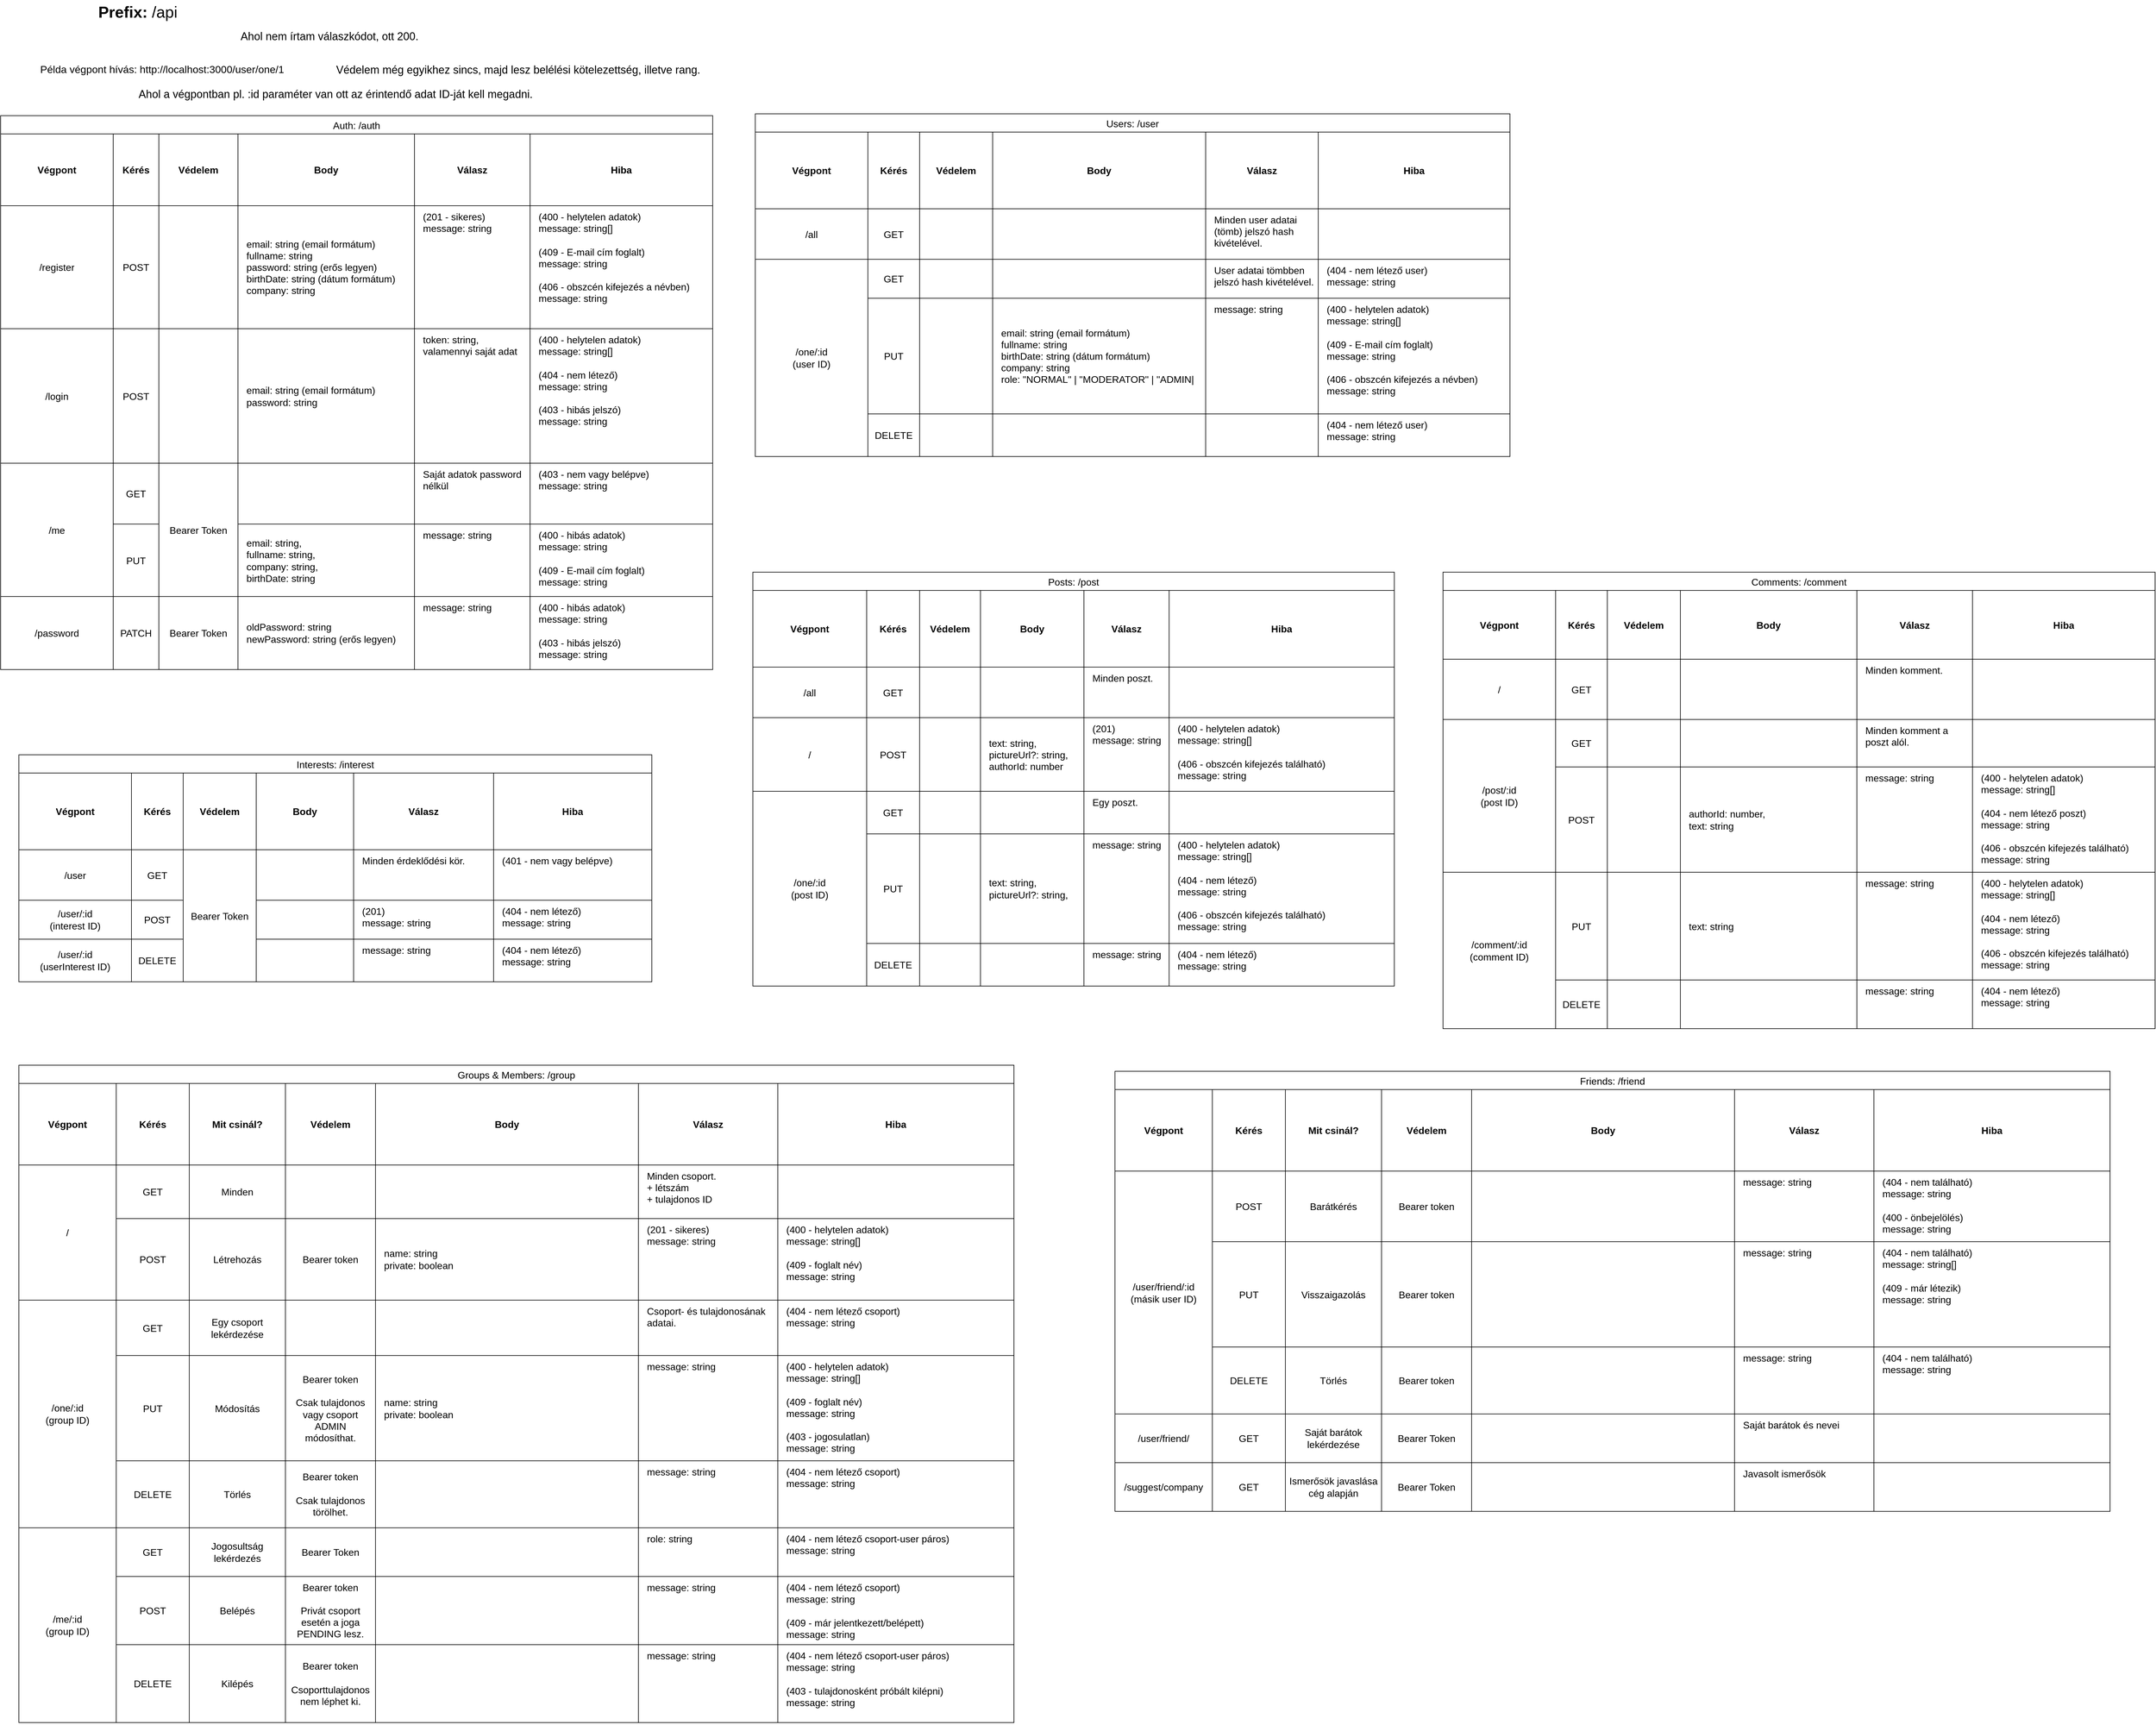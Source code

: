 <mxfile version="27.0.5" pages="2">
  <diagram name="User" id="3O-ejSVJXG4v3O2DpZCw">
    <mxGraphModel dx="1303" dy="848" grid="1" gridSize="10" guides="1" tooltips="1" connect="1" arrows="1" fold="1" page="1" pageScale="1" pageWidth="2336" pageHeight="1654" math="0" shadow="0">
      <root>
        <mxCell id="0" />
        <mxCell id="1" parent="0" />
        <mxCell id="G5MVgUQuxx2Nc-kX8XZb-14" value="Auth: /auth" style="shape=table;startSize=30;container=1;collapsible=0;childLayout=tableLayout;strokeColor=default;fontSize=16;" parent="1" vertex="1">
          <mxGeometry x="60" y="230" width="1170" height="910" as="geometry" />
        </mxCell>
        <mxCell id="G5MVgUQuxx2Nc-kX8XZb-15" value="" style="shape=tableRow;horizontal=0;startSize=0;swimlaneHead=0;swimlaneBody=0;strokeColor=inherit;top=0;left=0;bottom=0;right=0;collapsible=0;dropTarget=0;fillColor=none;points=[[0,0.5],[1,0.5]];portConstraint=eastwest;fontSize=16;" parent="G5MVgUQuxx2Nc-kX8XZb-14" vertex="1">
          <mxGeometry y="30" width="1170" height="118" as="geometry" />
        </mxCell>
        <mxCell id="G5MVgUQuxx2Nc-kX8XZb-16" value="Végpont" style="shape=partialRectangle;html=1;whiteSpace=wrap;connectable=0;strokeColor=inherit;overflow=hidden;fillColor=none;top=0;left=0;bottom=0;right=0;pointerEvents=1;fontSize=16;fontStyle=1" parent="G5MVgUQuxx2Nc-kX8XZb-15" vertex="1">
          <mxGeometry width="185" height="118" as="geometry">
            <mxRectangle width="185" height="118" as="alternateBounds" />
          </mxGeometry>
        </mxCell>
        <mxCell id="G5MVgUQuxx2Nc-kX8XZb-17" value="Kérés" style="shape=partialRectangle;html=1;whiteSpace=wrap;connectable=0;strokeColor=inherit;overflow=hidden;fillColor=none;top=0;left=0;bottom=0;right=0;pointerEvents=1;fontSize=16;fontStyle=1" parent="G5MVgUQuxx2Nc-kX8XZb-15" vertex="1">
          <mxGeometry x="185" width="75" height="118" as="geometry">
            <mxRectangle width="75" height="118" as="alternateBounds" />
          </mxGeometry>
        </mxCell>
        <mxCell id="G5MVgUQuxx2Nc-kX8XZb-18" value="Védelem" style="shape=partialRectangle;html=1;whiteSpace=wrap;connectable=0;strokeColor=inherit;overflow=hidden;fillColor=none;top=0;left=0;bottom=0;right=0;pointerEvents=1;fontSize=16;fontStyle=1" parent="G5MVgUQuxx2Nc-kX8XZb-15" vertex="1">
          <mxGeometry x="260" width="130" height="118" as="geometry">
            <mxRectangle width="130" height="118" as="alternateBounds" />
          </mxGeometry>
        </mxCell>
        <mxCell id="mvEs3zAMUJXgUQ6jO0_Q-1" value="Body" style="shape=partialRectangle;html=1;whiteSpace=wrap;connectable=0;strokeColor=inherit;overflow=hidden;fillColor=none;top=0;left=0;bottom=0;right=0;pointerEvents=1;fontSize=16;fontStyle=1" parent="G5MVgUQuxx2Nc-kX8XZb-15" vertex="1">
          <mxGeometry x="390" width="290" height="118" as="geometry">
            <mxRectangle width="290" height="118" as="alternateBounds" />
          </mxGeometry>
        </mxCell>
        <mxCell id="mvEs3zAMUJXgUQ6jO0_Q-4" value="Válasz" style="shape=partialRectangle;html=1;whiteSpace=wrap;connectable=0;strokeColor=inherit;overflow=hidden;fillColor=none;top=0;left=0;bottom=0;right=0;pointerEvents=1;fontSize=16;fontStyle=1" parent="G5MVgUQuxx2Nc-kX8XZb-15" vertex="1">
          <mxGeometry x="680" width="190" height="118" as="geometry">
            <mxRectangle width="190" height="118" as="alternateBounds" />
          </mxGeometry>
        </mxCell>
        <mxCell id="mvEs3zAMUJXgUQ6jO0_Q-7" value="Hiba" style="shape=partialRectangle;html=1;whiteSpace=wrap;connectable=0;strokeColor=inherit;overflow=hidden;fillColor=none;top=0;left=0;bottom=0;right=0;pointerEvents=1;fontSize=16;fontStyle=1" parent="G5MVgUQuxx2Nc-kX8XZb-15" vertex="1">
          <mxGeometry x="870" width="300" height="118" as="geometry">
            <mxRectangle width="300" height="118" as="alternateBounds" />
          </mxGeometry>
        </mxCell>
        <mxCell id="G5MVgUQuxx2Nc-kX8XZb-19" value="" style="shape=tableRow;horizontal=0;startSize=0;swimlaneHead=0;swimlaneBody=0;strokeColor=inherit;top=0;left=0;bottom=0;right=0;collapsible=0;dropTarget=0;fillColor=none;points=[[0,0.5],[1,0.5]];portConstraint=eastwest;fontSize=16;" parent="G5MVgUQuxx2Nc-kX8XZb-14" vertex="1">
          <mxGeometry y="148" width="1170" height="202" as="geometry" />
        </mxCell>
        <mxCell id="G5MVgUQuxx2Nc-kX8XZb-20" value="/register" style="shape=partialRectangle;html=1;whiteSpace=wrap;connectable=0;strokeColor=inherit;overflow=hidden;fillColor=none;top=0;left=0;bottom=0;right=0;pointerEvents=1;fontSize=16;" parent="G5MVgUQuxx2Nc-kX8XZb-19" vertex="1">
          <mxGeometry width="185" height="202" as="geometry">
            <mxRectangle width="185" height="202" as="alternateBounds" />
          </mxGeometry>
        </mxCell>
        <mxCell id="G5MVgUQuxx2Nc-kX8XZb-21" value="POST" style="shape=partialRectangle;html=1;whiteSpace=wrap;connectable=0;strokeColor=inherit;overflow=hidden;fillColor=none;top=0;left=0;bottom=0;right=0;pointerEvents=1;fontSize=16;" parent="G5MVgUQuxx2Nc-kX8XZb-19" vertex="1">
          <mxGeometry x="185" width="75" height="202" as="geometry">
            <mxRectangle width="75" height="202" as="alternateBounds" />
          </mxGeometry>
        </mxCell>
        <mxCell id="G5MVgUQuxx2Nc-kX8XZb-22" value="" style="shape=partialRectangle;html=1;whiteSpace=wrap;connectable=0;strokeColor=inherit;overflow=hidden;fillColor=none;top=0;left=0;bottom=0;right=0;pointerEvents=1;fontSize=16;" parent="G5MVgUQuxx2Nc-kX8XZb-19" vertex="1">
          <mxGeometry x="260" width="130" height="202" as="geometry">
            <mxRectangle width="130" height="202" as="alternateBounds" />
          </mxGeometry>
        </mxCell>
        <mxCell id="mvEs3zAMUJXgUQ6jO0_Q-2" value="email: string (email formátum)&lt;div&gt;fullname: string&lt;/div&gt;&lt;div&gt;password: string (erős legyen)&lt;/div&gt;&lt;div&gt;birthDate: string (dátum formátum)&lt;/div&gt;&lt;div&gt;company: string&lt;/div&gt;" style="shape=partialRectangle;html=1;whiteSpace=wrap;connectable=0;strokeColor=inherit;overflow=hidden;fillColor=none;top=0;left=0;bottom=0;right=0;pointerEvents=1;fontSize=16;align=left;spacingLeft=12;spacingRight=6;" parent="G5MVgUQuxx2Nc-kX8XZb-19" vertex="1">
          <mxGeometry x="390" width="290" height="202" as="geometry">
            <mxRectangle width="290" height="202" as="alternateBounds" />
          </mxGeometry>
        </mxCell>
        <mxCell id="mvEs3zAMUJXgUQ6jO0_Q-5" value="(201 - sikeres)&lt;div&gt;message: string&lt;/div&gt;" style="shape=partialRectangle;html=1;whiteSpace=wrap;connectable=0;strokeColor=inherit;overflow=hidden;fillColor=none;top=0;left=0;bottom=0;right=0;pointerEvents=1;fontSize=16;spacingRight=0;align=left;spacingLeft=12;verticalAlign=top;spacingBottom=0;spacingTop=2;" parent="G5MVgUQuxx2Nc-kX8XZb-19" vertex="1">
          <mxGeometry x="680" width="190" height="202" as="geometry">
            <mxRectangle width="190" height="202" as="alternateBounds" />
          </mxGeometry>
        </mxCell>
        <mxCell id="mvEs3zAMUJXgUQ6jO0_Q-8" value="(400 - helytelen adatok)&lt;div&gt;message: string[]&lt;/div&gt;&lt;div&gt;&lt;br&gt;&lt;/div&gt;&lt;div&gt;(409 - E-mail cím foglalt)&lt;/div&gt;&lt;div&gt;message: string&lt;/div&gt;&lt;div&gt;&lt;br&gt;&lt;/div&gt;&lt;div&gt;(406 - obszcén kifejezés a névben)&lt;/div&gt;&lt;div&gt;message: string&lt;/div&gt;" style="shape=partialRectangle;html=1;whiteSpace=wrap;connectable=0;strokeColor=inherit;overflow=hidden;fillColor=none;top=0;left=0;bottom=0;right=0;pointerEvents=1;fontSize=16;spacingRight=0;align=left;spacingLeft=12;verticalAlign=top;spacingBottom=0;spacingTop=2;" parent="G5MVgUQuxx2Nc-kX8XZb-19" vertex="1">
          <mxGeometry x="870" width="300" height="202" as="geometry">
            <mxRectangle width="300" height="202" as="alternateBounds" />
          </mxGeometry>
        </mxCell>
        <mxCell id="mvEs3zAMUJXgUQ6jO0_Q-18" style="shape=tableRow;horizontal=0;startSize=0;swimlaneHead=0;swimlaneBody=0;strokeColor=inherit;top=0;left=0;bottom=0;right=0;collapsible=0;dropTarget=0;fillColor=none;points=[[0,0.5],[1,0.5]];portConstraint=eastwest;fontSize=16;" parent="G5MVgUQuxx2Nc-kX8XZb-14" vertex="1">
          <mxGeometry y="350" width="1170" height="221" as="geometry" />
        </mxCell>
        <mxCell id="mvEs3zAMUJXgUQ6jO0_Q-19" value="/login" style="shape=partialRectangle;html=1;whiteSpace=wrap;connectable=0;strokeColor=inherit;overflow=hidden;fillColor=none;top=0;left=0;bottom=0;right=0;pointerEvents=1;fontSize=16;" parent="mvEs3zAMUJXgUQ6jO0_Q-18" vertex="1">
          <mxGeometry width="185" height="221" as="geometry">
            <mxRectangle width="185" height="221" as="alternateBounds" />
          </mxGeometry>
        </mxCell>
        <mxCell id="mvEs3zAMUJXgUQ6jO0_Q-20" value="POST" style="shape=partialRectangle;html=1;whiteSpace=wrap;connectable=0;strokeColor=inherit;overflow=hidden;fillColor=none;top=0;left=0;bottom=0;right=0;pointerEvents=1;fontSize=16;" parent="mvEs3zAMUJXgUQ6jO0_Q-18" vertex="1">
          <mxGeometry x="185" width="75" height="221" as="geometry">
            <mxRectangle width="75" height="221" as="alternateBounds" />
          </mxGeometry>
        </mxCell>
        <mxCell id="mvEs3zAMUJXgUQ6jO0_Q-21" value="" style="shape=partialRectangle;html=1;whiteSpace=wrap;connectable=0;strokeColor=inherit;overflow=hidden;fillColor=none;top=0;left=0;bottom=0;right=0;pointerEvents=1;fontSize=16;" parent="mvEs3zAMUJXgUQ6jO0_Q-18" vertex="1">
          <mxGeometry x="260" width="130" height="221" as="geometry">
            <mxRectangle width="130" height="221" as="alternateBounds" />
          </mxGeometry>
        </mxCell>
        <mxCell id="mvEs3zAMUJXgUQ6jO0_Q-22" value="email: string (email formátum)&lt;div&gt;password: string&lt;/div&gt;" style="shape=partialRectangle;html=1;whiteSpace=wrap;connectable=0;strokeColor=inherit;overflow=hidden;fillColor=none;top=0;left=0;bottom=0;right=0;pointerEvents=1;fontSize=16;align=left;spacingLeft=12;spacingRight=6;" parent="mvEs3zAMUJXgUQ6jO0_Q-18" vertex="1">
          <mxGeometry x="390" width="290" height="221" as="geometry">
            <mxRectangle width="290" height="221" as="alternateBounds" />
          </mxGeometry>
        </mxCell>
        <mxCell id="mvEs3zAMUJXgUQ6jO0_Q-23" value="token: string,&lt;div&gt;valamennyi saját adat&lt;/div&gt;" style="shape=partialRectangle;html=1;whiteSpace=wrap;connectable=0;strokeColor=inherit;overflow=hidden;fillColor=none;top=0;left=0;bottom=0;right=0;pointerEvents=1;fontSize=16;spacingRight=0;align=left;spacingLeft=12;verticalAlign=top;spacingBottom=0;spacingTop=2;" parent="mvEs3zAMUJXgUQ6jO0_Q-18" vertex="1">
          <mxGeometry x="680" width="190" height="221" as="geometry">
            <mxRectangle width="190" height="221" as="alternateBounds" />
          </mxGeometry>
        </mxCell>
        <mxCell id="mvEs3zAMUJXgUQ6jO0_Q-24" value="(400 - helytelen adatok)&lt;div&gt;message: string[]&lt;/div&gt;&lt;div&gt;&lt;br&gt;&lt;/div&gt;&lt;div&gt;(404 - nem létező)&lt;/div&gt;&lt;div&gt;message: string&lt;/div&gt;&lt;div&gt;&lt;br&gt;&lt;/div&gt;&lt;div&gt;(403 - hibás jelszó)&lt;/div&gt;&lt;div&gt;message: string&lt;/div&gt;" style="shape=partialRectangle;html=1;whiteSpace=wrap;connectable=0;strokeColor=inherit;overflow=hidden;fillColor=none;top=0;left=0;bottom=0;right=0;pointerEvents=1;fontSize=16;spacingRight=0;align=left;spacingLeft=12;verticalAlign=top;spacingBottom=0;spacingTop=2;" parent="mvEs3zAMUJXgUQ6jO0_Q-18" vertex="1">
          <mxGeometry x="870" width="300" height="221" as="geometry">
            <mxRectangle width="300" height="221" as="alternateBounds" />
          </mxGeometry>
        </mxCell>
        <mxCell id="mvEs3zAMUJXgUQ6jO0_Q-11" style="shape=tableRow;horizontal=0;startSize=0;swimlaneHead=0;swimlaneBody=0;strokeColor=inherit;top=0;left=0;bottom=0;right=0;collapsible=0;dropTarget=0;fillColor=none;points=[[0,0.5],[1,0.5]];portConstraint=eastwest;fontSize=16;" parent="G5MVgUQuxx2Nc-kX8XZb-14" vertex="1">
          <mxGeometry y="571" width="1170" height="100" as="geometry" />
        </mxCell>
        <mxCell id="mvEs3zAMUJXgUQ6jO0_Q-12" value="/me" style="shape=partialRectangle;html=1;whiteSpace=wrap;connectable=0;strokeColor=inherit;overflow=hidden;fillColor=none;top=0;left=0;bottom=0;right=0;pointerEvents=1;fontSize=16;rowspan=2;colspan=1;" parent="mvEs3zAMUJXgUQ6jO0_Q-11" vertex="1">
          <mxGeometry width="185" height="219" as="geometry">
            <mxRectangle width="185" height="100" as="alternateBounds" />
          </mxGeometry>
        </mxCell>
        <mxCell id="mvEs3zAMUJXgUQ6jO0_Q-13" value="GET" style="shape=partialRectangle;html=1;whiteSpace=wrap;connectable=0;strokeColor=inherit;overflow=hidden;fillColor=none;top=0;left=0;bottom=0;right=0;pointerEvents=1;fontSize=16;" parent="mvEs3zAMUJXgUQ6jO0_Q-11" vertex="1">
          <mxGeometry x="185" width="75" height="100" as="geometry">
            <mxRectangle width="75" height="100" as="alternateBounds" />
          </mxGeometry>
        </mxCell>
        <mxCell id="mvEs3zAMUJXgUQ6jO0_Q-14" value="Bearer Token" style="shape=partialRectangle;html=1;whiteSpace=wrap;connectable=0;strokeColor=inherit;overflow=hidden;fillColor=none;top=0;left=0;bottom=0;right=0;pointerEvents=1;fontSize=16;rowspan=2;colspan=1;" parent="mvEs3zAMUJXgUQ6jO0_Q-11" vertex="1">
          <mxGeometry x="260" width="130" height="219" as="geometry">
            <mxRectangle width="130" height="100" as="alternateBounds" />
          </mxGeometry>
        </mxCell>
        <mxCell id="mvEs3zAMUJXgUQ6jO0_Q-15" value="" style="shape=partialRectangle;html=1;whiteSpace=wrap;connectable=0;strokeColor=inherit;overflow=hidden;fillColor=none;top=0;left=0;bottom=0;right=0;pointerEvents=1;fontSize=16;align=left;spacingLeft=12;spacingRight=6;" parent="mvEs3zAMUJXgUQ6jO0_Q-11" vertex="1">
          <mxGeometry x="390" width="290" height="100" as="geometry">
            <mxRectangle width="290" height="100" as="alternateBounds" />
          </mxGeometry>
        </mxCell>
        <mxCell id="mvEs3zAMUJXgUQ6jO0_Q-16" value="Saját adatok password nélkül" style="shape=partialRectangle;html=1;whiteSpace=wrap;connectable=0;strokeColor=inherit;overflow=hidden;fillColor=none;top=0;left=0;bottom=0;right=0;pointerEvents=1;fontSize=16;spacingRight=0;align=left;spacingLeft=12;verticalAlign=top;spacingBottom=0;spacingTop=2;" parent="mvEs3zAMUJXgUQ6jO0_Q-11" vertex="1">
          <mxGeometry x="680" width="190" height="100" as="geometry">
            <mxRectangle width="190" height="100" as="alternateBounds" />
          </mxGeometry>
        </mxCell>
        <mxCell id="mvEs3zAMUJXgUQ6jO0_Q-17" value="(403 - nem vagy belépve)&lt;div&gt;message: string&lt;/div&gt;" style="shape=partialRectangle;html=1;whiteSpace=wrap;connectable=0;strokeColor=inherit;overflow=hidden;fillColor=none;top=0;left=0;bottom=0;right=0;pointerEvents=1;fontSize=16;spacingRight=0;align=left;spacingLeft=12;verticalAlign=top;spacingBottom=0;spacingTop=2;" parent="mvEs3zAMUJXgUQ6jO0_Q-11" vertex="1">
          <mxGeometry x="870" width="300" height="100" as="geometry">
            <mxRectangle width="300" height="100" as="alternateBounds" />
          </mxGeometry>
        </mxCell>
        <mxCell id="1q-o7ye-aoYFoRicwot4-1" style="shape=tableRow;horizontal=0;startSize=0;swimlaneHead=0;swimlaneBody=0;strokeColor=inherit;top=0;left=0;bottom=0;right=0;collapsible=0;dropTarget=0;fillColor=none;points=[[0,0.5],[1,0.5]];portConstraint=eastwest;fontSize=16;" parent="G5MVgUQuxx2Nc-kX8XZb-14" vertex="1">
          <mxGeometry y="671" width="1170" height="119" as="geometry" />
        </mxCell>
        <mxCell id="1q-o7ye-aoYFoRicwot4-2" value="/me" style="shape=partialRectangle;html=1;whiteSpace=wrap;connectable=0;strokeColor=inherit;overflow=hidden;fillColor=none;top=0;left=0;bottom=0;right=0;pointerEvents=1;fontSize=16;" parent="1q-o7ye-aoYFoRicwot4-1" vertex="1" visible="0">
          <mxGeometry width="185" height="119" as="geometry">
            <mxRectangle width="185" height="119" as="alternateBounds" />
          </mxGeometry>
        </mxCell>
        <mxCell id="1q-o7ye-aoYFoRicwot4-3" value="PUT" style="shape=partialRectangle;html=1;whiteSpace=wrap;connectable=0;strokeColor=inherit;overflow=hidden;fillColor=none;top=0;left=0;bottom=0;right=0;pointerEvents=1;fontSize=16;" parent="1q-o7ye-aoYFoRicwot4-1" vertex="1">
          <mxGeometry x="185" width="75" height="119" as="geometry">
            <mxRectangle width="75" height="119" as="alternateBounds" />
          </mxGeometry>
        </mxCell>
        <mxCell id="1q-o7ye-aoYFoRicwot4-4" style="shape=partialRectangle;html=1;whiteSpace=wrap;connectable=0;strokeColor=inherit;overflow=hidden;fillColor=none;top=0;left=0;bottom=0;right=0;pointerEvents=1;fontSize=16;" parent="1q-o7ye-aoYFoRicwot4-1" vertex="1" visible="0">
          <mxGeometry x="260" width="130" height="119" as="geometry">
            <mxRectangle width="130" height="119" as="alternateBounds" />
          </mxGeometry>
        </mxCell>
        <mxCell id="1q-o7ye-aoYFoRicwot4-5" value="email: string,&lt;div&gt;fullname: string,&lt;/div&gt;&lt;div&gt;company: string,&lt;/div&gt;&lt;div&gt;birthDate: string&lt;/div&gt;" style="shape=partialRectangle;html=1;whiteSpace=wrap;connectable=0;strokeColor=inherit;overflow=hidden;fillColor=none;top=0;left=0;bottom=0;right=0;pointerEvents=1;fontSize=16;align=left;spacingLeft=12;spacingRight=6;" parent="1q-o7ye-aoYFoRicwot4-1" vertex="1">
          <mxGeometry x="390" width="290" height="119" as="geometry">
            <mxRectangle width="290" height="119" as="alternateBounds" />
          </mxGeometry>
        </mxCell>
        <mxCell id="1q-o7ye-aoYFoRicwot4-6" value="message: string" style="shape=partialRectangle;html=1;whiteSpace=wrap;connectable=0;strokeColor=inherit;overflow=hidden;fillColor=none;top=0;left=0;bottom=0;right=0;pointerEvents=1;fontSize=16;spacingRight=0;align=left;spacingLeft=12;verticalAlign=top;spacingBottom=0;spacingTop=2;" parent="1q-o7ye-aoYFoRicwot4-1" vertex="1">
          <mxGeometry x="680" width="190" height="119" as="geometry">
            <mxRectangle width="190" height="119" as="alternateBounds" />
          </mxGeometry>
        </mxCell>
        <mxCell id="1q-o7ye-aoYFoRicwot4-7" value="(400 - hibás adatok)&lt;div&gt;message: string&lt;/div&gt;&lt;div&gt;&lt;br&gt;&lt;/div&gt;&lt;div&gt;&lt;div&gt;(409 - E-mail cím foglalt)&lt;/div&gt;&lt;div&gt;message: string&lt;/div&gt;&lt;/div&gt;&lt;div&gt;&lt;br&gt;&lt;/div&gt;&lt;div&gt;(403 - nem vagy belépve)&lt;div&gt;message: string&lt;/div&gt;&lt;/div&gt;" style="shape=partialRectangle;html=1;whiteSpace=wrap;connectable=0;strokeColor=inherit;overflow=hidden;fillColor=none;top=0;left=0;bottom=0;right=0;pointerEvents=1;fontSize=16;spacingRight=0;align=left;spacingLeft=12;verticalAlign=top;spacingBottom=0;spacingTop=2;" parent="1q-o7ye-aoYFoRicwot4-1" vertex="1">
          <mxGeometry x="870" width="300" height="119" as="geometry">
            <mxRectangle width="300" height="119" as="alternateBounds" />
          </mxGeometry>
        </mxCell>
        <mxCell id="62PZBsJkusCVTucPq2YN-8" style="shape=tableRow;horizontal=0;startSize=0;swimlaneHead=0;swimlaneBody=0;strokeColor=inherit;top=0;left=0;bottom=0;right=0;collapsible=0;dropTarget=0;fillColor=none;points=[[0,0.5],[1,0.5]];portConstraint=eastwest;fontSize=16;" parent="G5MVgUQuxx2Nc-kX8XZb-14" vertex="1">
          <mxGeometry y="790" width="1170" height="120" as="geometry" />
        </mxCell>
        <mxCell id="62PZBsJkusCVTucPq2YN-9" value="/password" style="shape=partialRectangle;html=1;whiteSpace=wrap;connectable=0;strokeColor=inherit;overflow=hidden;fillColor=none;top=0;left=0;bottom=0;right=0;pointerEvents=1;fontSize=16;" parent="62PZBsJkusCVTucPq2YN-8" vertex="1">
          <mxGeometry width="185" height="120" as="geometry">
            <mxRectangle width="185" height="120" as="alternateBounds" />
          </mxGeometry>
        </mxCell>
        <mxCell id="62PZBsJkusCVTucPq2YN-10" value="PATCH" style="shape=partialRectangle;html=1;whiteSpace=wrap;connectable=0;strokeColor=inherit;overflow=hidden;fillColor=none;top=0;left=0;bottom=0;right=0;pointerEvents=1;fontSize=16;" parent="62PZBsJkusCVTucPq2YN-8" vertex="1">
          <mxGeometry x="185" width="75" height="120" as="geometry">
            <mxRectangle width="75" height="120" as="alternateBounds" />
          </mxGeometry>
        </mxCell>
        <mxCell id="62PZBsJkusCVTucPq2YN-11" value="Bearer Token" style="shape=partialRectangle;html=1;whiteSpace=wrap;connectable=0;strokeColor=inherit;overflow=hidden;fillColor=none;top=0;left=0;bottom=0;right=0;pointerEvents=1;fontSize=16;" parent="62PZBsJkusCVTucPq2YN-8" vertex="1">
          <mxGeometry x="260" width="130" height="120" as="geometry">
            <mxRectangle width="130" height="120" as="alternateBounds" />
          </mxGeometry>
        </mxCell>
        <mxCell id="62PZBsJkusCVTucPq2YN-12" value="&lt;div&gt;oldPassword: string&lt;/div&gt;newPassword: string (erős legyen)" style="shape=partialRectangle;html=1;whiteSpace=wrap;connectable=0;strokeColor=inherit;overflow=hidden;fillColor=none;top=0;left=0;bottom=0;right=0;pointerEvents=1;fontSize=16;align=left;spacingLeft=12;spacingRight=6;" parent="62PZBsJkusCVTucPq2YN-8" vertex="1">
          <mxGeometry x="390" width="290" height="120" as="geometry">
            <mxRectangle width="290" height="120" as="alternateBounds" />
          </mxGeometry>
        </mxCell>
        <mxCell id="62PZBsJkusCVTucPq2YN-13" value="message: string" style="shape=partialRectangle;html=1;whiteSpace=wrap;connectable=0;strokeColor=inherit;overflow=hidden;fillColor=none;top=0;left=0;bottom=0;right=0;pointerEvents=1;fontSize=16;spacingRight=0;align=left;spacingLeft=12;verticalAlign=top;spacingBottom=0;spacingTop=2;" parent="62PZBsJkusCVTucPq2YN-8" vertex="1">
          <mxGeometry x="680" width="190" height="120" as="geometry">
            <mxRectangle width="190" height="120" as="alternateBounds" />
          </mxGeometry>
        </mxCell>
        <mxCell id="62PZBsJkusCVTucPq2YN-14" value="(400 - hibás adatok)&lt;div&gt;message: string&lt;/div&gt;&lt;div&gt;&lt;br&gt;&lt;/div&gt;&lt;div&gt;(403 - hibás jelszó)&lt;/div&gt;&lt;div&gt;message: string&lt;/div&gt;" style="shape=partialRectangle;html=1;whiteSpace=wrap;connectable=0;strokeColor=inherit;overflow=hidden;fillColor=none;top=0;left=0;bottom=0;right=0;pointerEvents=1;fontSize=16;spacingRight=0;align=left;spacingLeft=12;verticalAlign=top;spacingBottom=0;spacingTop=2;" parent="62PZBsJkusCVTucPq2YN-8" vertex="1">
          <mxGeometry x="870" width="300" height="120" as="geometry">
            <mxRectangle width="300" height="120" as="alternateBounds" />
          </mxGeometry>
        </mxCell>
        <mxCell id="G5MVgUQuxx2Nc-kX8XZb-27" value="&lt;font style=&quot;font-size: 26px;&quot;&gt;&lt;b&gt;Prefix: &lt;/b&gt;/api&lt;/font&gt;" style="text;html=1;align=center;verticalAlign=middle;resizable=0;points=[];autosize=1;strokeColor=none;fillColor=none;" parent="1" vertex="1">
          <mxGeometry x="210" y="40" width="150" height="40" as="geometry" />
        </mxCell>
        <mxCell id="mvEs3zAMUJXgUQ6jO0_Q-10" value="&lt;font style=&quot;font-size: 17px;&quot;&gt;Példa végpont hívás: http://localhost:3000/user/one/1&lt;/font&gt;" style="text;html=1;align=center;verticalAlign=middle;resizable=0;points=[];autosize=1;strokeColor=none;fillColor=none;" parent="1" vertex="1">
          <mxGeometry x="115" y="140" width="420" height="30" as="geometry" />
        </mxCell>
        <mxCell id="mvEs3zAMUJXgUQ6jO0_Q-25" value="&lt;font style=&quot;font-size: 18px;&quot;&gt;Ahol nem írtam válaszkódot, ott 200.&lt;/font&gt;" style="text;html=1;align=center;verticalAlign=middle;resizable=0;points=[];autosize=1;strokeColor=none;fillColor=none;" parent="1" vertex="1">
          <mxGeometry x="440" y="80" width="320" height="40" as="geometry" />
        </mxCell>
        <mxCell id="mvEs3zAMUJXgUQ6jO0_Q-26" value="&lt;font style=&quot;font-size: 18px;&quot;&gt;Védelem még egyikhez sincs, majd lesz belélési kötelezettség, illetve rang.&lt;/font&gt;" style="text;html=1;align=center;verticalAlign=middle;resizable=0;points=[];autosize=1;strokeColor=none;fillColor=none;" parent="1" vertex="1">
          <mxGeometry x="600" y="135" width="620" height="40" as="geometry" />
        </mxCell>
        <mxCell id="mvEs3zAMUJXgUQ6jO0_Q-27" value="&lt;span style=&quot;font-size: 18px;&quot;&gt;Ahol a végpontban&amp;nbsp;&lt;/span&gt;&lt;span style=&quot;font-size: 18px;&quot;&gt;pl. :id&lt;/span&gt;&lt;span style=&quot;font-size: 18px;&quot;&gt;&amp;nbsp;paraméter van ott az érintendő adat ID-ját kell megadni.&lt;/span&gt;" style="text;html=1;align=center;verticalAlign=middle;resizable=0;points=[];autosize=1;strokeColor=none;fillColor=none;" parent="1" vertex="1">
          <mxGeometry x="275" y="175" width="670" height="40" as="geometry" />
        </mxCell>
        <mxCell id="mvEs3zAMUJXgUQ6jO0_Q-28" value="Users: /user" style="shape=table;startSize=30;container=1;collapsible=0;childLayout=tableLayout;strokeColor=default;fontSize=16;" parent="1" vertex="1">
          <mxGeometry x="1300" y="227" width="1240" height="563.0" as="geometry" />
        </mxCell>
        <mxCell id="mvEs3zAMUJXgUQ6jO0_Q-29" value="" style="shape=tableRow;horizontal=0;startSize=0;swimlaneHead=0;swimlaneBody=0;strokeColor=inherit;top=0;left=0;bottom=0;right=0;collapsible=0;dropTarget=0;fillColor=none;points=[[0,0.5],[1,0.5]];portConstraint=eastwest;fontSize=16;" parent="mvEs3zAMUJXgUQ6jO0_Q-28" vertex="1">
          <mxGeometry y="30" width="1240" height="126" as="geometry" />
        </mxCell>
        <mxCell id="mvEs3zAMUJXgUQ6jO0_Q-30" value="Végpont" style="shape=partialRectangle;html=1;whiteSpace=wrap;connectable=0;strokeColor=inherit;overflow=hidden;fillColor=none;top=0;left=0;bottom=0;right=0;pointerEvents=1;fontSize=16;fontStyle=1" parent="mvEs3zAMUJXgUQ6jO0_Q-29" vertex="1">
          <mxGeometry width="185" height="126" as="geometry">
            <mxRectangle width="185" height="126" as="alternateBounds" />
          </mxGeometry>
        </mxCell>
        <mxCell id="mvEs3zAMUJXgUQ6jO0_Q-31" value="Kérés" style="shape=partialRectangle;html=1;whiteSpace=wrap;connectable=0;strokeColor=inherit;overflow=hidden;fillColor=none;top=0;left=0;bottom=0;right=0;pointerEvents=1;fontSize=16;fontStyle=1" parent="mvEs3zAMUJXgUQ6jO0_Q-29" vertex="1">
          <mxGeometry x="185" width="85" height="126" as="geometry">
            <mxRectangle width="85" height="126" as="alternateBounds" />
          </mxGeometry>
        </mxCell>
        <mxCell id="mvEs3zAMUJXgUQ6jO0_Q-32" value="Védelem" style="shape=partialRectangle;html=1;whiteSpace=wrap;connectable=0;strokeColor=inherit;overflow=hidden;fillColor=none;top=0;left=0;bottom=0;right=0;pointerEvents=1;fontSize=16;fontStyle=1" parent="mvEs3zAMUJXgUQ6jO0_Q-29" vertex="1">
          <mxGeometry x="270" width="120" height="126" as="geometry">
            <mxRectangle width="120" height="126" as="alternateBounds" />
          </mxGeometry>
        </mxCell>
        <mxCell id="mvEs3zAMUJXgUQ6jO0_Q-33" value="Body" style="shape=partialRectangle;html=1;whiteSpace=wrap;connectable=0;strokeColor=inherit;overflow=hidden;fillColor=none;top=0;left=0;bottom=0;right=0;pointerEvents=1;fontSize=16;fontStyle=1" parent="mvEs3zAMUJXgUQ6jO0_Q-29" vertex="1">
          <mxGeometry x="390" width="350" height="126" as="geometry">
            <mxRectangle width="350" height="126" as="alternateBounds" />
          </mxGeometry>
        </mxCell>
        <mxCell id="mvEs3zAMUJXgUQ6jO0_Q-34" value="Válasz" style="shape=partialRectangle;html=1;whiteSpace=wrap;connectable=0;strokeColor=inherit;overflow=hidden;fillColor=none;top=0;left=0;bottom=0;right=0;pointerEvents=1;fontSize=16;fontStyle=1" parent="mvEs3zAMUJXgUQ6jO0_Q-29" vertex="1">
          <mxGeometry x="740" width="185" height="126" as="geometry">
            <mxRectangle width="185" height="126" as="alternateBounds" />
          </mxGeometry>
        </mxCell>
        <mxCell id="mvEs3zAMUJXgUQ6jO0_Q-35" value="Hiba" style="shape=partialRectangle;html=1;whiteSpace=wrap;connectable=0;strokeColor=inherit;overflow=hidden;fillColor=none;top=0;left=0;bottom=0;right=0;pointerEvents=1;fontSize=16;fontStyle=1" parent="mvEs3zAMUJXgUQ6jO0_Q-29" vertex="1">
          <mxGeometry x="925" width="315" height="126" as="geometry">
            <mxRectangle width="315" height="126" as="alternateBounds" />
          </mxGeometry>
        </mxCell>
        <mxCell id="mvEs3zAMUJXgUQ6jO0_Q-43" style="shape=tableRow;horizontal=0;startSize=0;swimlaneHead=0;swimlaneBody=0;strokeColor=inherit;top=0;left=0;bottom=0;right=0;collapsible=0;dropTarget=0;fillColor=none;points=[[0,0.5],[1,0.5]];portConstraint=eastwest;fontSize=16;" parent="mvEs3zAMUJXgUQ6jO0_Q-28" vertex="1">
          <mxGeometry y="156" width="1240" height="83" as="geometry" />
        </mxCell>
        <mxCell id="mvEs3zAMUJXgUQ6jO0_Q-44" value="/all" style="shape=partialRectangle;html=1;whiteSpace=wrap;connectable=0;strokeColor=inherit;overflow=hidden;fillColor=none;top=0;left=0;bottom=0;right=0;pointerEvents=1;fontSize=16;" parent="mvEs3zAMUJXgUQ6jO0_Q-43" vertex="1">
          <mxGeometry width="185" height="83" as="geometry">
            <mxRectangle width="185" height="83" as="alternateBounds" />
          </mxGeometry>
        </mxCell>
        <mxCell id="mvEs3zAMUJXgUQ6jO0_Q-45" value="GET" style="shape=partialRectangle;html=1;whiteSpace=wrap;connectable=0;strokeColor=inherit;overflow=hidden;fillColor=none;top=0;left=0;bottom=0;right=0;pointerEvents=1;fontSize=16;" parent="mvEs3zAMUJXgUQ6jO0_Q-43" vertex="1">
          <mxGeometry x="185" width="85" height="83" as="geometry">
            <mxRectangle width="85" height="83" as="alternateBounds" />
          </mxGeometry>
        </mxCell>
        <mxCell id="mvEs3zAMUJXgUQ6jO0_Q-46" value="" style="shape=partialRectangle;html=1;whiteSpace=wrap;connectable=0;strokeColor=inherit;overflow=hidden;fillColor=none;top=0;left=0;bottom=0;right=0;pointerEvents=1;fontSize=16;" parent="mvEs3zAMUJXgUQ6jO0_Q-43" vertex="1">
          <mxGeometry x="270" width="120" height="83" as="geometry">
            <mxRectangle width="120" height="83" as="alternateBounds" />
          </mxGeometry>
        </mxCell>
        <mxCell id="mvEs3zAMUJXgUQ6jO0_Q-47" value="" style="shape=partialRectangle;html=1;whiteSpace=wrap;connectable=0;strokeColor=inherit;overflow=hidden;fillColor=none;top=0;left=0;bottom=0;right=0;pointerEvents=1;fontSize=16;align=left;spacingLeft=12;spacingRight=6;" parent="mvEs3zAMUJXgUQ6jO0_Q-43" vertex="1">
          <mxGeometry x="390" width="350" height="83" as="geometry">
            <mxRectangle width="350" height="83" as="alternateBounds" />
          </mxGeometry>
        </mxCell>
        <mxCell id="mvEs3zAMUJXgUQ6jO0_Q-48" value="Minden user adatai (tömb) jelszó hash kivételével." style="shape=partialRectangle;html=1;whiteSpace=wrap;connectable=0;strokeColor=inherit;overflow=hidden;fillColor=none;top=0;left=0;bottom=0;right=0;pointerEvents=1;fontSize=16;spacingRight=0;align=left;spacingLeft=12;verticalAlign=top;spacingBottom=0;spacingTop=2;" parent="mvEs3zAMUJXgUQ6jO0_Q-43" vertex="1">
          <mxGeometry x="740" width="185" height="83" as="geometry">
            <mxRectangle width="185" height="83" as="alternateBounds" />
          </mxGeometry>
        </mxCell>
        <mxCell id="mvEs3zAMUJXgUQ6jO0_Q-49" value="" style="shape=partialRectangle;html=1;whiteSpace=wrap;connectable=0;strokeColor=inherit;overflow=hidden;fillColor=none;top=0;left=0;bottom=0;right=0;pointerEvents=1;fontSize=16;spacingRight=0;align=left;spacingLeft=12;verticalAlign=top;spacingBottom=0;spacingTop=2;" parent="mvEs3zAMUJXgUQ6jO0_Q-43" vertex="1">
          <mxGeometry x="925" width="315" height="83" as="geometry">
            <mxRectangle width="315" height="83" as="alternateBounds" />
          </mxGeometry>
        </mxCell>
        <mxCell id="mvEs3zAMUJXgUQ6jO0_Q-36" value="" style="shape=tableRow;horizontal=0;startSize=0;swimlaneHead=0;swimlaneBody=0;strokeColor=inherit;top=0;left=0;bottom=0;right=0;collapsible=0;dropTarget=0;fillColor=none;points=[[0,0.5],[1,0.5]];portConstraint=eastwest;fontSize=16;" parent="mvEs3zAMUJXgUQ6jO0_Q-28" vertex="1">
          <mxGeometry y="239" width="1240" height="64" as="geometry" />
        </mxCell>
        <mxCell id="mvEs3zAMUJXgUQ6jO0_Q-37" value="/one/:id&lt;div&gt;(user ID)&lt;/div&gt;" style="shape=partialRectangle;html=1;whiteSpace=wrap;connectable=0;strokeColor=inherit;overflow=hidden;fillColor=none;top=0;left=0;bottom=0;right=0;pointerEvents=1;fontSize=16;rowspan=3;colspan=1;" parent="mvEs3zAMUJXgUQ6jO0_Q-36" vertex="1">
          <mxGeometry width="185" height="324" as="geometry">
            <mxRectangle width="185" height="64" as="alternateBounds" />
          </mxGeometry>
        </mxCell>
        <mxCell id="mvEs3zAMUJXgUQ6jO0_Q-38" value="GET" style="shape=partialRectangle;html=1;whiteSpace=wrap;connectable=0;strokeColor=inherit;overflow=hidden;fillColor=none;top=0;left=0;bottom=0;right=0;pointerEvents=1;fontSize=16;" parent="mvEs3zAMUJXgUQ6jO0_Q-36" vertex="1">
          <mxGeometry x="185" width="85" height="64" as="geometry">
            <mxRectangle width="85" height="64" as="alternateBounds" />
          </mxGeometry>
        </mxCell>
        <mxCell id="mvEs3zAMUJXgUQ6jO0_Q-39" value="" style="shape=partialRectangle;html=1;whiteSpace=wrap;connectable=0;strokeColor=inherit;overflow=hidden;fillColor=none;top=0;left=0;bottom=0;right=0;pointerEvents=1;fontSize=16;" parent="mvEs3zAMUJXgUQ6jO0_Q-36" vertex="1">
          <mxGeometry x="270" width="120" height="64" as="geometry">
            <mxRectangle width="120" height="64" as="alternateBounds" />
          </mxGeometry>
        </mxCell>
        <mxCell id="mvEs3zAMUJXgUQ6jO0_Q-40" value="" style="shape=partialRectangle;html=1;whiteSpace=wrap;connectable=0;strokeColor=inherit;overflow=hidden;fillColor=none;top=0;left=0;bottom=0;right=0;pointerEvents=1;fontSize=16;align=left;spacingLeft=12;spacingRight=6;" parent="mvEs3zAMUJXgUQ6jO0_Q-36" vertex="1">
          <mxGeometry x="390" width="350" height="64" as="geometry">
            <mxRectangle width="350" height="64" as="alternateBounds" />
          </mxGeometry>
        </mxCell>
        <mxCell id="mvEs3zAMUJXgUQ6jO0_Q-41" value="User adatai tömbben jelszó hash kivételével." style="shape=partialRectangle;html=1;whiteSpace=wrap;connectable=0;strokeColor=inherit;overflow=hidden;fillColor=none;top=0;left=0;bottom=0;right=0;pointerEvents=1;fontSize=16;spacingRight=0;align=left;spacingLeft=12;verticalAlign=top;spacingBottom=0;spacingTop=2;" parent="mvEs3zAMUJXgUQ6jO0_Q-36" vertex="1">
          <mxGeometry x="740" width="185" height="64" as="geometry">
            <mxRectangle width="185" height="64" as="alternateBounds" />
          </mxGeometry>
        </mxCell>
        <mxCell id="mvEs3zAMUJXgUQ6jO0_Q-42" value="(404&amp;nbsp;- nem létező user)&lt;div&gt;message: string&lt;/div&gt;" style="shape=partialRectangle;html=1;whiteSpace=wrap;connectable=0;strokeColor=inherit;overflow=hidden;fillColor=none;top=0;left=0;bottom=0;right=0;pointerEvents=1;fontSize=16;spacingRight=0;align=left;spacingLeft=12;verticalAlign=top;spacingBottom=0;spacingTop=2;" parent="mvEs3zAMUJXgUQ6jO0_Q-36" vertex="1">
          <mxGeometry x="925" width="315" height="64" as="geometry">
            <mxRectangle width="315" height="64" as="alternateBounds" />
          </mxGeometry>
        </mxCell>
        <mxCell id="z4YX3cl2qfXdIkxk2PBo-8" style="shape=tableRow;horizontal=0;startSize=0;swimlaneHead=0;swimlaneBody=0;strokeColor=inherit;top=0;left=0;bottom=0;right=0;collapsible=0;dropTarget=0;fillColor=none;points=[[0,0.5],[1,0.5]];portConstraint=eastwest;fontSize=16;" parent="mvEs3zAMUJXgUQ6jO0_Q-28" vertex="1">
          <mxGeometry y="303" width="1240" height="190" as="geometry" />
        </mxCell>
        <mxCell id="z4YX3cl2qfXdIkxk2PBo-9" style="shape=partialRectangle;html=1;whiteSpace=wrap;connectable=0;strokeColor=inherit;overflow=hidden;fillColor=none;top=0;left=0;bottom=0;right=0;pointerEvents=1;fontSize=16;" parent="z4YX3cl2qfXdIkxk2PBo-8" vertex="1" visible="0">
          <mxGeometry width="185" height="190" as="geometry">
            <mxRectangle width="185" height="190" as="alternateBounds" />
          </mxGeometry>
        </mxCell>
        <mxCell id="z4YX3cl2qfXdIkxk2PBo-10" value="PUT" style="shape=partialRectangle;html=1;whiteSpace=wrap;connectable=0;strokeColor=inherit;overflow=hidden;fillColor=none;top=0;left=0;bottom=0;right=0;pointerEvents=1;fontSize=16;" parent="z4YX3cl2qfXdIkxk2PBo-8" vertex="1">
          <mxGeometry x="185" width="85" height="190" as="geometry">
            <mxRectangle width="85" height="190" as="alternateBounds" />
          </mxGeometry>
        </mxCell>
        <mxCell id="z4YX3cl2qfXdIkxk2PBo-11" style="shape=partialRectangle;html=1;whiteSpace=wrap;connectable=0;strokeColor=inherit;overflow=hidden;fillColor=none;top=0;left=0;bottom=0;right=0;pointerEvents=1;fontSize=16;" parent="z4YX3cl2qfXdIkxk2PBo-8" vertex="1">
          <mxGeometry x="270" width="120" height="190" as="geometry">
            <mxRectangle width="120" height="190" as="alternateBounds" />
          </mxGeometry>
        </mxCell>
        <mxCell id="z4YX3cl2qfXdIkxk2PBo-12" value="email: string (email formátum)&lt;div&gt;fullname: string&lt;/div&gt;&lt;div&gt;birthDate: string (dátum formátum)&lt;/div&gt;&lt;div&gt;company: string&lt;/div&gt;&lt;div&gt;role: &quot;NORMAL&quot; | &quot;MODERATOR&quot; | &quot;ADMIN|&lt;/div&gt;" style="shape=partialRectangle;html=1;whiteSpace=wrap;connectable=0;strokeColor=inherit;overflow=hidden;fillColor=none;top=0;left=0;bottom=0;right=0;pointerEvents=1;fontSize=16;align=left;spacingLeft=12;spacingRight=6;" parent="z4YX3cl2qfXdIkxk2PBo-8" vertex="1">
          <mxGeometry x="390" width="350" height="190" as="geometry">
            <mxRectangle width="350" height="190" as="alternateBounds" />
          </mxGeometry>
        </mxCell>
        <mxCell id="z4YX3cl2qfXdIkxk2PBo-13" value="message: string" style="shape=partialRectangle;html=1;whiteSpace=wrap;connectable=0;strokeColor=inherit;overflow=hidden;fillColor=none;top=0;left=0;bottom=0;right=0;pointerEvents=1;fontSize=16;spacingRight=0;align=left;spacingLeft=12;verticalAlign=top;spacingBottom=0;spacingTop=2;" parent="z4YX3cl2qfXdIkxk2PBo-8" vertex="1">
          <mxGeometry x="740" width="185" height="190" as="geometry">
            <mxRectangle width="185" height="190" as="alternateBounds" />
          </mxGeometry>
        </mxCell>
        <mxCell id="z4YX3cl2qfXdIkxk2PBo-14" value="(400 - helytelen adatok)&lt;div&gt;message: string[]&lt;/div&gt;&lt;div&gt;&lt;br&gt;&lt;/div&gt;&lt;div&gt;(409 - E-mail cím foglalt)&lt;/div&gt;&lt;div&gt;message: string&lt;/div&gt;&lt;div&gt;&lt;br&gt;&lt;/div&gt;&lt;div&gt;(406 - obszcén kifejezés a névben)&lt;/div&gt;&lt;div&gt;message: string&lt;/div&gt;" style="shape=partialRectangle;html=1;whiteSpace=wrap;connectable=0;strokeColor=inherit;overflow=hidden;fillColor=none;top=0;left=0;bottom=0;right=0;pointerEvents=1;fontSize=16;spacingRight=0;align=left;spacingLeft=12;verticalAlign=top;spacingBottom=0;spacingTop=2;" parent="z4YX3cl2qfXdIkxk2PBo-8" vertex="1">
          <mxGeometry x="925" width="315" height="190" as="geometry">
            <mxRectangle width="315" height="190" as="alternateBounds" />
          </mxGeometry>
        </mxCell>
        <mxCell id="z4YX3cl2qfXdIkxk2PBo-1" style="shape=tableRow;horizontal=0;startSize=0;swimlaneHead=0;swimlaneBody=0;strokeColor=inherit;top=0;left=0;bottom=0;right=0;collapsible=0;dropTarget=0;fillColor=none;points=[[0,0.5],[1,0.5]];portConstraint=eastwest;fontSize=16;" parent="mvEs3zAMUJXgUQ6jO0_Q-28" vertex="1">
          <mxGeometry y="493" width="1240" height="70" as="geometry" />
        </mxCell>
        <mxCell id="z4YX3cl2qfXdIkxk2PBo-2" style="shape=partialRectangle;html=1;whiteSpace=wrap;connectable=0;strokeColor=inherit;overflow=hidden;fillColor=none;top=0;left=0;bottom=0;right=0;pointerEvents=1;fontSize=16;" parent="z4YX3cl2qfXdIkxk2PBo-1" vertex="1" visible="0">
          <mxGeometry width="185" height="70" as="geometry">
            <mxRectangle width="185" height="70" as="alternateBounds" />
          </mxGeometry>
        </mxCell>
        <mxCell id="z4YX3cl2qfXdIkxk2PBo-3" value="DELETE" style="shape=partialRectangle;html=1;whiteSpace=wrap;connectable=0;strokeColor=inherit;overflow=hidden;fillColor=none;top=0;left=0;bottom=0;right=0;pointerEvents=1;fontSize=16;" parent="z4YX3cl2qfXdIkxk2PBo-1" vertex="1">
          <mxGeometry x="185" width="85" height="70" as="geometry">
            <mxRectangle width="85" height="70" as="alternateBounds" />
          </mxGeometry>
        </mxCell>
        <mxCell id="z4YX3cl2qfXdIkxk2PBo-4" style="shape=partialRectangle;html=1;whiteSpace=wrap;connectable=0;strokeColor=inherit;overflow=hidden;fillColor=none;top=0;left=0;bottom=0;right=0;pointerEvents=1;fontSize=16;" parent="z4YX3cl2qfXdIkxk2PBo-1" vertex="1">
          <mxGeometry x="270" width="120" height="70" as="geometry">
            <mxRectangle width="120" height="70" as="alternateBounds" />
          </mxGeometry>
        </mxCell>
        <mxCell id="z4YX3cl2qfXdIkxk2PBo-5" style="shape=partialRectangle;html=1;whiteSpace=wrap;connectable=0;strokeColor=inherit;overflow=hidden;fillColor=none;top=0;left=0;bottom=0;right=0;pointerEvents=1;fontSize=16;align=left;spacingLeft=12;spacingRight=6;" parent="z4YX3cl2qfXdIkxk2PBo-1" vertex="1">
          <mxGeometry x="390" width="350" height="70" as="geometry">
            <mxRectangle width="350" height="70" as="alternateBounds" />
          </mxGeometry>
        </mxCell>
        <mxCell id="z4YX3cl2qfXdIkxk2PBo-6" style="shape=partialRectangle;html=1;whiteSpace=wrap;connectable=0;strokeColor=inherit;overflow=hidden;fillColor=none;top=0;left=0;bottom=0;right=0;pointerEvents=1;fontSize=16;spacingRight=0;align=left;spacingLeft=12;verticalAlign=top;spacingBottom=0;spacingTop=2;" parent="z4YX3cl2qfXdIkxk2PBo-1" vertex="1">
          <mxGeometry x="740" width="185" height="70" as="geometry">
            <mxRectangle width="185" height="70" as="alternateBounds" />
          </mxGeometry>
        </mxCell>
        <mxCell id="z4YX3cl2qfXdIkxk2PBo-7" value="(404 - nem létező user)&lt;div&gt;message: string&lt;/div&gt;" style="shape=partialRectangle;html=1;whiteSpace=wrap;connectable=0;strokeColor=inherit;overflow=hidden;fillColor=none;top=0;left=0;bottom=0;right=0;pointerEvents=1;fontSize=16;spacingRight=0;align=left;spacingLeft=12;verticalAlign=top;spacingBottom=0;spacingTop=2;" parent="z4YX3cl2qfXdIkxk2PBo-1" vertex="1">
          <mxGeometry x="925" width="315" height="70" as="geometry">
            <mxRectangle width="315" height="70" as="alternateBounds" />
          </mxGeometry>
        </mxCell>
        <mxCell id="uBpurQ6GhsLKkUqRSqRg-1" value="Interests: /interest" style="shape=table;startSize=30;container=1;collapsible=0;childLayout=tableLayout;strokeColor=default;fontSize=16;" parent="1" vertex="1">
          <mxGeometry x="90" y="1280" width="1040" height="373.0" as="geometry" />
        </mxCell>
        <mxCell id="uBpurQ6GhsLKkUqRSqRg-2" value="" style="shape=tableRow;horizontal=0;startSize=0;swimlaneHead=0;swimlaneBody=0;strokeColor=inherit;top=0;left=0;bottom=0;right=0;collapsible=0;dropTarget=0;fillColor=none;points=[[0,0.5],[1,0.5]];portConstraint=eastwest;fontSize=16;" parent="uBpurQ6GhsLKkUqRSqRg-1" vertex="1">
          <mxGeometry y="30" width="1040" height="126" as="geometry" />
        </mxCell>
        <mxCell id="uBpurQ6GhsLKkUqRSqRg-3" value="Végpont" style="shape=partialRectangle;html=1;whiteSpace=wrap;connectable=0;strokeColor=inherit;overflow=hidden;fillColor=none;top=0;left=0;bottom=0;right=0;pointerEvents=1;fontSize=16;fontStyle=1" parent="uBpurQ6GhsLKkUqRSqRg-2" vertex="1">
          <mxGeometry width="185" height="126" as="geometry">
            <mxRectangle width="185" height="126" as="alternateBounds" />
          </mxGeometry>
        </mxCell>
        <mxCell id="uBpurQ6GhsLKkUqRSqRg-4" value="Kérés" style="shape=partialRectangle;html=1;whiteSpace=wrap;connectable=0;strokeColor=inherit;overflow=hidden;fillColor=none;top=0;left=0;bottom=0;right=0;pointerEvents=1;fontSize=16;fontStyle=1" parent="uBpurQ6GhsLKkUqRSqRg-2" vertex="1">
          <mxGeometry x="185" width="85" height="126" as="geometry">
            <mxRectangle width="85" height="126" as="alternateBounds" />
          </mxGeometry>
        </mxCell>
        <mxCell id="uBpurQ6GhsLKkUqRSqRg-5" value="Védelem" style="shape=partialRectangle;html=1;whiteSpace=wrap;connectable=0;strokeColor=inherit;overflow=hidden;fillColor=none;top=0;left=0;bottom=0;right=0;pointerEvents=1;fontSize=16;fontStyle=1" parent="uBpurQ6GhsLKkUqRSqRg-2" vertex="1">
          <mxGeometry x="270" width="120" height="126" as="geometry">
            <mxRectangle width="120" height="126" as="alternateBounds" />
          </mxGeometry>
        </mxCell>
        <mxCell id="uBpurQ6GhsLKkUqRSqRg-6" value="Body" style="shape=partialRectangle;html=1;whiteSpace=wrap;connectable=0;strokeColor=inherit;overflow=hidden;fillColor=none;top=0;left=0;bottom=0;right=0;pointerEvents=1;fontSize=16;fontStyle=1" parent="uBpurQ6GhsLKkUqRSqRg-2" vertex="1">
          <mxGeometry x="390" width="160" height="126" as="geometry">
            <mxRectangle width="160" height="126" as="alternateBounds" />
          </mxGeometry>
        </mxCell>
        <mxCell id="uBpurQ6GhsLKkUqRSqRg-7" value="Válasz" style="shape=partialRectangle;html=1;whiteSpace=wrap;connectable=0;strokeColor=inherit;overflow=hidden;fillColor=none;top=0;left=0;bottom=0;right=0;pointerEvents=1;fontSize=16;fontStyle=1" parent="uBpurQ6GhsLKkUqRSqRg-2" vertex="1">
          <mxGeometry x="550" width="230" height="126" as="geometry">
            <mxRectangle width="230" height="126" as="alternateBounds" />
          </mxGeometry>
        </mxCell>
        <mxCell id="uBpurQ6GhsLKkUqRSqRg-8" value="Hiba" style="shape=partialRectangle;html=1;whiteSpace=wrap;connectable=0;strokeColor=inherit;overflow=hidden;fillColor=none;top=0;left=0;bottom=0;right=0;pointerEvents=1;fontSize=16;fontStyle=1" parent="uBpurQ6GhsLKkUqRSqRg-2" vertex="1">
          <mxGeometry x="780" width="260" height="126" as="geometry">
            <mxRectangle width="260" height="126" as="alternateBounds" />
          </mxGeometry>
        </mxCell>
        <mxCell id="uBpurQ6GhsLKkUqRSqRg-9" style="shape=tableRow;horizontal=0;startSize=0;swimlaneHead=0;swimlaneBody=0;strokeColor=inherit;top=0;left=0;bottom=0;right=0;collapsible=0;dropTarget=0;fillColor=none;points=[[0,0.5],[1,0.5]];portConstraint=eastwest;fontSize=16;" parent="uBpurQ6GhsLKkUqRSqRg-1" vertex="1">
          <mxGeometry y="156" width="1040" height="83" as="geometry" />
        </mxCell>
        <mxCell id="uBpurQ6GhsLKkUqRSqRg-10" value="/user" style="shape=partialRectangle;html=1;whiteSpace=wrap;connectable=0;strokeColor=inherit;overflow=hidden;fillColor=none;top=0;left=0;bottom=0;right=0;pointerEvents=1;fontSize=16;" parent="uBpurQ6GhsLKkUqRSqRg-9" vertex="1">
          <mxGeometry width="185" height="83" as="geometry">
            <mxRectangle width="185" height="83" as="alternateBounds" />
          </mxGeometry>
        </mxCell>
        <mxCell id="uBpurQ6GhsLKkUqRSqRg-11" value="GET" style="shape=partialRectangle;html=1;whiteSpace=wrap;connectable=0;strokeColor=inherit;overflow=hidden;fillColor=none;top=0;left=0;bottom=0;right=0;pointerEvents=1;fontSize=16;" parent="uBpurQ6GhsLKkUqRSqRg-9" vertex="1">
          <mxGeometry x="185" width="85" height="83" as="geometry">
            <mxRectangle width="85" height="83" as="alternateBounds" />
          </mxGeometry>
        </mxCell>
        <mxCell id="uBpurQ6GhsLKkUqRSqRg-12" value="Bearer Token" style="shape=partialRectangle;html=1;whiteSpace=wrap;connectable=0;strokeColor=inherit;overflow=hidden;fillColor=none;top=0;left=0;bottom=0;right=0;pointerEvents=1;fontSize=16;rowspan=4;colspan=1;" parent="uBpurQ6GhsLKkUqRSqRg-9" vertex="1">
          <mxGeometry x="270" width="120" height="217" as="geometry">
            <mxRectangle width="120" height="83" as="alternateBounds" />
          </mxGeometry>
        </mxCell>
        <mxCell id="uBpurQ6GhsLKkUqRSqRg-13" value="" style="shape=partialRectangle;html=1;whiteSpace=wrap;connectable=0;strokeColor=inherit;overflow=hidden;fillColor=none;top=0;left=0;bottom=0;right=0;pointerEvents=1;fontSize=16;align=left;spacingLeft=12;spacingRight=6;" parent="uBpurQ6GhsLKkUqRSqRg-9" vertex="1">
          <mxGeometry x="390" width="160" height="83" as="geometry">
            <mxRectangle width="160" height="83" as="alternateBounds" />
          </mxGeometry>
        </mxCell>
        <mxCell id="uBpurQ6GhsLKkUqRSqRg-14" value="Minden érdeklődési kör." style="shape=partialRectangle;html=1;whiteSpace=wrap;connectable=0;strokeColor=inherit;overflow=hidden;fillColor=none;top=0;left=0;bottom=0;right=0;pointerEvents=1;fontSize=16;spacingRight=0;align=left;spacingLeft=12;verticalAlign=top;spacingBottom=0;spacingTop=2;" parent="uBpurQ6GhsLKkUqRSqRg-9" vertex="1">
          <mxGeometry x="550" width="230" height="83" as="geometry">
            <mxRectangle width="230" height="83" as="alternateBounds" />
          </mxGeometry>
        </mxCell>
        <mxCell id="uBpurQ6GhsLKkUqRSqRg-15" value="(401 - nem vagy belépve)" style="shape=partialRectangle;html=1;whiteSpace=wrap;connectable=0;strokeColor=inherit;overflow=hidden;fillColor=none;top=0;left=0;bottom=0;right=0;pointerEvents=1;fontSize=16;spacingRight=0;align=left;spacingLeft=12;verticalAlign=top;spacingBottom=0;spacingTop=2;" parent="uBpurQ6GhsLKkUqRSqRg-9" vertex="1">
          <mxGeometry x="780" width="260" height="83" as="geometry">
            <mxRectangle width="260" height="83" as="alternateBounds" />
          </mxGeometry>
        </mxCell>
        <mxCell id="uBpurQ6GhsLKkUqRSqRg-16" value="" style="shape=tableRow;horizontal=0;startSize=0;swimlaneHead=0;swimlaneBody=0;strokeColor=inherit;top=0;left=0;bottom=0;right=0;collapsible=0;dropTarget=0;fillColor=none;points=[[0,0.5],[1,0.5]];portConstraint=eastwest;fontSize=16;" parent="uBpurQ6GhsLKkUqRSqRg-1" vertex="1">
          <mxGeometry y="239" width="1040" height="64" as="geometry" />
        </mxCell>
        <mxCell id="uBpurQ6GhsLKkUqRSqRg-17" value="/user/:id&lt;div&gt;(interest ID)&lt;/div&gt;" style="shape=partialRectangle;html=1;whiteSpace=wrap;connectable=0;strokeColor=inherit;overflow=hidden;fillColor=none;top=0;left=0;bottom=0;right=0;pointerEvents=1;fontSize=16;" parent="uBpurQ6GhsLKkUqRSqRg-16" vertex="1">
          <mxGeometry width="185" height="64" as="geometry">
            <mxRectangle width="185" height="64" as="alternateBounds" />
          </mxGeometry>
        </mxCell>
        <mxCell id="uBpurQ6GhsLKkUqRSqRg-18" value="POST" style="shape=partialRectangle;html=1;whiteSpace=wrap;connectable=0;strokeColor=inherit;overflow=hidden;fillColor=none;top=0;left=0;bottom=0;right=0;pointerEvents=1;fontSize=16;" parent="uBpurQ6GhsLKkUqRSqRg-16" vertex="1">
          <mxGeometry x="185" width="85" height="64" as="geometry">
            <mxRectangle width="85" height="64" as="alternateBounds" />
          </mxGeometry>
        </mxCell>
        <mxCell id="uBpurQ6GhsLKkUqRSqRg-19" value="" style="shape=partialRectangle;html=1;whiteSpace=wrap;connectable=0;strokeColor=inherit;overflow=hidden;fillColor=none;top=0;left=0;bottom=0;right=0;pointerEvents=1;fontSize=16;" parent="uBpurQ6GhsLKkUqRSqRg-16" vertex="1" visible="0">
          <mxGeometry x="270" width="120" height="64" as="geometry">
            <mxRectangle width="120" height="64" as="alternateBounds" />
          </mxGeometry>
        </mxCell>
        <mxCell id="uBpurQ6GhsLKkUqRSqRg-20" value="" style="shape=partialRectangle;html=1;whiteSpace=wrap;connectable=0;strokeColor=inherit;overflow=hidden;fillColor=none;top=0;left=0;bottom=0;right=0;pointerEvents=1;fontSize=16;align=left;spacingLeft=12;spacingRight=6;" parent="uBpurQ6GhsLKkUqRSqRg-16" vertex="1">
          <mxGeometry x="390" width="160" height="64" as="geometry">
            <mxRectangle width="160" height="64" as="alternateBounds" />
          </mxGeometry>
        </mxCell>
        <mxCell id="uBpurQ6GhsLKkUqRSqRg-21" value="&lt;div&gt;(201)&lt;/div&gt;message: string" style="shape=partialRectangle;html=1;whiteSpace=wrap;connectable=0;strokeColor=inherit;overflow=hidden;fillColor=none;top=0;left=0;bottom=0;right=0;pointerEvents=1;fontSize=16;spacingRight=0;align=left;spacingLeft=12;verticalAlign=top;spacingBottom=0;spacingTop=2;" parent="uBpurQ6GhsLKkUqRSqRg-16" vertex="1">
          <mxGeometry x="550" width="230" height="64" as="geometry">
            <mxRectangle width="230" height="64" as="alternateBounds" />
          </mxGeometry>
        </mxCell>
        <mxCell id="uBpurQ6GhsLKkUqRSqRg-22" value="(404 - nem létező)&lt;div&gt;message: string&lt;/div&gt;" style="shape=partialRectangle;html=1;whiteSpace=wrap;connectable=0;strokeColor=inherit;overflow=hidden;fillColor=none;top=0;left=0;bottom=0;right=0;pointerEvents=1;fontSize=16;spacingRight=0;align=left;spacingLeft=12;verticalAlign=top;spacingBottom=0;spacingTop=2;" parent="uBpurQ6GhsLKkUqRSqRg-16" vertex="1">
          <mxGeometry x="780" width="260" height="64" as="geometry">
            <mxRectangle width="260" height="64" as="alternateBounds" />
          </mxGeometry>
        </mxCell>
        <mxCell id="uBpurQ6GhsLKkUqRSqRg-30" style="shape=tableRow;horizontal=0;startSize=0;swimlaneHead=0;swimlaneBody=0;strokeColor=inherit;top=0;left=0;bottom=0;right=0;collapsible=0;dropTarget=0;fillColor=none;points=[[0,0.5],[1,0.5]];portConstraint=eastwest;fontSize=16;" parent="uBpurQ6GhsLKkUqRSqRg-1" vertex="1">
          <mxGeometry y="303" width="1040" height="70" as="geometry" />
        </mxCell>
        <mxCell id="uBpurQ6GhsLKkUqRSqRg-31" value="/user/:id&lt;div&gt;(userInterest ID)&lt;/div&gt;" style="shape=partialRectangle;html=1;whiteSpace=wrap;connectable=0;strokeColor=inherit;overflow=hidden;fillColor=none;top=0;left=0;bottom=0;right=0;pointerEvents=1;fontSize=16;" parent="uBpurQ6GhsLKkUqRSqRg-30" vertex="1">
          <mxGeometry width="185" height="70" as="geometry">
            <mxRectangle width="185" height="70" as="alternateBounds" />
          </mxGeometry>
        </mxCell>
        <mxCell id="uBpurQ6GhsLKkUqRSqRg-32" value="DELETE" style="shape=partialRectangle;html=1;whiteSpace=wrap;connectable=0;strokeColor=inherit;overflow=hidden;fillColor=none;top=0;left=0;bottom=0;right=0;pointerEvents=1;fontSize=16;" parent="uBpurQ6GhsLKkUqRSqRg-30" vertex="1">
          <mxGeometry x="185" width="85" height="70" as="geometry">
            <mxRectangle width="85" height="70" as="alternateBounds" />
          </mxGeometry>
        </mxCell>
        <mxCell id="uBpurQ6GhsLKkUqRSqRg-33" style="shape=partialRectangle;html=1;whiteSpace=wrap;connectable=0;strokeColor=inherit;overflow=hidden;fillColor=none;top=0;left=0;bottom=0;right=0;pointerEvents=1;fontSize=16;" parent="uBpurQ6GhsLKkUqRSqRg-30" vertex="1" visible="0">
          <mxGeometry x="270" width="120" height="70" as="geometry">
            <mxRectangle width="120" height="70" as="alternateBounds" />
          </mxGeometry>
        </mxCell>
        <mxCell id="uBpurQ6GhsLKkUqRSqRg-34" style="shape=partialRectangle;html=1;whiteSpace=wrap;connectable=0;strokeColor=inherit;overflow=hidden;fillColor=none;top=0;left=0;bottom=0;right=0;pointerEvents=1;fontSize=16;align=left;spacingLeft=12;spacingRight=6;" parent="uBpurQ6GhsLKkUqRSqRg-30" vertex="1">
          <mxGeometry x="390" width="160" height="70" as="geometry">
            <mxRectangle width="160" height="70" as="alternateBounds" />
          </mxGeometry>
        </mxCell>
        <mxCell id="uBpurQ6GhsLKkUqRSqRg-35" value="message: string" style="shape=partialRectangle;html=1;whiteSpace=wrap;connectable=0;strokeColor=inherit;overflow=hidden;fillColor=none;top=0;left=0;bottom=0;right=0;pointerEvents=1;fontSize=16;spacingRight=0;align=left;spacingLeft=12;verticalAlign=top;spacingBottom=0;spacingTop=2;" parent="uBpurQ6GhsLKkUqRSqRg-30" vertex="1">
          <mxGeometry x="550" width="230" height="70" as="geometry">
            <mxRectangle width="230" height="70" as="alternateBounds" />
          </mxGeometry>
        </mxCell>
        <mxCell id="uBpurQ6GhsLKkUqRSqRg-36" value="(404 - nem létező)&lt;div&gt;message: string&lt;/div&gt;" style="shape=partialRectangle;html=1;whiteSpace=wrap;connectable=0;strokeColor=inherit;overflow=hidden;fillColor=none;top=0;left=0;bottom=0;right=0;pointerEvents=1;fontSize=16;spacingRight=0;align=left;spacingLeft=12;verticalAlign=top;spacingBottom=0;spacingTop=2;" parent="uBpurQ6GhsLKkUqRSqRg-30" vertex="1">
          <mxGeometry x="780" width="260" height="70" as="geometry">
            <mxRectangle width="260" height="70" as="alternateBounds" />
          </mxGeometry>
        </mxCell>
        <mxCell id="cino002vT0TpWwU70bvd-1" value="Posts: /post" style="shape=table;startSize=30;container=1;collapsible=0;childLayout=tableLayout;strokeColor=default;fontSize=16;" parent="1" vertex="1">
          <mxGeometry x="1296" y="980" width="1054" height="680" as="geometry" />
        </mxCell>
        <mxCell id="cino002vT0TpWwU70bvd-2" value="" style="shape=tableRow;horizontal=0;startSize=0;swimlaneHead=0;swimlaneBody=0;strokeColor=inherit;top=0;left=0;bottom=0;right=0;collapsible=0;dropTarget=0;fillColor=none;points=[[0,0.5],[1,0.5]];portConstraint=eastwest;fontSize=16;" parent="cino002vT0TpWwU70bvd-1" vertex="1">
          <mxGeometry y="30" width="1054" height="126" as="geometry" />
        </mxCell>
        <mxCell id="cino002vT0TpWwU70bvd-3" value="Végpont" style="shape=partialRectangle;html=1;whiteSpace=wrap;connectable=0;strokeColor=inherit;overflow=hidden;fillColor=none;top=0;left=0;bottom=0;right=0;pointerEvents=1;fontSize=16;fontStyle=1" parent="cino002vT0TpWwU70bvd-2" vertex="1">
          <mxGeometry width="187" height="126" as="geometry">
            <mxRectangle width="187" height="126" as="alternateBounds" />
          </mxGeometry>
        </mxCell>
        <mxCell id="cino002vT0TpWwU70bvd-4" value="Kérés" style="shape=partialRectangle;html=1;whiteSpace=wrap;connectable=0;strokeColor=inherit;overflow=hidden;fillColor=none;top=0;left=0;bottom=0;right=0;pointerEvents=1;fontSize=16;fontStyle=1" parent="cino002vT0TpWwU70bvd-2" vertex="1">
          <mxGeometry x="187" width="87" height="126" as="geometry">
            <mxRectangle width="87" height="126" as="alternateBounds" />
          </mxGeometry>
        </mxCell>
        <mxCell id="cino002vT0TpWwU70bvd-5" value="Védelem" style="shape=partialRectangle;html=1;whiteSpace=wrap;connectable=0;strokeColor=inherit;overflow=hidden;fillColor=none;top=0;left=0;bottom=0;right=0;pointerEvents=1;fontSize=16;fontStyle=1" parent="cino002vT0TpWwU70bvd-2" vertex="1">
          <mxGeometry x="274" width="100" height="126" as="geometry">
            <mxRectangle width="100" height="126" as="alternateBounds" />
          </mxGeometry>
        </mxCell>
        <mxCell id="cino002vT0TpWwU70bvd-6" value="Body" style="shape=partialRectangle;html=1;whiteSpace=wrap;connectable=0;strokeColor=inherit;overflow=hidden;fillColor=none;top=0;left=0;bottom=0;right=0;pointerEvents=1;fontSize=16;fontStyle=1" parent="cino002vT0TpWwU70bvd-2" vertex="1">
          <mxGeometry x="374" width="170" height="126" as="geometry">
            <mxRectangle width="170" height="126" as="alternateBounds" />
          </mxGeometry>
        </mxCell>
        <mxCell id="cino002vT0TpWwU70bvd-7" value="Válasz" style="shape=partialRectangle;html=1;whiteSpace=wrap;connectable=0;strokeColor=inherit;overflow=hidden;fillColor=none;top=0;left=0;bottom=0;right=0;pointerEvents=1;fontSize=16;fontStyle=1" parent="cino002vT0TpWwU70bvd-2" vertex="1">
          <mxGeometry x="544" width="140" height="126" as="geometry">
            <mxRectangle width="140" height="126" as="alternateBounds" />
          </mxGeometry>
        </mxCell>
        <mxCell id="cino002vT0TpWwU70bvd-8" value="Hiba" style="shape=partialRectangle;html=1;whiteSpace=wrap;connectable=0;strokeColor=inherit;overflow=hidden;fillColor=none;top=0;left=0;bottom=0;right=0;pointerEvents=1;fontSize=16;fontStyle=1" parent="cino002vT0TpWwU70bvd-2" vertex="1">
          <mxGeometry x="684" width="370" height="126" as="geometry">
            <mxRectangle width="370" height="126" as="alternateBounds" />
          </mxGeometry>
        </mxCell>
        <mxCell id="cino002vT0TpWwU70bvd-9" style="shape=tableRow;horizontal=0;startSize=0;swimlaneHead=0;swimlaneBody=0;strokeColor=inherit;top=0;left=0;bottom=0;right=0;collapsible=0;dropTarget=0;fillColor=none;points=[[0,0.5],[1,0.5]];portConstraint=eastwest;fontSize=16;" parent="cino002vT0TpWwU70bvd-1" vertex="1">
          <mxGeometry y="156" width="1054" height="83" as="geometry" />
        </mxCell>
        <mxCell id="cino002vT0TpWwU70bvd-10" value="/all" style="shape=partialRectangle;html=1;whiteSpace=wrap;connectable=0;strokeColor=inherit;overflow=hidden;fillColor=none;top=0;left=0;bottom=0;right=0;pointerEvents=1;fontSize=16;" parent="cino002vT0TpWwU70bvd-9" vertex="1">
          <mxGeometry width="187" height="83" as="geometry">
            <mxRectangle width="187" height="83" as="alternateBounds" />
          </mxGeometry>
        </mxCell>
        <mxCell id="cino002vT0TpWwU70bvd-11" value="GET" style="shape=partialRectangle;html=1;whiteSpace=wrap;connectable=0;strokeColor=inherit;overflow=hidden;fillColor=none;top=0;left=0;bottom=0;right=0;pointerEvents=1;fontSize=16;" parent="cino002vT0TpWwU70bvd-9" vertex="1">
          <mxGeometry x="187" width="87" height="83" as="geometry">
            <mxRectangle width="87" height="83" as="alternateBounds" />
          </mxGeometry>
        </mxCell>
        <mxCell id="cino002vT0TpWwU70bvd-12" value="" style="shape=partialRectangle;html=1;whiteSpace=wrap;connectable=0;strokeColor=inherit;overflow=hidden;fillColor=none;top=0;left=0;bottom=0;right=0;pointerEvents=1;fontSize=16;" parent="cino002vT0TpWwU70bvd-9" vertex="1">
          <mxGeometry x="274" width="100" height="83" as="geometry">
            <mxRectangle width="100" height="83" as="alternateBounds" />
          </mxGeometry>
        </mxCell>
        <mxCell id="cino002vT0TpWwU70bvd-13" value="" style="shape=partialRectangle;html=1;whiteSpace=wrap;connectable=0;strokeColor=inherit;overflow=hidden;fillColor=none;top=0;left=0;bottom=0;right=0;pointerEvents=1;fontSize=16;align=left;spacingLeft=12;spacingRight=6;" parent="cino002vT0TpWwU70bvd-9" vertex="1">
          <mxGeometry x="374" width="170" height="83" as="geometry">
            <mxRectangle width="170" height="83" as="alternateBounds" />
          </mxGeometry>
        </mxCell>
        <mxCell id="cino002vT0TpWwU70bvd-14" value="Minden poszt." style="shape=partialRectangle;html=1;whiteSpace=wrap;connectable=0;strokeColor=inherit;overflow=hidden;fillColor=none;top=0;left=0;bottom=0;right=0;pointerEvents=1;fontSize=16;spacingRight=0;align=left;spacingLeft=12;verticalAlign=top;spacingBottom=0;spacingTop=2;" parent="cino002vT0TpWwU70bvd-9" vertex="1">
          <mxGeometry x="544" width="140" height="83" as="geometry">
            <mxRectangle width="140" height="83" as="alternateBounds" />
          </mxGeometry>
        </mxCell>
        <mxCell id="cino002vT0TpWwU70bvd-15" value="" style="shape=partialRectangle;html=1;whiteSpace=wrap;connectable=0;strokeColor=inherit;overflow=hidden;fillColor=none;top=0;left=0;bottom=0;right=0;pointerEvents=1;fontSize=16;spacingRight=0;align=left;spacingLeft=12;verticalAlign=top;spacingBottom=0;spacingTop=2;" parent="cino002vT0TpWwU70bvd-9" vertex="1">
          <mxGeometry x="684" width="370" height="83" as="geometry">
            <mxRectangle width="370" height="83" as="alternateBounds" />
          </mxGeometry>
        </mxCell>
        <mxCell id="cino002vT0TpWwU70bvd-44" style="shape=tableRow;horizontal=0;startSize=0;swimlaneHead=0;swimlaneBody=0;strokeColor=inherit;top=0;left=0;bottom=0;right=0;collapsible=0;dropTarget=0;fillColor=none;points=[[0,0.5],[1,0.5]];portConstraint=eastwest;fontSize=16;" parent="cino002vT0TpWwU70bvd-1" vertex="1">
          <mxGeometry y="239" width="1054" height="121" as="geometry" />
        </mxCell>
        <mxCell id="cino002vT0TpWwU70bvd-45" value="/" style="shape=partialRectangle;html=1;whiteSpace=wrap;connectable=1;strokeColor=inherit;overflow=hidden;fillColor=none;top=0;left=0;bottom=0;right=0;pointerEvents=1;fontSize=16;movable=1;resizable=1;rotatable=1;deletable=1;editable=1;locked=0;" parent="cino002vT0TpWwU70bvd-44" vertex="1">
          <mxGeometry width="187" height="121" as="geometry">
            <mxRectangle width="187" height="121" as="alternateBounds" />
          </mxGeometry>
        </mxCell>
        <mxCell id="cino002vT0TpWwU70bvd-46" value="POST" style="shape=partialRectangle;html=1;whiteSpace=wrap;connectable=0;strokeColor=inherit;overflow=hidden;fillColor=none;top=0;left=0;bottom=0;right=0;pointerEvents=1;fontSize=16;" parent="cino002vT0TpWwU70bvd-44" vertex="1">
          <mxGeometry x="187" width="87" height="121" as="geometry">
            <mxRectangle width="87" height="121" as="alternateBounds" />
          </mxGeometry>
        </mxCell>
        <mxCell id="cino002vT0TpWwU70bvd-47" style="shape=partialRectangle;html=1;whiteSpace=wrap;connectable=0;strokeColor=inherit;overflow=hidden;fillColor=none;top=0;left=0;bottom=0;right=0;pointerEvents=1;fontSize=16;" parent="cino002vT0TpWwU70bvd-44" vertex="1">
          <mxGeometry x="274" width="100" height="121" as="geometry">
            <mxRectangle width="100" height="121" as="alternateBounds" />
          </mxGeometry>
        </mxCell>
        <mxCell id="cino002vT0TpWwU70bvd-48" value="&lt;div&gt;text: string,&lt;/div&gt;&lt;div&gt;pictureUrl?: string,&lt;/div&gt;&lt;div&gt;authorId: number&lt;/div&gt;" style="shape=partialRectangle;html=1;whiteSpace=wrap;connectable=0;strokeColor=inherit;overflow=hidden;fillColor=none;top=0;left=0;bottom=0;right=0;pointerEvents=1;fontSize=16;align=left;spacingLeft=12;spacingRight=6;" parent="cino002vT0TpWwU70bvd-44" vertex="1">
          <mxGeometry x="374" width="170" height="121" as="geometry">
            <mxRectangle width="170" height="121" as="alternateBounds" />
          </mxGeometry>
        </mxCell>
        <mxCell id="cino002vT0TpWwU70bvd-49" value="&lt;div&gt;(201)&lt;/div&gt;message: string" style="shape=partialRectangle;html=1;whiteSpace=wrap;connectable=0;strokeColor=inherit;overflow=hidden;fillColor=none;top=0;left=0;bottom=0;right=0;pointerEvents=1;fontSize=16;spacingRight=0;align=left;spacingLeft=12;verticalAlign=top;spacingBottom=0;spacingTop=2;" parent="cino002vT0TpWwU70bvd-44" vertex="1">
          <mxGeometry x="544" width="140" height="121" as="geometry">
            <mxRectangle width="140" height="121" as="alternateBounds" />
          </mxGeometry>
        </mxCell>
        <mxCell id="cino002vT0TpWwU70bvd-50" value="(400 - helytelen adatok)&lt;div&gt;message: string[]&lt;/div&gt;&lt;div&gt;&lt;br&gt;&lt;/div&gt;&lt;div&gt;&lt;div&gt;(406 - obszcén kifejezés található)&lt;/div&gt;&lt;div&gt;message: string&lt;/div&gt;&lt;/div&gt;" style="shape=partialRectangle;html=1;whiteSpace=wrap;connectable=0;strokeColor=inherit;overflow=hidden;fillColor=none;top=0;left=0;bottom=0;right=0;pointerEvents=1;fontSize=16;spacingRight=0;align=left;spacingLeft=12;verticalAlign=top;spacingBottom=0;spacingTop=2;" parent="cino002vT0TpWwU70bvd-44" vertex="1">
          <mxGeometry x="684" width="370" height="121" as="geometry">
            <mxRectangle width="370" height="121" as="alternateBounds" />
          </mxGeometry>
        </mxCell>
        <mxCell id="cino002vT0TpWwU70bvd-16" value="" style="shape=tableRow;horizontal=0;startSize=0;swimlaneHead=0;swimlaneBody=0;strokeColor=inherit;top=0;left=0;bottom=0;right=0;collapsible=0;dropTarget=0;fillColor=none;points=[[0,0.5],[1,0.5]];portConstraint=eastwest;fontSize=16;" parent="cino002vT0TpWwU70bvd-1" vertex="1">
          <mxGeometry y="360" width="1054" height="70" as="geometry" />
        </mxCell>
        <mxCell id="cino002vT0TpWwU70bvd-17" value="/one/:id&lt;div&gt;(post ID)&lt;/div&gt;" style="shape=partialRectangle;html=1;whiteSpace=wrap;connectable=1;strokeColor=inherit;overflow=hidden;fillColor=none;top=0;left=0;bottom=0;right=0;pointerEvents=1;fontSize=16;rowspan=3;colspan=1;movable=1;resizable=1;rotatable=1;deletable=1;editable=1;locked=0;" parent="cino002vT0TpWwU70bvd-16" vertex="1">
          <mxGeometry width="187" height="320" as="geometry">
            <mxRectangle width="187" height="70" as="alternateBounds" />
          </mxGeometry>
        </mxCell>
        <mxCell id="cino002vT0TpWwU70bvd-18" value="GET" style="shape=partialRectangle;html=1;whiteSpace=wrap;connectable=0;strokeColor=inherit;overflow=hidden;fillColor=none;top=0;left=0;bottom=0;right=0;pointerEvents=1;fontSize=16;" parent="cino002vT0TpWwU70bvd-16" vertex="1">
          <mxGeometry x="187" width="87" height="70" as="geometry">
            <mxRectangle width="87" height="70" as="alternateBounds" />
          </mxGeometry>
        </mxCell>
        <mxCell id="cino002vT0TpWwU70bvd-19" value="" style="shape=partialRectangle;html=1;whiteSpace=wrap;connectable=0;strokeColor=inherit;overflow=hidden;fillColor=none;top=0;left=0;bottom=0;right=0;pointerEvents=1;fontSize=16;" parent="cino002vT0TpWwU70bvd-16" vertex="1">
          <mxGeometry x="274" width="100" height="70" as="geometry">
            <mxRectangle width="100" height="70" as="alternateBounds" />
          </mxGeometry>
        </mxCell>
        <mxCell id="cino002vT0TpWwU70bvd-20" value="" style="shape=partialRectangle;html=1;whiteSpace=wrap;connectable=0;strokeColor=inherit;overflow=hidden;fillColor=none;top=0;left=0;bottom=0;right=0;pointerEvents=1;fontSize=16;align=left;spacingLeft=12;spacingRight=6;" parent="cino002vT0TpWwU70bvd-16" vertex="1">
          <mxGeometry x="374" width="170" height="70" as="geometry">
            <mxRectangle width="170" height="70" as="alternateBounds" />
          </mxGeometry>
        </mxCell>
        <mxCell id="cino002vT0TpWwU70bvd-21" value="Egy poszt." style="shape=partialRectangle;html=1;whiteSpace=wrap;connectable=0;strokeColor=inherit;overflow=hidden;fillColor=none;top=0;left=0;bottom=0;right=0;pointerEvents=1;fontSize=16;spacingRight=0;align=left;spacingLeft=12;verticalAlign=top;spacingBottom=0;spacingTop=2;" parent="cino002vT0TpWwU70bvd-16" vertex="1">
          <mxGeometry x="544" width="140" height="70" as="geometry">
            <mxRectangle width="140" height="70" as="alternateBounds" />
          </mxGeometry>
        </mxCell>
        <mxCell id="cino002vT0TpWwU70bvd-22" value="" style="shape=partialRectangle;html=1;whiteSpace=wrap;connectable=0;strokeColor=inherit;overflow=hidden;fillColor=none;top=0;left=0;bottom=0;right=0;pointerEvents=1;fontSize=16;spacingRight=0;align=left;spacingLeft=12;verticalAlign=top;spacingBottom=0;spacingTop=2;" parent="cino002vT0TpWwU70bvd-16" vertex="1">
          <mxGeometry x="684" width="370" height="70" as="geometry">
            <mxRectangle width="370" height="70" as="alternateBounds" />
          </mxGeometry>
        </mxCell>
        <mxCell id="cino002vT0TpWwU70bvd-23" style="shape=tableRow;horizontal=0;startSize=0;swimlaneHead=0;swimlaneBody=0;strokeColor=inherit;top=0;left=0;bottom=0;right=0;collapsible=0;dropTarget=0;fillColor=none;points=[[0,0.5],[1,0.5]];portConstraint=eastwest;fontSize=16;" parent="cino002vT0TpWwU70bvd-1" vertex="1">
          <mxGeometry y="430" width="1054" height="180" as="geometry" />
        </mxCell>
        <mxCell id="cino002vT0TpWwU70bvd-24" style="shape=partialRectangle;html=1;whiteSpace=wrap;connectable=0;strokeColor=inherit;overflow=hidden;fillColor=none;top=0;left=0;bottom=0;right=0;pointerEvents=1;fontSize=16;" parent="cino002vT0TpWwU70bvd-23" vertex="1" visible="0">
          <mxGeometry width="187" height="180" as="geometry">
            <mxRectangle width="187" height="180" as="alternateBounds" />
          </mxGeometry>
        </mxCell>
        <mxCell id="cino002vT0TpWwU70bvd-25" value="PUT" style="shape=partialRectangle;html=1;whiteSpace=wrap;connectable=0;strokeColor=inherit;overflow=hidden;fillColor=none;top=0;left=0;bottom=0;right=0;pointerEvents=1;fontSize=16;" parent="cino002vT0TpWwU70bvd-23" vertex="1">
          <mxGeometry x="187" width="87" height="180" as="geometry">
            <mxRectangle width="87" height="180" as="alternateBounds" />
          </mxGeometry>
        </mxCell>
        <mxCell id="cino002vT0TpWwU70bvd-26" style="shape=partialRectangle;html=1;whiteSpace=wrap;connectable=0;strokeColor=inherit;overflow=hidden;fillColor=none;top=0;left=0;bottom=0;right=0;pointerEvents=1;fontSize=16;" parent="cino002vT0TpWwU70bvd-23" vertex="1">
          <mxGeometry x="274" width="100" height="180" as="geometry">
            <mxRectangle width="100" height="180" as="alternateBounds" />
          </mxGeometry>
        </mxCell>
        <mxCell id="cino002vT0TpWwU70bvd-27" value="&lt;div&gt;text: string,&lt;/div&gt;&lt;div&gt;pictureUrl?: string,&lt;/div&gt;" style="shape=partialRectangle;html=1;whiteSpace=wrap;connectable=0;strokeColor=inherit;overflow=hidden;fillColor=none;top=0;left=0;bottom=0;right=0;pointerEvents=1;fontSize=16;align=left;spacingLeft=12;spacingRight=6;" parent="cino002vT0TpWwU70bvd-23" vertex="1">
          <mxGeometry x="374" width="170" height="180" as="geometry">
            <mxRectangle width="170" height="180" as="alternateBounds" />
          </mxGeometry>
        </mxCell>
        <mxCell id="cino002vT0TpWwU70bvd-28" value="message: string" style="shape=partialRectangle;html=1;whiteSpace=wrap;connectable=0;strokeColor=inherit;overflow=hidden;fillColor=none;top=0;left=0;bottom=0;right=0;pointerEvents=1;fontSize=16;spacingRight=0;align=left;spacingLeft=12;verticalAlign=top;spacingBottom=0;spacingTop=2;" parent="cino002vT0TpWwU70bvd-23" vertex="1">
          <mxGeometry x="544" width="140" height="180" as="geometry">
            <mxRectangle width="140" height="180" as="alternateBounds" />
          </mxGeometry>
        </mxCell>
        <mxCell id="cino002vT0TpWwU70bvd-29" value="(400 - helytelen adatok)&lt;div&gt;message: string[]&lt;/div&gt;&lt;div&gt;&lt;br&gt;&lt;/div&gt;&lt;div&gt;(404 - nem létező)&lt;div&gt;message: string&lt;/div&gt;&lt;/div&gt;&lt;div&gt;&lt;br&gt;&lt;/div&gt;&lt;div&gt;&lt;div&gt;(406 - obszcén kifejezés található)&lt;/div&gt;&lt;div&gt;message: string&lt;/div&gt;&lt;/div&gt;" style="shape=partialRectangle;html=1;whiteSpace=wrap;connectable=0;strokeColor=inherit;overflow=hidden;fillColor=none;top=0;left=0;bottom=0;right=0;pointerEvents=1;fontSize=16;spacingRight=0;align=left;spacingLeft=12;verticalAlign=top;spacingBottom=0;spacingTop=2;" parent="cino002vT0TpWwU70bvd-23" vertex="1">
          <mxGeometry x="684" width="370" height="180" as="geometry">
            <mxRectangle width="370" height="180" as="alternateBounds" />
          </mxGeometry>
        </mxCell>
        <mxCell id="cino002vT0TpWwU70bvd-30" style="shape=tableRow;horizontal=0;startSize=0;swimlaneHead=0;swimlaneBody=0;strokeColor=inherit;top=0;left=0;bottom=0;right=0;collapsible=0;dropTarget=0;fillColor=none;points=[[0,0.5],[1,0.5]];portConstraint=eastwest;fontSize=16;" parent="cino002vT0TpWwU70bvd-1" vertex="1">
          <mxGeometry y="610" width="1054" height="70" as="geometry" />
        </mxCell>
        <mxCell id="cino002vT0TpWwU70bvd-31" style="shape=partialRectangle;html=1;whiteSpace=wrap;connectable=0;strokeColor=inherit;overflow=hidden;fillColor=none;top=0;left=0;bottom=0;right=0;pointerEvents=1;fontSize=16;" parent="cino002vT0TpWwU70bvd-30" vertex="1" visible="0">
          <mxGeometry width="187" height="70" as="geometry">
            <mxRectangle width="187" height="70" as="alternateBounds" />
          </mxGeometry>
        </mxCell>
        <mxCell id="cino002vT0TpWwU70bvd-32" value="DELETE" style="shape=partialRectangle;html=1;whiteSpace=wrap;connectable=0;strokeColor=inherit;overflow=hidden;fillColor=none;top=0;left=0;bottom=0;right=0;pointerEvents=1;fontSize=16;" parent="cino002vT0TpWwU70bvd-30" vertex="1">
          <mxGeometry x="187" width="87" height="70" as="geometry">
            <mxRectangle width="87" height="70" as="alternateBounds" />
          </mxGeometry>
        </mxCell>
        <mxCell id="cino002vT0TpWwU70bvd-33" style="shape=partialRectangle;html=1;whiteSpace=wrap;connectable=0;strokeColor=inherit;overflow=hidden;fillColor=none;top=0;left=0;bottom=0;right=0;pointerEvents=1;fontSize=16;" parent="cino002vT0TpWwU70bvd-30" vertex="1">
          <mxGeometry x="274" width="100" height="70" as="geometry">
            <mxRectangle width="100" height="70" as="alternateBounds" />
          </mxGeometry>
        </mxCell>
        <mxCell id="cino002vT0TpWwU70bvd-34" style="shape=partialRectangle;html=1;whiteSpace=wrap;connectable=0;strokeColor=inherit;overflow=hidden;fillColor=none;top=0;left=0;bottom=0;right=0;pointerEvents=1;fontSize=16;align=left;spacingLeft=12;spacingRight=6;" parent="cino002vT0TpWwU70bvd-30" vertex="1">
          <mxGeometry x="374" width="170" height="70" as="geometry">
            <mxRectangle width="170" height="70" as="alternateBounds" />
          </mxGeometry>
        </mxCell>
        <mxCell id="cino002vT0TpWwU70bvd-35" value="message: string" style="shape=partialRectangle;html=1;whiteSpace=wrap;connectable=0;strokeColor=inherit;overflow=hidden;fillColor=none;top=0;left=0;bottom=0;right=0;pointerEvents=1;fontSize=16;spacingRight=0;align=left;spacingLeft=12;verticalAlign=top;spacingBottom=0;spacingTop=2;" parent="cino002vT0TpWwU70bvd-30" vertex="1">
          <mxGeometry x="544" width="140" height="70" as="geometry">
            <mxRectangle width="140" height="70" as="alternateBounds" />
          </mxGeometry>
        </mxCell>
        <mxCell id="cino002vT0TpWwU70bvd-36" value="(404 - nem létező)&lt;div&gt;message: string&lt;/div&gt;" style="shape=partialRectangle;html=1;whiteSpace=wrap;connectable=0;strokeColor=inherit;overflow=hidden;fillColor=none;top=0;left=0;bottom=0;right=0;pointerEvents=1;fontSize=16;spacingRight=0;align=left;spacingLeft=12;verticalAlign=top;spacingBottom=0;spacingTop=2;" parent="cino002vT0TpWwU70bvd-30" vertex="1">
          <mxGeometry x="684" width="370" height="70" as="geometry">
            <mxRectangle width="370" height="70" as="alternateBounds" />
          </mxGeometry>
        </mxCell>
        <mxCell id="NC1aMVc7yRgm3fuM7G6L-1" value="Comments: /comment" style="shape=table;startSize=30;container=1;collapsible=0;childLayout=tableLayout;strokeColor=default;fontSize=16;" parent="1" vertex="1">
          <mxGeometry x="2430" y="980" width="1170" height="750" as="geometry" />
        </mxCell>
        <mxCell id="NC1aMVc7yRgm3fuM7G6L-2" value="" style="shape=tableRow;horizontal=0;startSize=0;swimlaneHead=0;swimlaneBody=0;strokeColor=inherit;top=0;left=0;bottom=0;right=0;collapsible=0;dropTarget=0;fillColor=none;points=[[0,0.5],[1,0.5]];portConstraint=eastwest;fontSize=16;" parent="NC1aMVc7yRgm3fuM7G6L-1" vertex="1">
          <mxGeometry y="30" width="1170" height="113" as="geometry" />
        </mxCell>
        <mxCell id="NC1aMVc7yRgm3fuM7G6L-3" value="Végpont" style="shape=partialRectangle;html=1;whiteSpace=wrap;connectable=0;strokeColor=inherit;overflow=hidden;fillColor=none;top=0;left=0;bottom=0;right=0;pointerEvents=1;fontSize=16;fontStyle=1" parent="NC1aMVc7yRgm3fuM7G6L-2" vertex="1">
          <mxGeometry width="185" height="113" as="geometry">
            <mxRectangle width="185" height="113" as="alternateBounds" />
          </mxGeometry>
        </mxCell>
        <mxCell id="NC1aMVc7yRgm3fuM7G6L-4" value="Kérés" style="shape=partialRectangle;html=1;whiteSpace=wrap;connectable=0;strokeColor=inherit;overflow=hidden;fillColor=none;top=0;left=0;bottom=0;right=0;pointerEvents=1;fontSize=16;fontStyle=1" parent="NC1aMVc7yRgm3fuM7G6L-2" vertex="1">
          <mxGeometry x="185" width="85" height="113" as="geometry">
            <mxRectangle width="85" height="113" as="alternateBounds" />
          </mxGeometry>
        </mxCell>
        <mxCell id="NC1aMVc7yRgm3fuM7G6L-5" value="Védelem" style="shape=partialRectangle;html=1;whiteSpace=wrap;connectable=0;strokeColor=inherit;overflow=hidden;fillColor=none;top=0;left=0;bottom=0;right=0;pointerEvents=1;fontSize=16;fontStyle=1" parent="NC1aMVc7yRgm3fuM7G6L-2" vertex="1">
          <mxGeometry x="270" width="120" height="113" as="geometry">
            <mxRectangle width="120" height="113" as="alternateBounds" />
          </mxGeometry>
        </mxCell>
        <mxCell id="NC1aMVc7yRgm3fuM7G6L-6" value="Body" style="shape=partialRectangle;html=1;whiteSpace=wrap;connectable=0;strokeColor=inherit;overflow=hidden;fillColor=none;top=0;left=0;bottom=0;right=0;pointerEvents=1;fontSize=16;fontStyle=1" parent="NC1aMVc7yRgm3fuM7G6L-2" vertex="1">
          <mxGeometry x="390" width="290" height="113" as="geometry">
            <mxRectangle width="290" height="113" as="alternateBounds" />
          </mxGeometry>
        </mxCell>
        <mxCell id="NC1aMVc7yRgm3fuM7G6L-7" value="Válasz" style="shape=partialRectangle;html=1;whiteSpace=wrap;connectable=0;strokeColor=inherit;overflow=hidden;fillColor=none;top=0;left=0;bottom=0;right=0;pointerEvents=1;fontSize=16;fontStyle=1" parent="NC1aMVc7yRgm3fuM7G6L-2" vertex="1">
          <mxGeometry x="680" width="190" height="113" as="geometry">
            <mxRectangle width="190" height="113" as="alternateBounds" />
          </mxGeometry>
        </mxCell>
        <mxCell id="NC1aMVc7yRgm3fuM7G6L-8" value="Hiba" style="shape=partialRectangle;html=1;whiteSpace=wrap;connectable=0;strokeColor=inherit;overflow=hidden;fillColor=none;top=0;left=0;bottom=0;right=0;pointerEvents=1;fontSize=16;fontStyle=1" parent="NC1aMVc7yRgm3fuM7G6L-2" vertex="1">
          <mxGeometry x="870" width="300" height="113" as="geometry">
            <mxRectangle width="300" height="113" as="alternateBounds" />
          </mxGeometry>
        </mxCell>
        <mxCell id="NC1aMVc7yRgm3fuM7G6L-9" value="" style="shape=tableRow;horizontal=0;startSize=0;swimlaneHead=0;swimlaneBody=0;strokeColor=inherit;top=0;left=0;bottom=0;right=0;collapsible=0;dropTarget=0;fillColor=none;points=[[0,0.5],[1,0.5]];portConstraint=eastwest;fontSize=16;" parent="NC1aMVc7yRgm3fuM7G6L-1" vertex="1">
          <mxGeometry y="143" width="1170" height="99" as="geometry" />
        </mxCell>
        <mxCell id="NC1aMVc7yRgm3fuM7G6L-10" value="/" style="shape=partialRectangle;html=1;whiteSpace=wrap;connectable=0;strokeColor=inherit;overflow=hidden;fillColor=none;top=0;left=0;bottom=0;right=0;pointerEvents=1;fontSize=16;" parent="NC1aMVc7yRgm3fuM7G6L-9" vertex="1">
          <mxGeometry width="185" height="99" as="geometry">
            <mxRectangle width="185" height="99" as="alternateBounds" />
          </mxGeometry>
        </mxCell>
        <mxCell id="NC1aMVc7yRgm3fuM7G6L-11" value="GET" style="shape=partialRectangle;html=1;whiteSpace=wrap;connectable=0;strokeColor=inherit;overflow=hidden;fillColor=none;top=0;left=0;bottom=0;right=0;pointerEvents=1;fontSize=16;" parent="NC1aMVc7yRgm3fuM7G6L-9" vertex="1">
          <mxGeometry x="185" width="85" height="99" as="geometry">
            <mxRectangle width="85" height="99" as="alternateBounds" />
          </mxGeometry>
        </mxCell>
        <mxCell id="NC1aMVc7yRgm3fuM7G6L-12" value="" style="shape=partialRectangle;html=1;whiteSpace=wrap;connectable=0;strokeColor=inherit;overflow=hidden;fillColor=none;top=0;left=0;bottom=0;right=0;pointerEvents=1;fontSize=16;" parent="NC1aMVc7yRgm3fuM7G6L-9" vertex="1">
          <mxGeometry x="270" width="120" height="99" as="geometry">
            <mxRectangle width="120" height="99" as="alternateBounds" />
          </mxGeometry>
        </mxCell>
        <mxCell id="NC1aMVc7yRgm3fuM7G6L-13" value="" style="shape=partialRectangle;html=1;whiteSpace=wrap;connectable=0;strokeColor=inherit;overflow=hidden;fillColor=none;top=0;left=0;bottom=0;right=0;pointerEvents=1;fontSize=16;align=left;spacingLeft=12;spacingRight=6;" parent="NC1aMVc7yRgm3fuM7G6L-9" vertex="1">
          <mxGeometry x="390" width="290" height="99" as="geometry">
            <mxRectangle width="290" height="99" as="alternateBounds" />
          </mxGeometry>
        </mxCell>
        <mxCell id="NC1aMVc7yRgm3fuM7G6L-14" value="Minden komment." style="shape=partialRectangle;html=1;whiteSpace=wrap;connectable=0;strokeColor=inherit;overflow=hidden;fillColor=none;top=0;left=0;bottom=0;right=0;pointerEvents=1;fontSize=16;spacingRight=0;align=left;spacingLeft=12;verticalAlign=top;spacingBottom=0;spacingTop=2;" parent="NC1aMVc7yRgm3fuM7G6L-9" vertex="1">
          <mxGeometry x="680" width="190" height="99" as="geometry">
            <mxRectangle width="190" height="99" as="alternateBounds" />
          </mxGeometry>
        </mxCell>
        <mxCell id="NC1aMVc7yRgm3fuM7G6L-15" value="" style="shape=partialRectangle;html=1;whiteSpace=wrap;connectable=0;strokeColor=inherit;overflow=hidden;fillColor=none;top=0;left=0;bottom=0;right=0;pointerEvents=1;fontSize=16;spacingRight=0;align=left;spacingLeft=12;verticalAlign=top;spacingBottom=0;spacingTop=2;" parent="NC1aMVc7yRgm3fuM7G6L-9" vertex="1">
          <mxGeometry x="870" width="300" height="99" as="geometry">
            <mxRectangle width="300" height="99" as="alternateBounds" />
          </mxGeometry>
        </mxCell>
        <mxCell id="NC1aMVc7yRgm3fuM7G6L-30" style="shape=tableRow;horizontal=0;startSize=0;swimlaneHead=0;swimlaneBody=0;strokeColor=inherit;top=0;left=0;bottom=0;right=0;collapsible=0;dropTarget=0;fillColor=none;points=[[0,0.5],[1,0.5]];portConstraint=eastwest;fontSize=16;" parent="NC1aMVc7yRgm3fuM7G6L-1" vertex="1">
          <mxGeometry y="242" width="1170" height="78" as="geometry" />
        </mxCell>
        <mxCell id="NC1aMVc7yRgm3fuM7G6L-31" value="/post/:id&lt;div&gt;(post ID)&lt;/div&gt;" style="shape=partialRectangle;html=1;whiteSpace=wrap;connectable=0;strokeColor=inherit;overflow=hidden;fillColor=none;top=0;left=0;bottom=0;right=0;pointerEvents=1;fontSize=16;rowspan=2;colspan=1;" parent="NC1aMVc7yRgm3fuM7G6L-30" vertex="1">
          <mxGeometry width="185" height="251" as="geometry">
            <mxRectangle width="185" height="78" as="alternateBounds" />
          </mxGeometry>
        </mxCell>
        <mxCell id="NC1aMVc7yRgm3fuM7G6L-32" value="GET" style="shape=partialRectangle;html=1;whiteSpace=wrap;connectable=0;strokeColor=inherit;overflow=hidden;fillColor=none;top=0;left=0;bottom=0;right=0;pointerEvents=1;fontSize=16;" parent="NC1aMVc7yRgm3fuM7G6L-30" vertex="1">
          <mxGeometry x="185" width="85" height="78" as="geometry">
            <mxRectangle width="85" height="78" as="alternateBounds" />
          </mxGeometry>
        </mxCell>
        <mxCell id="NC1aMVc7yRgm3fuM7G6L-33" style="shape=partialRectangle;html=1;whiteSpace=wrap;connectable=0;strokeColor=inherit;overflow=hidden;fillColor=none;top=0;left=0;bottom=0;right=0;pointerEvents=1;fontSize=16;" parent="NC1aMVc7yRgm3fuM7G6L-30" vertex="1">
          <mxGeometry x="270" width="120" height="78" as="geometry">
            <mxRectangle width="120" height="78" as="alternateBounds" />
          </mxGeometry>
        </mxCell>
        <mxCell id="NC1aMVc7yRgm3fuM7G6L-34" value="" style="shape=partialRectangle;html=1;whiteSpace=wrap;connectable=0;strokeColor=inherit;overflow=hidden;fillColor=none;top=0;left=0;bottom=0;right=0;pointerEvents=1;fontSize=16;align=left;spacingLeft=12;spacingRight=6;" parent="NC1aMVc7yRgm3fuM7G6L-30" vertex="1">
          <mxGeometry x="390" width="290" height="78" as="geometry">
            <mxRectangle width="290" height="78" as="alternateBounds" />
          </mxGeometry>
        </mxCell>
        <mxCell id="NC1aMVc7yRgm3fuM7G6L-35" value="Minden komment a poszt alól." style="shape=partialRectangle;html=1;whiteSpace=wrap;connectable=0;strokeColor=inherit;overflow=hidden;fillColor=none;top=0;left=0;bottom=0;right=0;pointerEvents=1;fontSize=16;spacingRight=0;align=left;spacingLeft=12;verticalAlign=top;spacingBottom=0;spacingTop=2;" parent="NC1aMVc7yRgm3fuM7G6L-30" vertex="1">
          <mxGeometry x="680" width="190" height="78" as="geometry">
            <mxRectangle width="190" height="78" as="alternateBounds" />
          </mxGeometry>
        </mxCell>
        <mxCell id="NC1aMVc7yRgm3fuM7G6L-36" style="shape=partialRectangle;html=1;whiteSpace=wrap;connectable=0;strokeColor=inherit;overflow=hidden;fillColor=none;top=0;left=0;bottom=0;right=0;pointerEvents=1;fontSize=16;spacingRight=0;align=left;spacingLeft=12;verticalAlign=top;spacingBottom=0;spacingTop=2;" parent="NC1aMVc7yRgm3fuM7G6L-30" vertex="1">
          <mxGeometry x="870" width="300" height="78" as="geometry">
            <mxRectangle width="300" height="78" as="alternateBounds" />
          </mxGeometry>
        </mxCell>
        <mxCell id="NC1aMVc7yRgm3fuM7G6L-37" style="shape=tableRow;horizontal=0;startSize=0;swimlaneHead=0;swimlaneBody=0;strokeColor=inherit;top=0;left=0;bottom=0;right=0;collapsible=0;dropTarget=0;fillColor=none;points=[[0,0.5],[1,0.5]];portConstraint=eastwest;fontSize=16;" parent="NC1aMVc7yRgm3fuM7G6L-1" vertex="1">
          <mxGeometry y="320" width="1170" height="173" as="geometry" />
        </mxCell>
        <mxCell id="NC1aMVc7yRgm3fuM7G6L-38" style="shape=partialRectangle;html=1;whiteSpace=wrap;connectable=0;strokeColor=inherit;overflow=hidden;fillColor=none;top=0;left=0;bottom=0;right=0;pointerEvents=1;fontSize=16;" parent="NC1aMVc7yRgm3fuM7G6L-37" vertex="1" visible="0">
          <mxGeometry width="185" height="173" as="geometry">
            <mxRectangle width="185" height="173" as="alternateBounds" />
          </mxGeometry>
        </mxCell>
        <mxCell id="NC1aMVc7yRgm3fuM7G6L-39" value="POST" style="shape=partialRectangle;html=1;whiteSpace=wrap;connectable=0;strokeColor=inherit;overflow=hidden;fillColor=none;top=0;left=0;bottom=0;right=0;pointerEvents=1;fontSize=16;" parent="NC1aMVc7yRgm3fuM7G6L-37" vertex="1">
          <mxGeometry x="185" width="85" height="173" as="geometry">
            <mxRectangle width="85" height="173" as="alternateBounds" />
          </mxGeometry>
        </mxCell>
        <mxCell id="NC1aMVc7yRgm3fuM7G6L-40" style="shape=partialRectangle;html=1;whiteSpace=wrap;connectable=0;strokeColor=inherit;overflow=hidden;fillColor=none;top=0;left=0;bottom=0;right=0;pointerEvents=1;fontSize=16;" parent="NC1aMVc7yRgm3fuM7G6L-37" vertex="1">
          <mxGeometry x="270" width="120" height="173" as="geometry">
            <mxRectangle width="120" height="173" as="alternateBounds" />
          </mxGeometry>
        </mxCell>
        <mxCell id="NC1aMVc7yRgm3fuM7G6L-41" value="authorId: number,&lt;div&gt;text: string&lt;/div&gt;" style="shape=partialRectangle;html=1;whiteSpace=wrap;connectable=0;strokeColor=inherit;overflow=hidden;fillColor=none;top=0;left=0;bottom=0;right=0;pointerEvents=1;fontSize=16;align=left;spacingLeft=12;spacingRight=6;" parent="NC1aMVc7yRgm3fuM7G6L-37" vertex="1">
          <mxGeometry x="390" width="290" height="173" as="geometry">
            <mxRectangle width="290" height="173" as="alternateBounds" />
          </mxGeometry>
        </mxCell>
        <mxCell id="NC1aMVc7yRgm3fuM7G6L-42" value="message: string" style="shape=partialRectangle;html=1;whiteSpace=wrap;connectable=0;strokeColor=inherit;overflow=hidden;fillColor=none;top=0;left=0;bottom=0;right=0;pointerEvents=1;fontSize=16;spacingRight=0;align=left;spacingLeft=12;verticalAlign=top;spacingBottom=0;spacingTop=2;" parent="NC1aMVc7yRgm3fuM7G6L-37" vertex="1">
          <mxGeometry x="680" width="190" height="173" as="geometry">
            <mxRectangle width="190" height="173" as="alternateBounds" />
          </mxGeometry>
        </mxCell>
        <mxCell id="NC1aMVc7yRgm3fuM7G6L-43" value="(400 - helytelen adatok)&lt;div&gt;message: string[]&lt;/div&gt;&lt;div&gt;&lt;br&gt;&lt;/div&gt;&lt;div&gt;&lt;div&gt;(404 - nem létező poszt)&lt;/div&gt;&lt;div&gt;message: string&lt;/div&gt;&lt;/div&gt;&lt;div&gt;&lt;br&gt;&lt;/div&gt;&lt;div&gt;&lt;div&gt;(406 - obszcén kifejezés található)&lt;/div&gt;&lt;div&gt;message: string&lt;/div&gt;&lt;/div&gt;" style="shape=partialRectangle;html=1;whiteSpace=wrap;connectable=0;strokeColor=inherit;overflow=hidden;fillColor=none;top=0;left=0;bottom=0;right=0;pointerEvents=1;fontSize=16;spacingRight=0;align=left;spacingLeft=12;verticalAlign=top;spacingBottom=0;spacingTop=2;" parent="NC1aMVc7yRgm3fuM7G6L-37" vertex="1">
          <mxGeometry x="870" width="300" height="173" as="geometry">
            <mxRectangle width="300" height="173" as="alternateBounds" />
          </mxGeometry>
        </mxCell>
        <mxCell id="NC1aMVc7yRgm3fuM7G6L-16" style="shape=tableRow;horizontal=0;startSize=0;swimlaneHead=0;swimlaneBody=0;strokeColor=inherit;top=0;left=0;bottom=0;right=0;collapsible=0;dropTarget=0;fillColor=none;points=[[0,0.5],[1,0.5]];portConstraint=eastwest;fontSize=16;" parent="NC1aMVc7yRgm3fuM7G6L-1" vertex="1">
          <mxGeometry y="493" width="1170" height="177" as="geometry" />
        </mxCell>
        <mxCell id="NC1aMVc7yRgm3fuM7G6L-17" value="/comment/:id&lt;div&gt;(comment ID)&lt;/div&gt;" style="shape=partialRectangle;html=1;whiteSpace=wrap;connectable=0;strokeColor=inherit;overflow=hidden;fillColor=none;top=0;left=0;bottom=0;right=0;pointerEvents=1;fontSize=16;rowspan=2;colspan=1;" parent="NC1aMVc7yRgm3fuM7G6L-16" vertex="1">
          <mxGeometry width="185" height="257" as="geometry">
            <mxRectangle width="185" height="177" as="alternateBounds" />
          </mxGeometry>
        </mxCell>
        <mxCell id="NC1aMVc7yRgm3fuM7G6L-18" value="PUT" style="shape=partialRectangle;html=1;whiteSpace=wrap;connectable=0;strokeColor=inherit;overflow=hidden;fillColor=none;top=0;left=0;bottom=0;right=0;pointerEvents=1;fontSize=16;" parent="NC1aMVc7yRgm3fuM7G6L-16" vertex="1">
          <mxGeometry x="185" width="85" height="177" as="geometry">
            <mxRectangle width="85" height="177" as="alternateBounds" />
          </mxGeometry>
        </mxCell>
        <mxCell id="NC1aMVc7yRgm3fuM7G6L-19" value="" style="shape=partialRectangle;html=1;whiteSpace=wrap;connectable=0;strokeColor=inherit;overflow=hidden;fillColor=none;top=0;left=0;bottom=0;right=0;pointerEvents=1;fontSize=16;" parent="NC1aMVc7yRgm3fuM7G6L-16" vertex="1">
          <mxGeometry x="270" width="120" height="177" as="geometry">
            <mxRectangle width="120" height="177" as="alternateBounds" />
          </mxGeometry>
        </mxCell>
        <mxCell id="NC1aMVc7yRgm3fuM7G6L-20" value="&lt;div&gt;text: string&lt;/div&gt;" style="shape=partialRectangle;html=1;whiteSpace=wrap;connectable=0;strokeColor=inherit;overflow=hidden;fillColor=none;top=0;left=0;bottom=0;right=0;pointerEvents=1;fontSize=16;align=left;spacingLeft=12;spacingRight=6;" parent="NC1aMVc7yRgm3fuM7G6L-16" vertex="1">
          <mxGeometry x="390" width="290" height="177" as="geometry">
            <mxRectangle width="290" height="177" as="alternateBounds" />
          </mxGeometry>
        </mxCell>
        <mxCell id="NC1aMVc7yRgm3fuM7G6L-21" value="message: string" style="shape=partialRectangle;html=1;whiteSpace=wrap;connectable=0;strokeColor=inherit;overflow=hidden;fillColor=none;top=0;left=0;bottom=0;right=0;pointerEvents=1;fontSize=16;spacingRight=0;align=left;spacingLeft=12;verticalAlign=top;spacingBottom=0;spacingTop=2;" parent="NC1aMVc7yRgm3fuM7G6L-16" vertex="1">
          <mxGeometry x="680" width="190" height="177" as="geometry">
            <mxRectangle width="190" height="177" as="alternateBounds" />
          </mxGeometry>
        </mxCell>
        <mxCell id="NC1aMVc7yRgm3fuM7G6L-22" value="(400 - helytelen adatok)&lt;div&gt;message: string[]&lt;/div&gt;&lt;div&gt;&lt;br&gt;&lt;/div&gt;&lt;div&gt;(404 - nem létező)&lt;/div&gt;&lt;div&gt;message: string&lt;/div&gt;&lt;div&gt;&lt;br&gt;&lt;/div&gt;&lt;div&gt;&lt;div&gt;(406 - obszcén kifejezés található)&lt;/div&gt;&lt;div&gt;message: string&lt;/div&gt;&lt;/div&gt;" style="shape=partialRectangle;html=1;whiteSpace=wrap;connectable=0;strokeColor=inherit;overflow=hidden;fillColor=none;top=0;left=0;bottom=0;right=0;pointerEvents=1;fontSize=16;spacingRight=0;align=left;spacingLeft=12;verticalAlign=top;spacingBottom=0;spacingTop=2;" parent="NC1aMVc7yRgm3fuM7G6L-16" vertex="1">
          <mxGeometry x="870" width="300" height="177" as="geometry">
            <mxRectangle width="300" height="177" as="alternateBounds" />
          </mxGeometry>
        </mxCell>
        <mxCell id="NC1aMVc7yRgm3fuM7G6L-23" style="shape=tableRow;horizontal=0;startSize=0;swimlaneHead=0;swimlaneBody=0;strokeColor=inherit;top=0;left=0;bottom=0;right=0;collapsible=0;dropTarget=0;fillColor=none;points=[[0,0.5],[1,0.5]];portConstraint=eastwest;fontSize=16;" parent="NC1aMVc7yRgm3fuM7G6L-1" vertex="1">
          <mxGeometry y="670" width="1170" height="80" as="geometry" />
        </mxCell>
        <mxCell id="NC1aMVc7yRgm3fuM7G6L-24" value="" style="shape=partialRectangle;html=1;whiteSpace=wrap;connectable=0;strokeColor=inherit;overflow=hidden;fillColor=none;top=0;left=0;bottom=0;right=0;pointerEvents=1;fontSize=16;" parent="NC1aMVc7yRgm3fuM7G6L-23" vertex="1" visible="0">
          <mxGeometry width="185" height="80" as="geometry">
            <mxRectangle width="185" height="80" as="alternateBounds" />
          </mxGeometry>
        </mxCell>
        <mxCell id="NC1aMVc7yRgm3fuM7G6L-25" value="DELETE" style="shape=partialRectangle;html=1;whiteSpace=wrap;connectable=0;strokeColor=inherit;overflow=hidden;fillColor=none;top=0;left=0;bottom=0;right=0;pointerEvents=1;fontSize=16;" parent="NC1aMVc7yRgm3fuM7G6L-23" vertex="1">
          <mxGeometry x="185" width="85" height="80" as="geometry">
            <mxRectangle width="85" height="80" as="alternateBounds" />
          </mxGeometry>
        </mxCell>
        <mxCell id="NC1aMVc7yRgm3fuM7G6L-26" style="shape=partialRectangle;html=1;whiteSpace=wrap;connectable=0;strokeColor=inherit;overflow=hidden;fillColor=none;top=0;left=0;bottom=0;right=0;pointerEvents=1;fontSize=16;" parent="NC1aMVc7yRgm3fuM7G6L-23" vertex="1">
          <mxGeometry x="270" width="120" height="80" as="geometry">
            <mxRectangle width="120" height="80" as="alternateBounds" />
          </mxGeometry>
        </mxCell>
        <mxCell id="NC1aMVc7yRgm3fuM7G6L-27" value="" style="shape=partialRectangle;html=1;whiteSpace=wrap;connectable=0;strokeColor=inherit;overflow=hidden;fillColor=none;top=0;left=0;bottom=0;right=0;pointerEvents=1;fontSize=16;align=left;spacingLeft=12;spacingRight=6;" parent="NC1aMVc7yRgm3fuM7G6L-23" vertex="1">
          <mxGeometry x="390" width="290" height="80" as="geometry">
            <mxRectangle width="290" height="80" as="alternateBounds" />
          </mxGeometry>
        </mxCell>
        <mxCell id="NC1aMVc7yRgm3fuM7G6L-28" value="message: string" style="shape=partialRectangle;html=1;whiteSpace=wrap;connectable=0;strokeColor=inherit;overflow=hidden;fillColor=none;top=0;left=0;bottom=0;right=0;pointerEvents=1;fontSize=16;spacingRight=0;align=left;spacingLeft=12;verticalAlign=top;spacingBottom=0;spacingTop=2;" parent="NC1aMVc7yRgm3fuM7G6L-23" vertex="1">
          <mxGeometry x="680" width="190" height="80" as="geometry">
            <mxRectangle width="190" height="80" as="alternateBounds" />
          </mxGeometry>
        </mxCell>
        <mxCell id="NC1aMVc7yRgm3fuM7G6L-29" value="&lt;div&gt;(404 - nem létező)&lt;/div&gt;&lt;div&gt;message: string&lt;/div&gt;" style="shape=partialRectangle;html=1;whiteSpace=wrap;connectable=0;strokeColor=inherit;overflow=hidden;fillColor=none;top=0;left=0;bottom=0;right=0;pointerEvents=1;fontSize=16;spacingRight=0;align=left;spacingLeft=12;verticalAlign=top;spacingBottom=0;spacingTop=2;" parent="NC1aMVc7yRgm3fuM7G6L-23" vertex="1">
          <mxGeometry x="870" width="300" height="80" as="geometry">
            <mxRectangle width="300" height="80" as="alternateBounds" />
          </mxGeometry>
        </mxCell>
        <mxCell id="Is6RxmC6a_OYuf8E9fEd-37" value="Groups &amp; Members: /group" style="shape=table;startSize=30;container=1;collapsible=0;childLayout=tableLayout;strokeColor=default;fontSize=16;" parent="1" vertex="1">
          <mxGeometry x="90" y="1790" width="1635" height="1080" as="geometry" />
        </mxCell>
        <mxCell id="Is6RxmC6a_OYuf8E9fEd-38" value="" style="shape=tableRow;horizontal=0;startSize=0;swimlaneHead=0;swimlaneBody=0;strokeColor=inherit;top=0;left=0;bottom=0;right=0;collapsible=0;dropTarget=0;fillColor=none;points=[[0,0.5],[1,0.5]];portConstraint=eastwest;fontSize=16;" parent="Is6RxmC6a_OYuf8E9fEd-37" vertex="1">
          <mxGeometry y="30" width="1635" height="134" as="geometry" />
        </mxCell>
        <mxCell id="Is6RxmC6a_OYuf8E9fEd-39" value="Végpont" style="shape=partialRectangle;html=1;whiteSpace=wrap;connectable=0;strokeColor=inherit;overflow=hidden;fillColor=none;top=0;left=0;bottom=0;right=0;pointerEvents=1;fontSize=16;fontStyle=1" parent="Is6RxmC6a_OYuf8E9fEd-38" vertex="1">
          <mxGeometry width="160" height="134" as="geometry">
            <mxRectangle width="160" height="134" as="alternateBounds" />
          </mxGeometry>
        </mxCell>
        <mxCell id="Is6RxmC6a_OYuf8E9fEd-40" value="Kérés" style="shape=partialRectangle;html=1;whiteSpace=wrap;connectable=0;strokeColor=inherit;overflow=hidden;fillColor=none;top=0;left=0;bottom=0;right=0;pointerEvents=1;fontSize=16;fontStyle=1" parent="Is6RxmC6a_OYuf8E9fEd-38" vertex="1">
          <mxGeometry x="160" width="120" height="134" as="geometry">
            <mxRectangle width="120" height="134" as="alternateBounds" />
          </mxGeometry>
        </mxCell>
        <mxCell id="Is6RxmC6a_OYuf8E9fEd-80" value="Mit csinál?" style="shape=partialRectangle;html=1;whiteSpace=wrap;connectable=0;strokeColor=inherit;overflow=hidden;fillColor=none;top=0;left=0;bottom=0;right=0;pointerEvents=1;fontSize=16;fontStyle=1;spacingRight=4;spacingLeft=4;" parent="Is6RxmC6a_OYuf8E9fEd-38" vertex="1">
          <mxGeometry x="280" width="158" height="134" as="geometry">
            <mxRectangle width="158" height="134" as="alternateBounds" />
          </mxGeometry>
        </mxCell>
        <mxCell id="Is6RxmC6a_OYuf8E9fEd-41" value="Védelem" style="shape=partialRectangle;html=1;whiteSpace=wrap;connectable=0;strokeColor=inherit;overflow=hidden;fillColor=none;top=0;left=0;bottom=0;right=0;pointerEvents=1;fontSize=16;fontStyle=1" parent="Is6RxmC6a_OYuf8E9fEd-38" vertex="1">
          <mxGeometry x="438" width="148" height="134" as="geometry">
            <mxRectangle width="148" height="134" as="alternateBounds" />
          </mxGeometry>
        </mxCell>
        <mxCell id="Is6RxmC6a_OYuf8E9fEd-42" value="Body" style="shape=partialRectangle;html=1;whiteSpace=wrap;connectable=0;strokeColor=inherit;overflow=hidden;fillColor=none;top=0;left=0;bottom=0;right=0;pointerEvents=1;fontSize=16;fontStyle=1" parent="Is6RxmC6a_OYuf8E9fEd-38" vertex="1">
          <mxGeometry x="586" width="432" height="134" as="geometry">
            <mxRectangle width="432" height="134" as="alternateBounds" />
          </mxGeometry>
        </mxCell>
        <mxCell id="Is6RxmC6a_OYuf8E9fEd-43" value="Válasz" style="shape=partialRectangle;html=1;whiteSpace=wrap;connectable=0;strokeColor=inherit;overflow=hidden;fillColor=none;top=0;left=0;bottom=0;right=0;pointerEvents=1;fontSize=16;fontStyle=1" parent="Is6RxmC6a_OYuf8E9fEd-38" vertex="1">
          <mxGeometry x="1018" width="229" height="134" as="geometry">
            <mxRectangle width="229" height="134" as="alternateBounds" />
          </mxGeometry>
        </mxCell>
        <mxCell id="Is6RxmC6a_OYuf8E9fEd-44" value="Hiba" style="shape=partialRectangle;html=1;whiteSpace=wrap;connectable=0;strokeColor=inherit;overflow=hidden;fillColor=none;top=0;left=0;bottom=0;right=0;pointerEvents=1;fontSize=16;fontStyle=1" parent="Is6RxmC6a_OYuf8E9fEd-38" vertex="1">
          <mxGeometry x="1247" width="388" height="134" as="geometry">
            <mxRectangle width="388" height="134" as="alternateBounds" />
          </mxGeometry>
        </mxCell>
        <mxCell id="Is6RxmC6a_OYuf8E9fEd-45" style="shape=tableRow;horizontal=0;startSize=0;swimlaneHead=0;swimlaneBody=0;strokeColor=inherit;top=0;left=0;bottom=0;right=0;collapsible=0;dropTarget=0;fillColor=none;points=[[0,0.5],[1,0.5]];portConstraint=eastwest;fontSize=16;" parent="Is6RxmC6a_OYuf8E9fEd-37" vertex="1">
          <mxGeometry y="164" width="1635" height="88" as="geometry" />
        </mxCell>
        <mxCell id="Is6RxmC6a_OYuf8E9fEd-46" value="/" style="shape=partialRectangle;html=1;whiteSpace=wrap;connectable=0;strokeColor=inherit;overflow=hidden;fillColor=none;top=0;left=0;bottom=0;right=0;pointerEvents=1;fontSize=16;rowspan=2;colspan=1;" parent="Is6RxmC6a_OYuf8E9fEd-45" vertex="1">
          <mxGeometry width="160" height="222" as="geometry">
            <mxRectangle width="160" height="88" as="alternateBounds" />
          </mxGeometry>
        </mxCell>
        <mxCell id="Is6RxmC6a_OYuf8E9fEd-47" value="GET" style="shape=partialRectangle;html=1;whiteSpace=wrap;connectable=0;strokeColor=inherit;overflow=hidden;fillColor=none;top=0;left=0;bottom=0;right=0;pointerEvents=1;fontSize=16;" parent="Is6RxmC6a_OYuf8E9fEd-45" vertex="1">
          <mxGeometry x="160" width="120" height="88" as="geometry">
            <mxRectangle width="120" height="88" as="alternateBounds" />
          </mxGeometry>
        </mxCell>
        <mxCell id="Is6RxmC6a_OYuf8E9fEd-81" value="Minden" style="shape=partialRectangle;html=1;whiteSpace=wrap;connectable=0;strokeColor=inherit;overflow=hidden;fillColor=none;top=0;left=0;bottom=0;right=0;pointerEvents=1;fontSize=16;spacingRight=4;spacingLeft=4;" parent="Is6RxmC6a_OYuf8E9fEd-45" vertex="1">
          <mxGeometry x="280" width="158" height="88" as="geometry">
            <mxRectangle width="158" height="88" as="alternateBounds" />
          </mxGeometry>
        </mxCell>
        <mxCell id="Is6RxmC6a_OYuf8E9fEd-48" value="" style="shape=partialRectangle;html=1;whiteSpace=wrap;connectable=0;strokeColor=inherit;overflow=hidden;fillColor=none;top=0;left=0;bottom=0;right=0;pointerEvents=1;fontSize=16;spacingLeft=4;spacingRight=4;" parent="Is6RxmC6a_OYuf8E9fEd-45" vertex="1">
          <mxGeometry x="438" width="148" height="88" as="geometry">
            <mxRectangle width="148" height="88" as="alternateBounds" />
          </mxGeometry>
        </mxCell>
        <mxCell id="Is6RxmC6a_OYuf8E9fEd-49" value="" style="shape=partialRectangle;html=1;whiteSpace=wrap;connectable=0;strokeColor=inherit;overflow=hidden;fillColor=none;top=0;left=0;bottom=0;right=0;pointerEvents=1;fontSize=16;align=left;spacingLeft=12;spacingRight=6;" parent="Is6RxmC6a_OYuf8E9fEd-45" vertex="1">
          <mxGeometry x="586" width="432" height="88" as="geometry">
            <mxRectangle width="432" height="88" as="alternateBounds" />
          </mxGeometry>
        </mxCell>
        <mxCell id="Is6RxmC6a_OYuf8E9fEd-50" value="Minden csoport.&lt;div&gt;+ létszám&lt;/div&gt;&lt;div&gt;+ tulajdonos ID&lt;/div&gt;" style="shape=partialRectangle;html=1;whiteSpace=wrap;connectable=0;strokeColor=inherit;overflow=hidden;fillColor=none;top=0;left=0;bottom=0;right=0;pointerEvents=1;fontSize=16;spacingRight=0;align=left;spacingLeft=12;verticalAlign=top;spacingBottom=0;spacingTop=2;" parent="Is6RxmC6a_OYuf8E9fEd-45" vertex="1">
          <mxGeometry x="1018" width="229" height="88" as="geometry">
            <mxRectangle width="229" height="88" as="alternateBounds" />
          </mxGeometry>
        </mxCell>
        <mxCell id="Is6RxmC6a_OYuf8E9fEd-51" value="" style="shape=partialRectangle;html=1;whiteSpace=wrap;connectable=0;strokeColor=inherit;overflow=hidden;fillColor=none;top=0;left=0;bottom=0;right=0;pointerEvents=1;fontSize=16;spacingRight=0;align=left;spacingLeft=12;verticalAlign=top;spacingBottom=0;spacingTop=2;" parent="Is6RxmC6a_OYuf8E9fEd-45" vertex="1">
          <mxGeometry x="1247" width="388" height="88" as="geometry">
            <mxRectangle width="388" height="88" as="alternateBounds" />
          </mxGeometry>
        </mxCell>
        <mxCell id="Is6RxmC6a_OYuf8E9fEd-73" style="shape=tableRow;horizontal=0;startSize=0;swimlaneHead=0;swimlaneBody=0;strokeColor=inherit;top=0;left=0;bottom=0;right=0;collapsible=0;dropTarget=0;fillColor=none;points=[[0,0.5],[1,0.5]];portConstraint=eastwest;fontSize=16;" parent="Is6RxmC6a_OYuf8E9fEd-37" vertex="1">
          <mxGeometry y="252" width="1635" height="134" as="geometry" />
        </mxCell>
        <mxCell id="Is6RxmC6a_OYuf8E9fEd-74" style="shape=partialRectangle;html=1;whiteSpace=wrap;connectable=0;strokeColor=inherit;overflow=hidden;fillColor=none;top=0;left=0;bottom=0;right=0;pointerEvents=1;fontSize=16;" parent="Is6RxmC6a_OYuf8E9fEd-73" vertex="1" visible="0">
          <mxGeometry width="160" height="134" as="geometry">
            <mxRectangle width="160" height="134" as="alternateBounds" />
          </mxGeometry>
        </mxCell>
        <mxCell id="Is6RxmC6a_OYuf8E9fEd-75" value="POST" style="shape=partialRectangle;html=1;whiteSpace=wrap;connectable=0;strokeColor=inherit;overflow=hidden;fillColor=none;top=0;left=0;bottom=0;right=0;pointerEvents=1;fontSize=16;" parent="Is6RxmC6a_OYuf8E9fEd-73" vertex="1">
          <mxGeometry x="160" width="120" height="134" as="geometry">
            <mxRectangle width="120" height="134" as="alternateBounds" />
          </mxGeometry>
        </mxCell>
        <mxCell id="Is6RxmC6a_OYuf8E9fEd-82" value="Létrehozás" style="shape=partialRectangle;html=1;whiteSpace=wrap;connectable=0;strokeColor=inherit;overflow=hidden;fillColor=none;top=0;left=0;bottom=0;right=0;pointerEvents=1;fontSize=16;spacingRight=4;spacingLeft=4;" parent="Is6RxmC6a_OYuf8E9fEd-73" vertex="1">
          <mxGeometry x="280" width="158" height="134" as="geometry">
            <mxRectangle width="158" height="134" as="alternateBounds" />
          </mxGeometry>
        </mxCell>
        <mxCell id="Is6RxmC6a_OYuf8E9fEd-76" value="Bearer token" style="shape=partialRectangle;html=1;whiteSpace=wrap;connectable=0;strokeColor=inherit;overflow=hidden;fillColor=none;top=0;left=0;bottom=0;right=0;pointerEvents=1;fontSize=16;spacingLeft=4;spacingRight=4;" parent="Is6RxmC6a_OYuf8E9fEd-73" vertex="1">
          <mxGeometry x="438" width="148" height="134" as="geometry">
            <mxRectangle width="148" height="134" as="alternateBounds" />
          </mxGeometry>
        </mxCell>
        <mxCell id="Is6RxmC6a_OYuf8E9fEd-77" value="name: string&lt;div&gt;private: boolean&lt;/div&gt;" style="shape=partialRectangle;html=1;whiteSpace=wrap;connectable=0;strokeColor=inherit;overflow=hidden;fillColor=none;top=0;left=0;bottom=0;right=0;pointerEvents=1;fontSize=16;align=left;spacingLeft=12;spacingRight=6;" parent="Is6RxmC6a_OYuf8E9fEd-73" vertex="1">
          <mxGeometry x="586" width="432" height="134" as="geometry">
            <mxRectangle width="432" height="134" as="alternateBounds" />
          </mxGeometry>
        </mxCell>
        <mxCell id="Is6RxmC6a_OYuf8E9fEd-78" value="(201 - sikeres)&lt;div&gt;message: string&lt;/div&gt;" style="shape=partialRectangle;html=1;whiteSpace=wrap;connectable=0;strokeColor=inherit;overflow=hidden;fillColor=none;top=0;left=0;bottom=0;right=0;pointerEvents=1;fontSize=16;spacingRight=0;align=left;spacingLeft=12;verticalAlign=top;spacingBottom=0;spacingTop=2;" parent="Is6RxmC6a_OYuf8E9fEd-73" vertex="1">
          <mxGeometry x="1018" width="229" height="134" as="geometry">
            <mxRectangle width="229" height="134" as="alternateBounds" />
          </mxGeometry>
        </mxCell>
        <mxCell id="Is6RxmC6a_OYuf8E9fEd-79" value="&lt;div&gt;(400 - helytelen adatok)&lt;div&gt;message: string[]&lt;/div&gt;&lt;/div&gt;&lt;div&gt;&lt;br&gt;&lt;/div&gt;(409 - foglalt név)&lt;div&gt;message: string&lt;/div&gt;" style="shape=partialRectangle;html=1;whiteSpace=wrap;connectable=0;strokeColor=inherit;overflow=hidden;fillColor=none;top=0;left=0;bottom=0;right=0;pointerEvents=1;fontSize=16;spacingRight=0;align=left;spacingLeft=12;verticalAlign=top;spacingBottom=0;spacingTop=2;" parent="Is6RxmC6a_OYuf8E9fEd-73" vertex="1">
          <mxGeometry x="1247" width="388" height="134" as="geometry">
            <mxRectangle width="388" height="134" as="alternateBounds" />
          </mxGeometry>
        </mxCell>
        <mxCell id="Is6RxmC6a_OYuf8E9fEd-52" value="" style="shape=tableRow;horizontal=0;startSize=0;swimlaneHead=0;swimlaneBody=0;strokeColor=inherit;top=0;left=0;bottom=0;right=0;collapsible=0;dropTarget=0;fillColor=none;points=[[0,0.5],[1,0.5]];portConstraint=eastwest;fontSize=16;" parent="Is6RxmC6a_OYuf8E9fEd-37" vertex="1">
          <mxGeometry y="386" width="1635" height="91" as="geometry" />
        </mxCell>
        <mxCell id="Is6RxmC6a_OYuf8E9fEd-53" value="/one/:id&lt;div&gt;(group ID)&lt;/div&gt;" style="shape=partialRectangle;html=1;whiteSpace=wrap;connectable=0;strokeColor=inherit;overflow=hidden;fillColor=none;top=0;left=0;bottom=0;right=0;pointerEvents=1;fontSize=16;rowspan=3;colspan=1;" parent="Is6RxmC6a_OYuf8E9fEd-52" vertex="1">
          <mxGeometry width="160" height="374" as="geometry">
            <mxRectangle width="160" height="91" as="alternateBounds" />
          </mxGeometry>
        </mxCell>
        <mxCell id="Is6RxmC6a_OYuf8E9fEd-54" value="GET" style="shape=partialRectangle;html=1;whiteSpace=wrap;connectable=0;strokeColor=inherit;overflow=hidden;fillColor=none;top=0;left=0;bottom=0;right=0;pointerEvents=1;fontSize=16;" parent="Is6RxmC6a_OYuf8E9fEd-52" vertex="1">
          <mxGeometry x="160" width="120" height="91" as="geometry">
            <mxRectangle width="120" height="91" as="alternateBounds" />
          </mxGeometry>
        </mxCell>
        <mxCell id="Is6RxmC6a_OYuf8E9fEd-83" value="Egy csoport lekérdezése" style="shape=partialRectangle;html=1;whiteSpace=wrap;connectable=0;strokeColor=inherit;overflow=hidden;fillColor=none;top=0;left=0;bottom=0;right=0;pointerEvents=1;fontSize=16;spacingRight=4;spacingLeft=4;" parent="Is6RxmC6a_OYuf8E9fEd-52" vertex="1">
          <mxGeometry x="280" width="158" height="91" as="geometry">
            <mxRectangle width="158" height="91" as="alternateBounds" />
          </mxGeometry>
        </mxCell>
        <mxCell id="Is6RxmC6a_OYuf8E9fEd-55" value="" style="shape=partialRectangle;html=1;whiteSpace=wrap;connectable=0;strokeColor=inherit;overflow=hidden;fillColor=none;top=0;left=0;bottom=0;right=0;pointerEvents=1;fontSize=16;spacingLeft=4;spacingRight=4;" parent="Is6RxmC6a_OYuf8E9fEd-52" vertex="1">
          <mxGeometry x="438" width="148" height="91" as="geometry">
            <mxRectangle width="148" height="91" as="alternateBounds" />
          </mxGeometry>
        </mxCell>
        <mxCell id="Is6RxmC6a_OYuf8E9fEd-56" value="" style="shape=partialRectangle;html=1;whiteSpace=wrap;connectable=0;strokeColor=inherit;overflow=hidden;fillColor=none;top=0;left=0;bottom=0;right=0;pointerEvents=1;fontSize=16;align=left;spacingLeft=12;spacingRight=6;" parent="Is6RxmC6a_OYuf8E9fEd-52" vertex="1">
          <mxGeometry x="586" width="432" height="91" as="geometry">
            <mxRectangle width="432" height="91" as="alternateBounds" />
          </mxGeometry>
        </mxCell>
        <mxCell id="Is6RxmC6a_OYuf8E9fEd-57" value="Csoport- és tulajdonosának adatai." style="shape=partialRectangle;html=1;whiteSpace=wrap;connectable=0;strokeColor=inherit;overflow=hidden;fillColor=none;top=0;left=0;bottom=0;right=0;pointerEvents=1;fontSize=16;spacingRight=0;align=left;spacingLeft=12;verticalAlign=top;spacingBottom=0;spacingTop=2;" parent="Is6RxmC6a_OYuf8E9fEd-52" vertex="1">
          <mxGeometry x="1018" width="229" height="91" as="geometry">
            <mxRectangle width="229" height="91" as="alternateBounds" />
          </mxGeometry>
        </mxCell>
        <mxCell id="Is6RxmC6a_OYuf8E9fEd-58" value="(404&amp;nbsp;- nem létező csoport)&lt;div&gt;message: string&lt;/div&gt;" style="shape=partialRectangle;html=1;whiteSpace=wrap;connectable=0;strokeColor=inherit;overflow=hidden;fillColor=none;top=0;left=0;bottom=0;right=0;pointerEvents=1;fontSize=16;spacingRight=0;align=left;spacingLeft=12;verticalAlign=top;spacingBottom=0;spacingTop=2;" parent="Is6RxmC6a_OYuf8E9fEd-52" vertex="1">
          <mxGeometry x="1247" width="388" height="91" as="geometry">
            <mxRectangle width="388" height="91" as="alternateBounds" />
          </mxGeometry>
        </mxCell>
        <mxCell id="Is6RxmC6a_OYuf8E9fEd-59" style="shape=tableRow;horizontal=0;startSize=0;swimlaneHead=0;swimlaneBody=0;strokeColor=inherit;top=0;left=0;bottom=0;right=0;collapsible=0;dropTarget=0;fillColor=none;points=[[0,0.5],[1,0.5]];portConstraint=eastwest;fontSize=16;" parent="Is6RxmC6a_OYuf8E9fEd-37" vertex="1">
          <mxGeometry y="477" width="1635" height="173" as="geometry" />
        </mxCell>
        <mxCell id="Is6RxmC6a_OYuf8E9fEd-60" style="shape=partialRectangle;html=1;whiteSpace=wrap;connectable=0;strokeColor=inherit;overflow=hidden;fillColor=none;top=0;left=0;bottom=0;right=0;pointerEvents=1;fontSize=16;" parent="Is6RxmC6a_OYuf8E9fEd-59" vertex="1" visible="0">
          <mxGeometry width="160" height="173" as="geometry">
            <mxRectangle width="160" height="173" as="alternateBounds" />
          </mxGeometry>
        </mxCell>
        <mxCell id="Is6RxmC6a_OYuf8E9fEd-61" value="PUT" style="shape=partialRectangle;html=1;whiteSpace=wrap;connectable=0;strokeColor=inherit;overflow=hidden;fillColor=none;top=0;left=0;bottom=0;right=0;pointerEvents=1;fontSize=16;" parent="Is6RxmC6a_OYuf8E9fEd-59" vertex="1">
          <mxGeometry x="160" width="120" height="173" as="geometry">
            <mxRectangle width="120" height="173" as="alternateBounds" />
          </mxGeometry>
        </mxCell>
        <mxCell id="Is6RxmC6a_OYuf8E9fEd-84" value="Módosítás" style="shape=partialRectangle;html=1;whiteSpace=wrap;connectable=0;strokeColor=inherit;overflow=hidden;fillColor=none;top=0;left=0;bottom=0;right=0;pointerEvents=1;fontSize=16;spacingRight=4;spacingLeft=4;" parent="Is6RxmC6a_OYuf8E9fEd-59" vertex="1">
          <mxGeometry x="280" width="158" height="173" as="geometry">
            <mxRectangle width="158" height="173" as="alternateBounds" />
          </mxGeometry>
        </mxCell>
        <mxCell id="Is6RxmC6a_OYuf8E9fEd-62" value="&lt;div&gt;Bearer token&lt;/div&gt;&lt;div&gt;&lt;br&gt;&lt;/div&gt;Csak tulajdonos vagy csoport ADMIN módosíthat." style="shape=partialRectangle;html=1;whiteSpace=wrap;connectable=0;strokeColor=inherit;overflow=hidden;fillColor=none;top=0;left=0;bottom=0;right=0;pointerEvents=1;fontSize=16;spacingLeft=4;spacingRight=4;" parent="Is6RxmC6a_OYuf8E9fEd-59" vertex="1">
          <mxGeometry x="438" width="148" height="173" as="geometry">
            <mxRectangle width="148" height="173" as="alternateBounds" />
          </mxGeometry>
        </mxCell>
        <mxCell id="Is6RxmC6a_OYuf8E9fEd-63" value="name: string&lt;div&gt;private: boolean&lt;/div&gt;" style="shape=partialRectangle;html=1;whiteSpace=wrap;connectable=0;strokeColor=inherit;overflow=hidden;fillColor=none;top=0;left=0;bottom=0;right=0;pointerEvents=1;fontSize=16;align=left;spacingLeft=12;spacingRight=6;" parent="Is6RxmC6a_OYuf8E9fEd-59" vertex="1">
          <mxGeometry x="586" width="432" height="173" as="geometry">
            <mxRectangle width="432" height="173" as="alternateBounds" />
          </mxGeometry>
        </mxCell>
        <mxCell id="Is6RxmC6a_OYuf8E9fEd-64" value="message: string" style="shape=partialRectangle;html=1;whiteSpace=wrap;connectable=0;strokeColor=inherit;overflow=hidden;fillColor=none;top=0;left=0;bottom=0;right=0;pointerEvents=1;fontSize=16;spacingRight=0;align=left;spacingLeft=12;verticalAlign=top;spacingBottom=0;spacingTop=2;" parent="Is6RxmC6a_OYuf8E9fEd-59" vertex="1">
          <mxGeometry x="1018" width="229" height="173" as="geometry">
            <mxRectangle width="229" height="173" as="alternateBounds" />
          </mxGeometry>
        </mxCell>
        <mxCell id="Is6RxmC6a_OYuf8E9fEd-65" value="(400 - helytelen adatok)&lt;div&gt;message: string[]&lt;/div&gt;&lt;div&gt;&lt;br&gt;&lt;/div&gt;&lt;div&gt;(409 - foglalt név)&lt;div&gt;message: string&lt;/div&gt;&lt;/div&gt;&lt;div&gt;&lt;br&gt;&lt;/div&gt;&lt;div&gt;(403 - jogosulatlan)&lt;div&gt;message: string&lt;/div&gt;&lt;/div&gt;" style="shape=partialRectangle;html=1;whiteSpace=wrap;connectable=0;strokeColor=inherit;overflow=hidden;fillColor=none;top=0;left=0;bottom=0;right=0;pointerEvents=1;fontSize=16;spacingRight=0;align=left;spacingLeft=12;verticalAlign=top;spacingBottom=0;spacingTop=2;" parent="Is6RxmC6a_OYuf8E9fEd-59" vertex="1">
          <mxGeometry x="1247" width="388" height="173" as="geometry">
            <mxRectangle width="388" height="173" as="alternateBounds" />
          </mxGeometry>
        </mxCell>
        <mxCell id="Is6RxmC6a_OYuf8E9fEd-66" style="shape=tableRow;horizontal=0;startSize=0;swimlaneHead=0;swimlaneBody=0;strokeColor=inherit;top=0;left=0;bottom=0;right=0;collapsible=0;dropTarget=0;fillColor=none;points=[[0,0.5],[1,0.5]];portConstraint=eastwest;fontSize=16;" parent="Is6RxmC6a_OYuf8E9fEd-37" vertex="1">
          <mxGeometry y="650" width="1635" height="110" as="geometry" />
        </mxCell>
        <mxCell id="Is6RxmC6a_OYuf8E9fEd-67" style="shape=partialRectangle;html=1;whiteSpace=wrap;connectable=0;strokeColor=inherit;overflow=hidden;fillColor=none;top=0;left=0;bottom=0;right=0;pointerEvents=1;fontSize=16;" parent="Is6RxmC6a_OYuf8E9fEd-66" vertex="1" visible="0">
          <mxGeometry width="160" height="110" as="geometry">
            <mxRectangle width="160" height="110" as="alternateBounds" />
          </mxGeometry>
        </mxCell>
        <mxCell id="Is6RxmC6a_OYuf8E9fEd-68" value="DELETE" style="shape=partialRectangle;html=1;whiteSpace=wrap;connectable=0;strokeColor=inherit;overflow=hidden;fillColor=none;top=0;left=0;bottom=0;right=0;pointerEvents=1;fontSize=16;" parent="Is6RxmC6a_OYuf8E9fEd-66" vertex="1">
          <mxGeometry x="160" width="120" height="110" as="geometry">
            <mxRectangle width="120" height="110" as="alternateBounds" />
          </mxGeometry>
        </mxCell>
        <mxCell id="Is6RxmC6a_OYuf8E9fEd-85" value="Törlés" style="shape=partialRectangle;html=1;whiteSpace=wrap;connectable=0;strokeColor=inherit;overflow=hidden;fillColor=none;top=0;left=0;bottom=0;right=0;pointerEvents=1;fontSize=16;spacingRight=4;spacingLeft=4;" parent="Is6RxmC6a_OYuf8E9fEd-66" vertex="1">
          <mxGeometry x="280" width="158" height="110" as="geometry">
            <mxRectangle width="158" height="110" as="alternateBounds" />
          </mxGeometry>
        </mxCell>
        <mxCell id="Is6RxmC6a_OYuf8E9fEd-69" value="&lt;div&gt;Bearer token&lt;/div&gt;&lt;div&gt;&lt;br&gt;&lt;/div&gt;Csak tulajdonos törölhet." style="shape=partialRectangle;html=1;whiteSpace=wrap;connectable=0;strokeColor=inherit;overflow=hidden;fillColor=none;top=0;left=0;bottom=0;right=0;pointerEvents=1;fontSize=16;spacingLeft=4;spacingRight=4;" parent="Is6RxmC6a_OYuf8E9fEd-66" vertex="1">
          <mxGeometry x="438" width="148" height="110" as="geometry">
            <mxRectangle width="148" height="110" as="alternateBounds" />
          </mxGeometry>
        </mxCell>
        <mxCell id="Is6RxmC6a_OYuf8E9fEd-70" style="shape=partialRectangle;html=1;whiteSpace=wrap;connectable=0;strokeColor=inherit;overflow=hidden;fillColor=none;top=0;left=0;bottom=0;right=0;pointerEvents=1;fontSize=16;align=left;spacingLeft=12;spacingRight=6;" parent="Is6RxmC6a_OYuf8E9fEd-66" vertex="1">
          <mxGeometry x="586" width="432" height="110" as="geometry">
            <mxRectangle width="432" height="110" as="alternateBounds" />
          </mxGeometry>
        </mxCell>
        <mxCell id="Is6RxmC6a_OYuf8E9fEd-71" value="message: string" style="shape=partialRectangle;html=1;whiteSpace=wrap;connectable=0;strokeColor=inherit;overflow=hidden;fillColor=none;top=0;left=0;bottom=0;right=0;pointerEvents=1;fontSize=16;spacingRight=0;align=left;spacingLeft=12;verticalAlign=top;spacingBottom=0;spacingTop=2;" parent="Is6RxmC6a_OYuf8E9fEd-66" vertex="1">
          <mxGeometry x="1018" width="229" height="110" as="geometry">
            <mxRectangle width="229" height="110" as="alternateBounds" />
          </mxGeometry>
        </mxCell>
        <mxCell id="Is6RxmC6a_OYuf8E9fEd-72" value="(404 - nem létező csoport)&lt;div&gt;message: string&lt;/div&gt;" style="shape=partialRectangle;html=1;whiteSpace=wrap;connectable=0;strokeColor=inherit;overflow=hidden;fillColor=none;top=0;left=0;bottom=0;right=0;pointerEvents=1;fontSize=16;spacingRight=0;align=left;spacingLeft=12;verticalAlign=top;spacingBottom=0;spacingTop=2;" parent="Is6RxmC6a_OYuf8E9fEd-66" vertex="1">
          <mxGeometry x="1247" width="388" height="110" as="geometry">
            <mxRectangle width="388" height="110" as="alternateBounds" />
          </mxGeometry>
        </mxCell>
        <mxCell id="Is6RxmC6a_OYuf8E9fEd-135" style="shape=tableRow;horizontal=0;startSize=0;swimlaneHead=0;swimlaneBody=0;strokeColor=inherit;top=0;left=0;bottom=0;right=0;collapsible=0;dropTarget=0;fillColor=none;points=[[0,0.5],[1,0.5]];portConstraint=eastwest;fontSize=16;" parent="Is6RxmC6a_OYuf8E9fEd-37" vertex="1">
          <mxGeometry y="760" width="1635" height="80" as="geometry" />
        </mxCell>
        <mxCell id="Is6RxmC6a_OYuf8E9fEd-136" value="/me/:id&lt;div&gt;(group ID)&lt;/div&gt;" style="shape=partialRectangle;html=1;whiteSpace=wrap;connectable=0;strokeColor=inherit;overflow=hidden;fillColor=none;top=0;left=0;bottom=0;right=0;pointerEvents=1;fontSize=16;rowspan=3;colspan=1;" parent="Is6RxmC6a_OYuf8E9fEd-135" vertex="1">
          <mxGeometry width="160" height="320" as="geometry">
            <mxRectangle width="160" height="80" as="alternateBounds" />
          </mxGeometry>
        </mxCell>
        <mxCell id="Is6RxmC6a_OYuf8E9fEd-137" value="GET" style="shape=partialRectangle;html=1;whiteSpace=wrap;connectable=0;strokeColor=inherit;overflow=hidden;fillColor=none;top=0;left=0;bottom=0;right=0;pointerEvents=1;fontSize=16;" parent="Is6RxmC6a_OYuf8E9fEd-135" vertex="1">
          <mxGeometry x="160" width="120" height="80" as="geometry">
            <mxRectangle width="120" height="80" as="alternateBounds" />
          </mxGeometry>
        </mxCell>
        <mxCell id="Is6RxmC6a_OYuf8E9fEd-138" value="Jogosultság lekérdezés" style="shape=partialRectangle;html=1;whiteSpace=wrap;connectable=0;strokeColor=inherit;overflow=hidden;fillColor=none;top=0;left=0;bottom=0;right=0;pointerEvents=1;fontSize=16;spacingRight=4;spacingLeft=4;" parent="Is6RxmC6a_OYuf8E9fEd-135" vertex="1">
          <mxGeometry x="280" width="158" height="80" as="geometry">
            <mxRectangle width="158" height="80" as="alternateBounds" />
          </mxGeometry>
        </mxCell>
        <mxCell id="Is6RxmC6a_OYuf8E9fEd-139" value="Bearer Token" style="shape=partialRectangle;html=1;whiteSpace=wrap;connectable=0;strokeColor=inherit;overflow=hidden;fillColor=none;top=0;left=0;bottom=0;right=0;pointerEvents=1;fontSize=16;spacingLeft=4;spacingRight=4;" parent="Is6RxmC6a_OYuf8E9fEd-135" vertex="1">
          <mxGeometry x="438" width="148" height="80" as="geometry">
            <mxRectangle width="148" height="80" as="alternateBounds" />
          </mxGeometry>
        </mxCell>
        <mxCell id="Is6RxmC6a_OYuf8E9fEd-140" style="shape=partialRectangle;html=1;whiteSpace=wrap;connectable=0;strokeColor=inherit;overflow=hidden;fillColor=none;top=0;left=0;bottom=0;right=0;pointerEvents=1;fontSize=16;align=left;spacingLeft=12;spacingRight=6;" parent="Is6RxmC6a_OYuf8E9fEd-135" vertex="1">
          <mxGeometry x="586" width="432" height="80" as="geometry">
            <mxRectangle width="432" height="80" as="alternateBounds" />
          </mxGeometry>
        </mxCell>
        <mxCell id="Is6RxmC6a_OYuf8E9fEd-141" value="role: string" style="shape=partialRectangle;html=1;whiteSpace=wrap;connectable=0;strokeColor=inherit;overflow=hidden;fillColor=none;top=0;left=0;bottom=0;right=0;pointerEvents=1;fontSize=16;spacingRight=0;align=left;spacingLeft=12;verticalAlign=top;spacingBottom=0;spacingTop=2;" parent="Is6RxmC6a_OYuf8E9fEd-135" vertex="1">
          <mxGeometry x="1018" width="229" height="80" as="geometry">
            <mxRectangle width="229" height="80" as="alternateBounds" />
          </mxGeometry>
        </mxCell>
        <mxCell id="Is6RxmC6a_OYuf8E9fEd-142" value="&lt;div&gt;(404 -&amp;nbsp;&lt;span style=&quot;background-color: transparent; color: light-dark(rgb(0, 0, 0), rgb(255, 255, 255));&quot;&gt;nem létező csoport-user páros&lt;/span&gt;&lt;span style=&quot;background-color: transparent; color: light-dark(rgb(0, 0, 0), rgb(255, 255, 255));&quot;&gt;)&lt;/span&gt;&lt;/div&gt;&lt;div&gt;message: string&lt;/div&gt;" style="shape=partialRectangle;html=1;whiteSpace=wrap;connectable=0;strokeColor=inherit;overflow=hidden;fillColor=none;top=0;left=0;bottom=0;right=0;pointerEvents=1;fontSize=16;spacingRight=0;align=left;spacingLeft=12;verticalAlign=top;spacingBottom=0;spacingTop=2;" parent="Is6RxmC6a_OYuf8E9fEd-135" vertex="1">
          <mxGeometry x="1247" width="388" height="80" as="geometry">
            <mxRectangle width="388" height="80" as="alternateBounds" />
          </mxGeometry>
        </mxCell>
        <mxCell id="Is6RxmC6a_OYuf8E9fEd-94" style="shape=tableRow;horizontal=0;startSize=0;swimlaneHead=0;swimlaneBody=0;strokeColor=inherit;top=0;left=0;bottom=0;right=0;collapsible=0;dropTarget=0;fillColor=none;points=[[0,0.5],[1,0.5]];portConstraint=eastwest;fontSize=16;" parent="Is6RxmC6a_OYuf8E9fEd-37" vertex="1">
          <mxGeometry y="840" width="1635" height="112" as="geometry" />
        </mxCell>
        <mxCell id="Is6RxmC6a_OYuf8E9fEd-95" value="" style="shape=partialRectangle;html=1;whiteSpace=wrap;connectable=0;strokeColor=inherit;overflow=hidden;fillColor=none;top=0;left=0;bottom=0;right=0;pointerEvents=1;fontSize=16;" parent="Is6RxmC6a_OYuf8E9fEd-94" vertex="1" visible="0">
          <mxGeometry width="160" height="112" as="geometry">
            <mxRectangle width="160" height="112" as="alternateBounds" />
          </mxGeometry>
        </mxCell>
        <mxCell id="Is6RxmC6a_OYuf8E9fEd-96" value="POST" style="shape=partialRectangle;html=1;whiteSpace=wrap;connectable=0;strokeColor=inherit;overflow=hidden;fillColor=none;top=0;left=0;bottom=0;right=0;pointerEvents=1;fontSize=16;" parent="Is6RxmC6a_OYuf8E9fEd-94" vertex="1">
          <mxGeometry x="160" width="120" height="112" as="geometry">
            <mxRectangle width="120" height="112" as="alternateBounds" />
          </mxGeometry>
        </mxCell>
        <mxCell id="Is6RxmC6a_OYuf8E9fEd-97" value="Belépés" style="shape=partialRectangle;html=1;whiteSpace=wrap;connectable=0;strokeColor=inherit;overflow=hidden;fillColor=none;top=0;left=0;bottom=0;right=0;pointerEvents=1;fontSize=16;spacingRight=4;spacingLeft=4;" parent="Is6RxmC6a_OYuf8E9fEd-94" vertex="1">
          <mxGeometry x="280" width="158" height="112" as="geometry">
            <mxRectangle width="158" height="112" as="alternateBounds" />
          </mxGeometry>
        </mxCell>
        <mxCell id="Is6RxmC6a_OYuf8E9fEd-98" value="&lt;div&gt;&lt;span style=&quot;background-color: transparent; color: light-dark(rgb(0, 0, 0), rgb(255, 255, 255));&quot;&gt;Bearer token&lt;/span&gt;&lt;/div&gt;&lt;div&gt;&lt;span style=&quot;background-color: transparent; color: light-dark(rgb(0, 0, 0), rgb(255, 255, 255));&quot;&gt;&lt;br&gt;&lt;/span&gt;&lt;/div&gt;Privát csoport esetén a joga PENDING lesz." style="shape=partialRectangle;html=1;whiteSpace=wrap;connectable=0;strokeColor=inherit;overflow=hidden;fillColor=none;top=0;left=0;bottom=0;right=0;pointerEvents=1;fontSize=16;spacingLeft=4;spacingRight=4;" parent="Is6RxmC6a_OYuf8E9fEd-94" vertex="1">
          <mxGeometry x="438" width="148" height="112" as="geometry">
            <mxRectangle width="148" height="112" as="alternateBounds" />
          </mxGeometry>
        </mxCell>
        <mxCell id="Is6RxmC6a_OYuf8E9fEd-99" style="shape=partialRectangle;html=1;whiteSpace=wrap;connectable=0;strokeColor=inherit;overflow=hidden;fillColor=none;top=0;left=0;bottom=0;right=0;pointerEvents=1;fontSize=16;align=left;spacingLeft=12;spacingRight=6;" parent="Is6RxmC6a_OYuf8E9fEd-94" vertex="1">
          <mxGeometry x="586" width="432" height="112" as="geometry">
            <mxRectangle width="432" height="112" as="alternateBounds" />
          </mxGeometry>
        </mxCell>
        <mxCell id="Is6RxmC6a_OYuf8E9fEd-100" value="message: string" style="shape=partialRectangle;html=1;whiteSpace=wrap;connectable=0;strokeColor=inherit;overflow=hidden;fillColor=none;top=0;left=0;bottom=0;right=0;pointerEvents=1;fontSize=16;spacingRight=0;align=left;spacingLeft=12;verticalAlign=top;spacingBottom=0;spacingTop=2;" parent="Is6RxmC6a_OYuf8E9fEd-94" vertex="1">
          <mxGeometry x="1018" width="229" height="112" as="geometry">
            <mxRectangle width="229" height="112" as="alternateBounds" />
          </mxGeometry>
        </mxCell>
        <mxCell id="Is6RxmC6a_OYuf8E9fEd-101" value="&lt;div&gt;(404 - nem létező csoport)&lt;div&gt;message: string&lt;/div&gt;&lt;/div&gt;&lt;div&gt;&lt;br&gt;&lt;/div&gt;(409 - már jelentkezett/belépett)&lt;div&gt;message: string&lt;/div&gt;" style="shape=partialRectangle;html=1;whiteSpace=wrap;connectable=0;strokeColor=inherit;overflow=hidden;fillColor=none;top=0;left=0;bottom=0;right=0;pointerEvents=1;fontSize=16;spacingRight=0;align=left;spacingLeft=12;verticalAlign=top;spacingBottom=0;spacingTop=2;" parent="Is6RxmC6a_OYuf8E9fEd-94" vertex="1">
          <mxGeometry x="1247" width="388" height="112" as="geometry">
            <mxRectangle width="388" height="112" as="alternateBounds" />
          </mxGeometry>
        </mxCell>
        <mxCell id="Is6RxmC6a_OYuf8E9fEd-86" style="shape=tableRow;horizontal=0;startSize=0;swimlaneHead=0;swimlaneBody=0;strokeColor=inherit;top=0;left=0;bottom=0;right=0;collapsible=0;dropTarget=0;fillColor=none;points=[[0,0.5],[1,0.5]];portConstraint=eastwest;fontSize=16;" parent="Is6RxmC6a_OYuf8E9fEd-37" vertex="1">
          <mxGeometry y="952" width="1635" height="128" as="geometry" />
        </mxCell>
        <mxCell id="Is6RxmC6a_OYuf8E9fEd-87" style="shape=partialRectangle;html=1;whiteSpace=wrap;connectable=0;strokeColor=inherit;overflow=hidden;fillColor=none;top=0;left=0;bottom=0;right=0;pointerEvents=1;fontSize=16;" parent="Is6RxmC6a_OYuf8E9fEd-86" vertex="1" visible="0">
          <mxGeometry width="160" height="128" as="geometry">
            <mxRectangle width="160" height="128" as="alternateBounds" />
          </mxGeometry>
        </mxCell>
        <mxCell id="Is6RxmC6a_OYuf8E9fEd-88" value="DELETE" style="shape=partialRectangle;html=1;whiteSpace=wrap;connectable=0;strokeColor=inherit;overflow=hidden;fillColor=none;top=0;left=0;bottom=0;right=0;pointerEvents=1;fontSize=16;" parent="Is6RxmC6a_OYuf8E9fEd-86" vertex="1">
          <mxGeometry x="160" width="120" height="128" as="geometry">
            <mxRectangle width="120" height="128" as="alternateBounds" />
          </mxGeometry>
        </mxCell>
        <mxCell id="Is6RxmC6a_OYuf8E9fEd-89" value="Kilépés" style="shape=partialRectangle;html=1;whiteSpace=wrap;connectable=0;strokeColor=inherit;overflow=hidden;fillColor=none;top=0;left=0;bottom=0;right=0;pointerEvents=1;fontSize=16;spacingRight=4;spacingLeft=4;" parent="Is6RxmC6a_OYuf8E9fEd-86" vertex="1">
          <mxGeometry x="280" width="158" height="128" as="geometry">
            <mxRectangle width="158" height="128" as="alternateBounds" />
          </mxGeometry>
        </mxCell>
        <mxCell id="Is6RxmC6a_OYuf8E9fEd-90" value="&lt;div&gt;Bearer token&lt;/div&gt;&lt;div&gt;&lt;br&gt;&lt;/div&gt;Csoporttulajdonos nem léphet ki." style="shape=partialRectangle;html=1;whiteSpace=wrap;connectable=0;strokeColor=inherit;overflow=hidden;fillColor=none;top=0;left=0;bottom=0;right=0;pointerEvents=1;fontSize=16;spacingLeft=4;spacingRight=4;" parent="Is6RxmC6a_OYuf8E9fEd-86" vertex="1">
          <mxGeometry x="438" width="148" height="128" as="geometry">
            <mxRectangle width="148" height="128" as="alternateBounds" />
          </mxGeometry>
        </mxCell>
        <mxCell id="Is6RxmC6a_OYuf8E9fEd-91" style="shape=partialRectangle;html=1;whiteSpace=wrap;connectable=0;strokeColor=inherit;overflow=hidden;fillColor=none;top=0;left=0;bottom=0;right=0;pointerEvents=1;fontSize=16;align=left;spacingLeft=12;spacingRight=6;" parent="Is6RxmC6a_OYuf8E9fEd-86" vertex="1">
          <mxGeometry x="586" width="432" height="128" as="geometry">
            <mxRectangle width="432" height="128" as="alternateBounds" />
          </mxGeometry>
        </mxCell>
        <mxCell id="Is6RxmC6a_OYuf8E9fEd-92" value="message: string" style="shape=partialRectangle;html=1;whiteSpace=wrap;connectable=0;strokeColor=inherit;overflow=hidden;fillColor=none;top=0;left=0;bottom=0;right=0;pointerEvents=1;fontSize=16;spacingRight=0;align=left;spacingLeft=12;verticalAlign=top;spacingBottom=0;spacingTop=2;" parent="Is6RxmC6a_OYuf8E9fEd-86" vertex="1">
          <mxGeometry x="1018" width="229" height="128" as="geometry">
            <mxRectangle width="229" height="128" as="alternateBounds" />
          </mxGeometry>
        </mxCell>
        <mxCell id="Is6RxmC6a_OYuf8E9fEd-93" value="&lt;div&gt;(404 -&amp;nbsp;&lt;span style=&quot;background-color: transparent; color: light-dark(rgb(0, 0, 0), rgb(255, 255, 255));&quot;&gt;nem létező csoport-user páros&lt;/span&gt;&lt;span style=&quot;background-color: transparent; color: light-dark(rgb(0, 0, 0), rgb(255, 255, 255));&quot;&gt;)&lt;/span&gt;&lt;/div&gt;&lt;div&gt;&lt;div&gt;message: string&lt;/div&gt;&lt;/div&gt;&lt;div&gt;&lt;br&gt;&lt;/div&gt;(403 - tulajdonosként próbált kilépni)&lt;div&gt;message: string&lt;/div&gt;" style="shape=partialRectangle;html=1;whiteSpace=wrap;connectable=0;strokeColor=inherit;overflow=hidden;fillColor=none;top=0;left=0;bottom=0;right=0;pointerEvents=1;fontSize=16;spacingRight=0;align=left;spacingLeft=12;verticalAlign=top;spacingBottom=0;spacingTop=2;" parent="Is6RxmC6a_OYuf8E9fEd-86" vertex="1">
          <mxGeometry x="1247" width="388" height="128" as="geometry">
            <mxRectangle width="388" height="128" as="alternateBounds" />
          </mxGeometry>
        </mxCell>
        <mxCell id="jMJxQC8ESoG6_grgbISK-1" value="Friends: /friend" style="shape=table;startSize=30;container=1;collapsible=0;childLayout=tableLayout;strokeColor=default;fontSize=16;" parent="1" vertex="1">
          <mxGeometry x="1891" y="1800" width="1635" height="723.0" as="geometry" />
        </mxCell>
        <mxCell id="jMJxQC8ESoG6_grgbISK-2" value="" style="shape=tableRow;horizontal=0;startSize=0;swimlaneHead=0;swimlaneBody=0;strokeColor=inherit;top=0;left=0;bottom=0;right=0;collapsible=0;dropTarget=0;fillColor=none;points=[[0,0.5],[1,0.5]];portConstraint=eastwest;fontSize=16;" parent="jMJxQC8ESoG6_grgbISK-1" vertex="1">
          <mxGeometry y="30" width="1635" height="134" as="geometry" />
        </mxCell>
        <mxCell id="jMJxQC8ESoG6_grgbISK-3" value="Végpont" style="shape=partialRectangle;html=1;whiteSpace=wrap;connectable=0;strokeColor=inherit;overflow=hidden;fillColor=none;top=0;left=0;bottom=0;right=0;pointerEvents=1;fontSize=16;fontStyle=1" parent="jMJxQC8ESoG6_grgbISK-2" vertex="1">
          <mxGeometry width="160" height="134" as="geometry">
            <mxRectangle width="160" height="134" as="alternateBounds" />
          </mxGeometry>
        </mxCell>
        <mxCell id="jMJxQC8ESoG6_grgbISK-4" value="Kérés" style="shape=partialRectangle;html=1;whiteSpace=wrap;connectable=0;strokeColor=inherit;overflow=hidden;fillColor=none;top=0;left=0;bottom=0;right=0;pointerEvents=1;fontSize=16;fontStyle=1" parent="jMJxQC8ESoG6_grgbISK-2" vertex="1">
          <mxGeometry x="160" width="120" height="134" as="geometry">
            <mxRectangle width="120" height="134" as="alternateBounds" />
          </mxGeometry>
        </mxCell>
        <mxCell id="jMJxQC8ESoG6_grgbISK-5" value="Mit csinál?" style="shape=partialRectangle;html=1;whiteSpace=wrap;connectable=0;strokeColor=inherit;overflow=hidden;fillColor=none;top=0;left=0;bottom=0;right=0;pointerEvents=1;fontSize=16;fontStyle=1;spacingRight=4;spacingLeft=4;" parent="jMJxQC8ESoG6_grgbISK-2" vertex="1">
          <mxGeometry x="280" width="158" height="134" as="geometry">
            <mxRectangle width="158" height="134" as="alternateBounds" />
          </mxGeometry>
        </mxCell>
        <mxCell id="jMJxQC8ESoG6_grgbISK-6" value="Védelem" style="shape=partialRectangle;html=1;whiteSpace=wrap;connectable=0;strokeColor=inherit;overflow=hidden;fillColor=none;top=0;left=0;bottom=0;right=0;pointerEvents=1;fontSize=16;fontStyle=1" parent="jMJxQC8ESoG6_grgbISK-2" vertex="1">
          <mxGeometry x="438" width="148" height="134" as="geometry">
            <mxRectangle width="148" height="134" as="alternateBounds" />
          </mxGeometry>
        </mxCell>
        <mxCell id="jMJxQC8ESoG6_grgbISK-7" value="Body" style="shape=partialRectangle;html=1;whiteSpace=wrap;connectable=0;strokeColor=inherit;overflow=hidden;fillColor=none;top=0;left=0;bottom=0;right=0;pointerEvents=1;fontSize=16;fontStyle=1" parent="jMJxQC8ESoG6_grgbISK-2" vertex="1">
          <mxGeometry x="586" width="432" height="134" as="geometry">
            <mxRectangle width="432" height="134" as="alternateBounds" />
          </mxGeometry>
        </mxCell>
        <mxCell id="jMJxQC8ESoG6_grgbISK-8" value="Válasz" style="shape=partialRectangle;html=1;whiteSpace=wrap;connectable=0;strokeColor=inherit;overflow=hidden;fillColor=none;top=0;left=0;bottom=0;right=0;pointerEvents=1;fontSize=16;fontStyle=1" parent="jMJxQC8ESoG6_grgbISK-2" vertex="1">
          <mxGeometry x="1018" width="229" height="134" as="geometry">
            <mxRectangle width="229" height="134" as="alternateBounds" />
          </mxGeometry>
        </mxCell>
        <mxCell id="jMJxQC8ESoG6_grgbISK-9" value="Hiba" style="shape=partialRectangle;html=1;whiteSpace=wrap;connectable=0;strokeColor=inherit;overflow=hidden;fillColor=none;top=0;left=0;bottom=0;right=0;pointerEvents=1;fontSize=16;fontStyle=1" parent="jMJxQC8ESoG6_grgbISK-2" vertex="1">
          <mxGeometry x="1247" width="388" height="134" as="geometry">
            <mxRectangle width="388" height="134" as="alternateBounds" />
          </mxGeometry>
        </mxCell>
        <mxCell id="jMJxQC8ESoG6_grgbISK-26" value="" style="shape=tableRow;horizontal=0;startSize=0;swimlaneHead=0;swimlaneBody=0;strokeColor=inherit;top=0;left=0;bottom=0;right=0;collapsible=0;dropTarget=0;fillColor=none;points=[[0,0.5],[1,0.5]];portConstraint=eastwest;fontSize=16;" parent="jMJxQC8ESoG6_grgbISK-1" vertex="1">
          <mxGeometry y="164" width="1635" height="116" as="geometry" />
        </mxCell>
        <mxCell id="jMJxQC8ESoG6_grgbISK-27" value="/user/friend/:id&lt;div&gt;(másik user ID)&lt;/div&gt;" style="shape=partialRectangle;html=1;whiteSpace=wrap;connectable=0;strokeColor=inherit;overflow=hidden;fillColor=none;top=0;left=0;bottom=0;right=0;pointerEvents=1;fontSize=16;rowspan=3;colspan=1;" parent="jMJxQC8ESoG6_grgbISK-26" vertex="1">
          <mxGeometry width="160" height="399" as="geometry">
            <mxRectangle width="160" height="116" as="alternateBounds" />
          </mxGeometry>
        </mxCell>
        <mxCell id="jMJxQC8ESoG6_grgbISK-28" value="POST" style="shape=partialRectangle;html=1;whiteSpace=wrap;connectable=0;strokeColor=inherit;overflow=hidden;fillColor=none;top=0;left=0;bottom=0;right=0;pointerEvents=1;fontSize=16;" parent="jMJxQC8ESoG6_grgbISK-26" vertex="1">
          <mxGeometry x="160" width="120" height="116" as="geometry">
            <mxRectangle width="120" height="116" as="alternateBounds" />
          </mxGeometry>
        </mxCell>
        <mxCell id="jMJxQC8ESoG6_grgbISK-29" value="Barátkérés" style="shape=partialRectangle;html=1;whiteSpace=wrap;connectable=0;strokeColor=inherit;overflow=hidden;fillColor=none;top=0;left=0;bottom=0;right=0;pointerEvents=1;fontSize=16;spacingRight=4;spacingLeft=4;" parent="jMJxQC8ESoG6_grgbISK-26" vertex="1">
          <mxGeometry x="280" width="158" height="116" as="geometry">
            <mxRectangle width="158" height="116" as="alternateBounds" />
          </mxGeometry>
        </mxCell>
        <mxCell id="jMJxQC8ESoG6_grgbISK-30" value="Bearer token" style="shape=partialRectangle;html=1;whiteSpace=wrap;connectable=0;strokeColor=inherit;overflow=hidden;fillColor=none;top=0;left=0;bottom=0;right=0;pointerEvents=1;fontSize=16;spacingLeft=4;spacingRight=4;" parent="jMJxQC8ESoG6_grgbISK-26" vertex="1">
          <mxGeometry x="438" width="148" height="116" as="geometry">
            <mxRectangle width="148" height="116" as="alternateBounds" />
          </mxGeometry>
        </mxCell>
        <mxCell id="jMJxQC8ESoG6_grgbISK-31" value="" style="shape=partialRectangle;html=1;whiteSpace=wrap;connectable=0;strokeColor=inherit;overflow=hidden;fillColor=none;top=0;left=0;bottom=0;right=0;pointerEvents=1;fontSize=16;align=left;spacingLeft=12;spacingRight=6;" parent="jMJxQC8ESoG6_grgbISK-26" vertex="1">
          <mxGeometry x="586" width="432" height="116" as="geometry">
            <mxRectangle width="432" height="116" as="alternateBounds" />
          </mxGeometry>
        </mxCell>
        <mxCell id="jMJxQC8ESoG6_grgbISK-32" value="message: string" style="shape=partialRectangle;html=1;whiteSpace=wrap;connectable=0;strokeColor=inherit;overflow=hidden;fillColor=none;top=0;left=0;bottom=0;right=0;pointerEvents=1;fontSize=16;spacingRight=0;align=left;spacingLeft=12;verticalAlign=top;spacingBottom=0;spacingTop=2;" parent="jMJxQC8ESoG6_grgbISK-26" vertex="1">
          <mxGeometry x="1018" width="229" height="116" as="geometry">
            <mxRectangle width="229" height="116" as="alternateBounds" />
          </mxGeometry>
        </mxCell>
        <mxCell id="jMJxQC8ESoG6_grgbISK-33" value="&lt;div&gt;&lt;span style=&quot;background-color: transparent; color: light-dark(rgb(0, 0, 0), rgb(255, 255, 255));&quot;&gt;(404 -&amp;nbsp;&lt;/span&gt;&lt;span style=&quot;background-color: transparent; color: light-dark(rgb(0, 0, 0), rgb(255, 255, 255));&quot;&gt;nem található&lt;/span&gt;&lt;span style=&quot;background-color: transparent; color: light-dark(rgb(0, 0, 0), rgb(255, 255, 255));&quot;&gt;)&lt;/span&gt;&lt;/div&gt;&lt;div&gt;message: string&lt;/div&gt;&lt;div&gt;&lt;br&gt;&lt;/div&gt;&lt;div&gt;(400 - önbejelölés)&lt;/div&gt;&lt;div&gt;message: string&lt;/div&gt;" style="shape=partialRectangle;html=1;whiteSpace=wrap;connectable=0;strokeColor=inherit;overflow=hidden;fillColor=none;top=0;left=0;bottom=0;right=0;pointerEvents=1;fontSize=16;spacingRight=0;align=left;spacingLeft=12;verticalAlign=top;spacingBottom=0;spacingTop=2;" parent="jMJxQC8ESoG6_grgbISK-26" vertex="1">
          <mxGeometry x="1247" width="388" height="116" as="geometry">
            <mxRectangle width="388" height="116" as="alternateBounds" />
          </mxGeometry>
        </mxCell>
        <mxCell id="jMJxQC8ESoG6_grgbISK-34" style="shape=tableRow;horizontal=0;startSize=0;swimlaneHead=0;swimlaneBody=0;strokeColor=inherit;top=0;left=0;bottom=0;right=0;collapsible=0;dropTarget=0;fillColor=none;points=[[0,0.5],[1,0.5]];portConstraint=eastwest;fontSize=16;" parent="jMJxQC8ESoG6_grgbISK-1" vertex="1">
          <mxGeometry y="280" width="1635" height="173" as="geometry" />
        </mxCell>
        <mxCell id="jMJxQC8ESoG6_grgbISK-35" style="shape=partialRectangle;html=1;whiteSpace=wrap;connectable=0;strokeColor=inherit;overflow=hidden;fillColor=none;top=0;left=0;bottom=0;right=0;pointerEvents=1;fontSize=16;" parent="jMJxQC8ESoG6_grgbISK-34" vertex="1" visible="0">
          <mxGeometry width="160" height="173" as="geometry">
            <mxRectangle width="160" height="173" as="alternateBounds" />
          </mxGeometry>
        </mxCell>
        <mxCell id="jMJxQC8ESoG6_grgbISK-36" value="PUT" style="shape=partialRectangle;html=1;whiteSpace=wrap;connectable=0;strokeColor=inherit;overflow=hidden;fillColor=none;top=0;left=0;bottom=0;right=0;pointerEvents=1;fontSize=16;" parent="jMJxQC8ESoG6_grgbISK-34" vertex="1">
          <mxGeometry x="160" width="120" height="173" as="geometry">
            <mxRectangle width="120" height="173" as="alternateBounds" />
          </mxGeometry>
        </mxCell>
        <mxCell id="jMJxQC8ESoG6_grgbISK-37" value="Visszaigazolás" style="shape=partialRectangle;html=1;whiteSpace=wrap;connectable=0;strokeColor=inherit;overflow=hidden;fillColor=none;top=0;left=0;bottom=0;right=0;pointerEvents=1;fontSize=16;spacingRight=4;spacingLeft=4;" parent="jMJxQC8ESoG6_grgbISK-34" vertex="1">
          <mxGeometry x="280" width="158" height="173" as="geometry">
            <mxRectangle width="158" height="173" as="alternateBounds" />
          </mxGeometry>
        </mxCell>
        <mxCell id="jMJxQC8ESoG6_grgbISK-38" value="&lt;div&gt;Bearer token&lt;/div&gt;" style="shape=partialRectangle;html=1;whiteSpace=wrap;connectable=0;strokeColor=inherit;overflow=hidden;fillColor=none;top=0;left=0;bottom=0;right=0;pointerEvents=1;fontSize=16;spacingLeft=4;spacingRight=4;" parent="jMJxQC8ESoG6_grgbISK-34" vertex="1">
          <mxGeometry x="438" width="148" height="173" as="geometry">
            <mxRectangle width="148" height="173" as="alternateBounds" />
          </mxGeometry>
        </mxCell>
        <mxCell id="jMJxQC8ESoG6_grgbISK-39" value="" style="shape=partialRectangle;html=1;whiteSpace=wrap;connectable=0;strokeColor=inherit;overflow=hidden;fillColor=none;top=0;left=0;bottom=0;right=0;pointerEvents=1;fontSize=16;align=left;spacingLeft=12;spacingRight=6;" parent="jMJxQC8ESoG6_grgbISK-34" vertex="1">
          <mxGeometry x="586" width="432" height="173" as="geometry">
            <mxRectangle width="432" height="173" as="alternateBounds" />
          </mxGeometry>
        </mxCell>
        <mxCell id="jMJxQC8ESoG6_grgbISK-40" value="message: string" style="shape=partialRectangle;html=1;whiteSpace=wrap;connectable=0;strokeColor=inherit;overflow=hidden;fillColor=none;top=0;left=0;bottom=0;right=0;pointerEvents=1;fontSize=16;spacingRight=0;align=left;spacingLeft=12;verticalAlign=top;spacingBottom=0;spacingTop=2;" parent="jMJxQC8ESoG6_grgbISK-34" vertex="1">
          <mxGeometry x="1018" width="229" height="173" as="geometry">
            <mxRectangle width="229" height="173" as="alternateBounds" />
          </mxGeometry>
        </mxCell>
        <mxCell id="jMJxQC8ESoG6_grgbISK-41" value="(404 - nem található)&lt;div&gt;message: string[]&lt;/div&gt;&lt;div&gt;&lt;br&gt;&lt;/div&gt;&lt;div&gt;(409 - már létezik)&lt;div&gt;message: string&lt;/div&gt;&lt;/div&gt;" style="shape=partialRectangle;html=1;whiteSpace=wrap;connectable=0;strokeColor=inherit;overflow=hidden;fillColor=none;top=0;left=0;bottom=0;right=0;pointerEvents=1;fontSize=16;spacingRight=0;align=left;spacingLeft=12;verticalAlign=top;spacingBottom=0;spacingTop=2;" parent="jMJxQC8ESoG6_grgbISK-34" vertex="1">
          <mxGeometry x="1247" width="388" height="173" as="geometry">
            <mxRectangle width="388" height="173" as="alternateBounds" />
          </mxGeometry>
        </mxCell>
        <mxCell id="jMJxQC8ESoG6_grgbISK-42" style="shape=tableRow;horizontal=0;startSize=0;swimlaneHead=0;swimlaneBody=0;strokeColor=inherit;top=0;left=0;bottom=0;right=0;collapsible=0;dropTarget=0;fillColor=none;points=[[0,0.5],[1,0.5]];portConstraint=eastwest;fontSize=16;" parent="jMJxQC8ESoG6_grgbISK-1" vertex="1">
          <mxGeometry y="453" width="1635" height="110" as="geometry" />
        </mxCell>
        <mxCell id="jMJxQC8ESoG6_grgbISK-43" style="shape=partialRectangle;html=1;whiteSpace=wrap;connectable=0;strokeColor=inherit;overflow=hidden;fillColor=none;top=0;left=0;bottom=0;right=0;pointerEvents=1;fontSize=16;" parent="jMJxQC8ESoG6_grgbISK-42" vertex="1" visible="0">
          <mxGeometry width="160" height="110" as="geometry">
            <mxRectangle width="160" height="110" as="alternateBounds" />
          </mxGeometry>
        </mxCell>
        <mxCell id="jMJxQC8ESoG6_grgbISK-44" value="DELETE" style="shape=partialRectangle;html=1;whiteSpace=wrap;connectable=0;strokeColor=inherit;overflow=hidden;fillColor=none;top=0;left=0;bottom=0;right=0;pointerEvents=1;fontSize=16;" parent="jMJxQC8ESoG6_grgbISK-42" vertex="1">
          <mxGeometry x="160" width="120" height="110" as="geometry">
            <mxRectangle width="120" height="110" as="alternateBounds" />
          </mxGeometry>
        </mxCell>
        <mxCell id="jMJxQC8ESoG6_grgbISK-45" value="Törlés" style="shape=partialRectangle;html=1;whiteSpace=wrap;connectable=0;strokeColor=inherit;overflow=hidden;fillColor=none;top=0;left=0;bottom=0;right=0;pointerEvents=1;fontSize=16;spacingRight=4;spacingLeft=4;" parent="jMJxQC8ESoG6_grgbISK-42" vertex="1">
          <mxGeometry x="280" width="158" height="110" as="geometry">
            <mxRectangle width="158" height="110" as="alternateBounds" />
          </mxGeometry>
        </mxCell>
        <mxCell id="jMJxQC8ESoG6_grgbISK-46" value="&lt;div&gt;Bearer token&lt;/div&gt;" style="shape=partialRectangle;html=1;whiteSpace=wrap;connectable=0;strokeColor=inherit;overflow=hidden;fillColor=none;top=0;left=0;bottom=0;right=0;pointerEvents=1;fontSize=16;spacingLeft=4;spacingRight=4;" parent="jMJxQC8ESoG6_grgbISK-42" vertex="1">
          <mxGeometry x="438" width="148" height="110" as="geometry">
            <mxRectangle width="148" height="110" as="alternateBounds" />
          </mxGeometry>
        </mxCell>
        <mxCell id="jMJxQC8ESoG6_grgbISK-47" style="shape=partialRectangle;html=1;whiteSpace=wrap;connectable=0;strokeColor=inherit;overflow=hidden;fillColor=none;top=0;left=0;bottom=0;right=0;pointerEvents=1;fontSize=16;align=left;spacingLeft=12;spacingRight=6;" parent="jMJxQC8ESoG6_grgbISK-42" vertex="1">
          <mxGeometry x="586" width="432" height="110" as="geometry">
            <mxRectangle width="432" height="110" as="alternateBounds" />
          </mxGeometry>
        </mxCell>
        <mxCell id="jMJxQC8ESoG6_grgbISK-48" value="message: string" style="shape=partialRectangle;html=1;whiteSpace=wrap;connectable=0;strokeColor=inherit;overflow=hidden;fillColor=none;top=0;left=0;bottom=0;right=0;pointerEvents=1;fontSize=16;spacingRight=0;align=left;spacingLeft=12;verticalAlign=top;spacingBottom=0;spacingTop=2;" parent="jMJxQC8ESoG6_grgbISK-42" vertex="1">
          <mxGeometry x="1018" width="229" height="110" as="geometry">
            <mxRectangle width="229" height="110" as="alternateBounds" />
          </mxGeometry>
        </mxCell>
        <mxCell id="jMJxQC8ESoG6_grgbISK-49" value="(404 - nem található)&lt;div&gt;message: string&lt;/div&gt;" style="shape=partialRectangle;html=1;whiteSpace=wrap;connectable=0;strokeColor=inherit;overflow=hidden;fillColor=none;top=0;left=0;bottom=0;right=0;pointerEvents=1;fontSize=16;spacingRight=0;align=left;spacingLeft=12;verticalAlign=top;spacingBottom=0;spacingTop=2;" parent="jMJxQC8ESoG6_grgbISK-42" vertex="1">
          <mxGeometry x="1247" width="388" height="110" as="geometry">
            <mxRectangle width="388" height="110" as="alternateBounds" />
          </mxGeometry>
        </mxCell>
        <mxCell id="jMJxQC8ESoG6_grgbISK-50" style="shape=tableRow;horizontal=0;startSize=0;swimlaneHead=0;swimlaneBody=0;strokeColor=inherit;top=0;left=0;bottom=0;right=0;collapsible=0;dropTarget=0;fillColor=none;points=[[0,0.5],[1,0.5]];portConstraint=eastwest;fontSize=16;" parent="jMJxQC8ESoG6_grgbISK-1" vertex="1">
          <mxGeometry y="563" width="1635" height="80" as="geometry" />
        </mxCell>
        <mxCell id="jMJxQC8ESoG6_grgbISK-51" value="/user/friend/" style="shape=partialRectangle;html=1;whiteSpace=wrap;connectable=0;strokeColor=inherit;overflow=hidden;fillColor=none;top=0;left=0;bottom=0;right=0;pointerEvents=1;fontSize=16;" parent="jMJxQC8ESoG6_grgbISK-50" vertex="1">
          <mxGeometry width="160" height="80" as="geometry">
            <mxRectangle width="160" height="80" as="alternateBounds" />
          </mxGeometry>
        </mxCell>
        <mxCell id="jMJxQC8ESoG6_grgbISK-52" value="GET" style="shape=partialRectangle;html=1;whiteSpace=wrap;connectable=0;strokeColor=inherit;overflow=hidden;fillColor=none;top=0;left=0;bottom=0;right=0;pointerEvents=1;fontSize=16;" parent="jMJxQC8ESoG6_grgbISK-50" vertex="1">
          <mxGeometry x="160" width="120" height="80" as="geometry">
            <mxRectangle width="120" height="80" as="alternateBounds" />
          </mxGeometry>
        </mxCell>
        <mxCell id="jMJxQC8ESoG6_grgbISK-53" value="&lt;span style=&quot;text-align: left;&quot;&gt;Saját barátok lekérdezése&lt;/span&gt;" style="shape=partialRectangle;html=1;whiteSpace=wrap;connectable=0;strokeColor=inherit;overflow=hidden;fillColor=none;top=0;left=0;bottom=0;right=0;pointerEvents=1;fontSize=16;spacingRight=4;spacingLeft=4;" parent="jMJxQC8ESoG6_grgbISK-50" vertex="1">
          <mxGeometry x="280" width="158" height="80" as="geometry">
            <mxRectangle width="158" height="80" as="alternateBounds" />
          </mxGeometry>
        </mxCell>
        <mxCell id="jMJxQC8ESoG6_grgbISK-54" value="Bearer Token" style="shape=partialRectangle;html=1;whiteSpace=wrap;connectable=0;strokeColor=inherit;overflow=hidden;fillColor=none;top=0;left=0;bottom=0;right=0;pointerEvents=1;fontSize=16;spacingLeft=4;spacingRight=4;" parent="jMJxQC8ESoG6_grgbISK-50" vertex="1">
          <mxGeometry x="438" width="148" height="80" as="geometry">
            <mxRectangle width="148" height="80" as="alternateBounds" />
          </mxGeometry>
        </mxCell>
        <mxCell id="jMJxQC8ESoG6_grgbISK-55" style="shape=partialRectangle;html=1;whiteSpace=wrap;connectable=0;strokeColor=inherit;overflow=hidden;fillColor=none;top=0;left=0;bottom=0;right=0;pointerEvents=1;fontSize=16;align=left;spacingLeft=12;spacingRight=6;" parent="jMJxQC8ESoG6_grgbISK-50" vertex="1">
          <mxGeometry x="586" width="432" height="80" as="geometry">
            <mxRectangle width="432" height="80" as="alternateBounds" />
          </mxGeometry>
        </mxCell>
        <mxCell id="jMJxQC8ESoG6_grgbISK-56" value="Saját barátok és nevei" style="shape=partialRectangle;html=1;whiteSpace=wrap;connectable=0;strokeColor=inherit;overflow=hidden;fillColor=none;top=0;left=0;bottom=0;right=0;pointerEvents=1;fontSize=16;spacingRight=0;align=left;spacingLeft=12;verticalAlign=top;spacingBottom=0;spacingTop=2;" parent="jMJxQC8ESoG6_grgbISK-50" vertex="1">
          <mxGeometry x="1018" width="229" height="80" as="geometry">
            <mxRectangle width="229" height="80" as="alternateBounds" />
          </mxGeometry>
        </mxCell>
        <mxCell id="jMJxQC8ESoG6_grgbISK-57" value="" style="shape=partialRectangle;html=1;whiteSpace=wrap;connectable=0;strokeColor=inherit;overflow=hidden;fillColor=none;top=0;left=0;bottom=0;right=0;pointerEvents=1;fontSize=16;spacingRight=0;align=left;spacingLeft=12;verticalAlign=top;spacingBottom=0;spacingTop=2;" parent="jMJxQC8ESoG6_grgbISK-50" vertex="1">
          <mxGeometry x="1247" width="388" height="80" as="geometry">
            <mxRectangle width="388" height="80" as="alternateBounds" />
          </mxGeometry>
        </mxCell>
        <mxCell id="mJHAyTBSaHRkGEjn7Mr_-1" style="shape=tableRow;horizontal=0;startSize=0;swimlaneHead=0;swimlaneBody=0;strokeColor=inherit;top=0;left=0;bottom=0;right=0;collapsible=0;dropTarget=0;fillColor=none;points=[[0,0.5],[1,0.5]];portConstraint=eastwest;fontSize=16;" parent="jMJxQC8ESoG6_grgbISK-1" vertex="1">
          <mxGeometry y="643" width="1635" height="80" as="geometry" />
        </mxCell>
        <mxCell id="mJHAyTBSaHRkGEjn7Mr_-2" value="/suggest/company" style="shape=partialRectangle;html=1;whiteSpace=wrap;connectable=0;strokeColor=inherit;overflow=hidden;fillColor=none;top=0;left=0;bottom=0;right=0;pointerEvents=1;fontSize=16;" parent="mJHAyTBSaHRkGEjn7Mr_-1" vertex="1">
          <mxGeometry width="160" height="80" as="geometry">
            <mxRectangle width="160" height="80" as="alternateBounds" />
          </mxGeometry>
        </mxCell>
        <mxCell id="mJHAyTBSaHRkGEjn7Mr_-3" value="GET" style="shape=partialRectangle;html=1;whiteSpace=wrap;connectable=0;strokeColor=inherit;overflow=hidden;fillColor=none;top=0;left=0;bottom=0;right=0;pointerEvents=1;fontSize=16;" parent="mJHAyTBSaHRkGEjn7Mr_-1" vertex="1">
          <mxGeometry x="160" width="120" height="80" as="geometry">
            <mxRectangle width="120" height="80" as="alternateBounds" />
          </mxGeometry>
        </mxCell>
        <mxCell id="mJHAyTBSaHRkGEjn7Mr_-4" value="Ismerősök javaslása cég alapján" style="shape=partialRectangle;html=1;whiteSpace=wrap;connectable=0;strokeColor=inherit;overflow=hidden;fillColor=none;top=0;left=0;bottom=0;right=0;pointerEvents=1;fontSize=16;spacingRight=4;spacingLeft=4;" parent="mJHAyTBSaHRkGEjn7Mr_-1" vertex="1">
          <mxGeometry x="280" width="158" height="80" as="geometry">
            <mxRectangle width="158" height="80" as="alternateBounds" />
          </mxGeometry>
        </mxCell>
        <mxCell id="mJHAyTBSaHRkGEjn7Mr_-5" value="Bearer Token" style="shape=partialRectangle;html=1;whiteSpace=wrap;connectable=0;strokeColor=inherit;overflow=hidden;fillColor=none;top=0;left=0;bottom=0;right=0;pointerEvents=1;fontSize=16;spacingLeft=4;spacingRight=4;" parent="mJHAyTBSaHRkGEjn7Mr_-1" vertex="1">
          <mxGeometry x="438" width="148" height="80" as="geometry">
            <mxRectangle width="148" height="80" as="alternateBounds" />
          </mxGeometry>
        </mxCell>
        <mxCell id="mJHAyTBSaHRkGEjn7Mr_-6" style="shape=partialRectangle;html=1;whiteSpace=wrap;connectable=0;strokeColor=inherit;overflow=hidden;fillColor=none;top=0;left=0;bottom=0;right=0;pointerEvents=1;fontSize=16;align=left;spacingLeft=12;spacingRight=6;" parent="mJHAyTBSaHRkGEjn7Mr_-1" vertex="1">
          <mxGeometry x="586" width="432" height="80" as="geometry">
            <mxRectangle width="432" height="80" as="alternateBounds" />
          </mxGeometry>
        </mxCell>
        <mxCell id="mJHAyTBSaHRkGEjn7Mr_-7" value="Javasolt ismerősök" style="shape=partialRectangle;html=1;whiteSpace=wrap;connectable=0;strokeColor=inherit;overflow=hidden;fillColor=none;top=0;left=0;bottom=0;right=0;pointerEvents=1;fontSize=16;spacingRight=0;align=left;spacingLeft=12;verticalAlign=top;spacingBottom=0;spacingTop=2;" parent="mJHAyTBSaHRkGEjn7Mr_-1" vertex="1">
          <mxGeometry x="1018" width="229" height="80" as="geometry">
            <mxRectangle width="229" height="80" as="alternateBounds" />
          </mxGeometry>
        </mxCell>
        <mxCell id="mJHAyTBSaHRkGEjn7Mr_-8" style="shape=partialRectangle;html=1;whiteSpace=wrap;connectable=0;strokeColor=inherit;overflow=hidden;fillColor=none;top=0;left=0;bottom=0;right=0;pointerEvents=1;fontSize=16;spacingRight=0;align=left;spacingLeft=12;verticalAlign=top;spacingBottom=0;spacingTop=2;" parent="mJHAyTBSaHRkGEjn7Mr_-1" vertex="1">
          <mxGeometry x="1247" width="388" height="80" as="geometry">
            <mxRectangle width="388" height="80" as="alternateBounds" />
          </mxGeometry>
        </mxCell>
      </root>
    </mxGraphModel>
  </diagram>
  <diagram name="Admin" id="-5JyCl8GiX0lCr6Y_R46">
    <mxGraphModel dx="1044" dy="678" grid="1" gridSize="10" guides="1" tooltips="1" connect="1" arrows="1" fold="1" page="1" pageScale="1" pageWidth="2336" pageHeight="1654" math="0" shadow="0">
      <root>
        <mxCell id="BBzYuMYc7cDyWEdmYkcm-0" />
        <mxCell id="BBzYuMYc7cDyWEdmYkcm-1" parent="BBzYuMYc7cDyWEdmYkcm-0" />
        <mxCell id="BBzYuMYc7cDyWEdmYkcm-2" value="Auth: /auth" style="shape=table;startSize=30;container=1;collapsible=0;childLayout=tableLayout;strokeColor=default;fontSize=16;" vertex="1" parent="BBzYuMYc7cDyWEdmYkcm-1">
          <mxGeometry x="60" y="230" width="1170" height="610.0" as="geometry" />
        </mxCell>
        <mxCell id="BBzYuMYc7cDyWEdmYkcm-3" value="" style="shape=tableRow;horizontal=0;startSize=0;swimlaneHead=0;swimlaneBody=0;strokeColor=inherit;top=0;left=0;bottom=0;right=0;collapsible=0;dropTarget=0;fillColor=none;points=[[0,0.5],[1,0.5]];portConstraint=eastwest;fontSize=16;" vertex="1" parent="BBzYuMYc7cDyWEdmYkcm-2">
          <mxGeometry y="30" width="1170" height="107" as="geometry" />
        </mxCell>
        <mxCell id="BBzYuMYc7cDyWEdmYkcm-4" value="Végpont" style="shape=partialRectangle;html=1;whiteSpace=wrap;connectable=0;strokeColor=inherit;overflow=hidden;fillColor=none;top=0;left=0;bottom=0;right=0;pointerEvents=1;fontSize=16;fontStyle=1" vertex="1" parent="BBzYuMYc7cDyWEdmYkcm-3">
          <mxGeometry width="185" height="107" as="geometry">
            <mxRectangle width="185" height="107" as="alternateBounds" />
          </mxGeometry>
        </mxCell>
        <mxCell id="BBzYuMYc7cDyWEdmYkcm-5" value="Kérés" style="shape=partialRectangle;html=1;whiteSpace=wrap;connectable=0;strokeColor=inherit;overflow=hidden;fillColor=none;top=0;left=0;bottom=0;right=0;pointerEvents=1;fontSize=16;fontStyle=1" vertex="1" parent="BBzYuMYc7cDyWEdmYkcm-3">
          <mxGeometry x="185" width="75" height="107" as="geometry">
            <mxRectangle width="75" height="107" as="alternateBounds" />
          </mxGeometry>
        </mxCell>
        <mxCell id="BBzYuMYc7cDyWEdmYkcm-6" value="Védelem" style="shape=partialRectangle;html=1;whiteSpace=wrap;connectable=0;strokeColor=inherit;overflow=hidden;fillColor=none;top=0;left=0;bottom=0;right=0;pointerEvents=1;fontSize=16;fontStyle=1" vertex="1" parent="BBzYuMYc7cDyWEdmYkcm-3">
          <mxGeometry x="260" width="130" height="107" as="geometry">
            <mxRectangle width="130" height="107" as="alternateBounds" />
          </mxGeometry>
        </mxCell>
        <mxCell id="BBzYuMYc7cDyWEdmYkcm-7" value="Body" style="shape=partialRectangle;html=1;whiteSpace=wrap;connectable=0;strokeColor=inherit;overflow=hidden;fillColor=none;top=0;left=0;bottom=0;right=0;pointerEvents=1;fontSize=16;fontStyle=1" vertex="1" parent="BBzYuMYc7cDyWEdmYkcm-3">
          <mxGeometry x="390" width="290" height="107" as="geometry">
            <mxRectangle width="290" height="107" as="alternateBounds" />
          </mxGeometry>
        </mxCell>
        <mxCell id="BBzYuMYc7cDyWEdmYkcm-8" value="Válasz" style="shape=partialRectangle;html=1;whiteSpace=wrap;connectable=0;strokeColor=inherit;overflow=hidden;fillColor=none;top=0;left=0;bottom=0;right=0;pointerEvents=1;fontSize=16;fontStyle=1" vertex="1" parent="BBzYuMYc7cDyWEdmYkcm-3">
          <mxGeometry x="680" width="190" height="107" as="geometry">
            <mxRectangle width="190" height="107" as="alternateBounds" />
          </mxGeometry>
        </mxCell>
        <mxCell id="BBzYuMYc7cDyWEdmYkcm-9" value="Hiba" style="shape=partialRectangle;html=1;whiteSpace=wrap;connectable=0;strokeColor=inherit;overflow=hidden;fillColor=none;top=0;left=0;bottom=0;right=0;pointerEvents=1;fontSize=16;fontStyle=1" vertex="1" parent="BBzYuMYc7cDyWEdmYkcm-3">
          <mxGeometry x="870" width="300" height="107" as="geometry">
            <mxRectangle width="300" height="107" as="alternateBounds" />
          </mxGeometry>
        </mxCell>
        <mxCell id="BBzYuMYc7cDyWEdmYkcm-10" value="" style="shape=tableRow;horizontal=0;startSize=0;swimlaneHead=0;swimlaneBody=0;strokeColor=inherit;top=0;left=0;bottom=0;right=0;collapsible=0;dropTarget=0;fillColor=none;points=[[0,0.5],[1,0.5]];portConstraint=eastwest;fontSize=16;" vertex="1" parent="BBzYuMYc7cDyWEdmYkcm-2">
          <mxGeometry y="137" width="1170" height="183" as="geometry" />
        </mxCell>
        <mxCell id="BBzYuMYc7cDyWEdmYkcm-11" value="/register" style="shape=partialRectangle;html=1;whiteSpace=wrap;connectable=0;strokeColor=inherit;overflow=hidden;fillColor=none;top=0;left=0;bottom=0;right=0;pointerEvents=1;fontSize=16;" vertex="1" parent="BBzYuMYc7cDyWEdmYkcm-10">
          <mxGeometry width="185" height="183" as="geometry">
            <mxRectangle width="185" height="183" as="alternateBounds" />
          </mxGeometry>
        </mxCell>
        <mxCell id="BBzYuMYc7cDyWEdmYkcm-12" value="POST" style="shape=partialRectangle;html=1;whiteSpace=wrap;connectable=0;strokeColor=inherit;overflow=hidden;fillColor=none;top=0;left=0;bottom=0;right=0;pointerEvents=1;fontSize=16;" vertex="1" parent="BBzYuMYc7cDyWEdmYkcm-10">
          <mxGeometry x="185" width="75" height="183" as="geometry">
            <mxRectangle width="75" height="183" as="alternateBounds" />
          </mxGeometry>
        </mxCell>
        <mxCell id="BBzYuMYc7cDyWEdmYkcm-13" value="" style="shape=partialRectangle;html=1;whiteSpace=wrap;connectable=0;strokeColor=inherit;overflow=hidden;fillColor=none;top=0;left=0;bottom=0;right=0;pointerEvents=1;fontSize=16;" vertex="1" parent="BBzYuMYc7cDyWEdmYkcm-10">
          <mxGeometry x="260" width="130" height="183" as="geometry">
            <mxRectangle width="130" height="183" as="alternateBounds" />
          </mxGeometry>
        </mxCell>
        <mxCell id="BBzYuMYc7cDyWEdmYkcm-14" value="email: string (email formátum)&lt;div&gt;fullname: string&lt;/div&gt;&lt;div&gt;password: string (erős legyen)&lt;/div&gt;&lt;div&gt;birthDate: string (dátum formátum)&lt;/div&gt;&lt;div&gt;company: string&lt;/div&gt;" style="shape=partialRectangle;html=1;whiteSpace=wrap;connectable=0;strokeColor=inherit;overflow=hidden;fillColor=none;top=0;left=0;bottom=0;right=0;pointerEvents=1;fontSize=16;align=left;spacingLeft=12;spacingRight=6;" vertex="1" parent="BBzYuMYc7cDyWEdmYkcm-10">
          <mxGeometry x="390" width="290" height="183" as="geometry">
            <mxRectangle width="290" height="183" as="alternateBounds" />
          </mxGeometry>
        </mxCell>
        <mxCell id="BBzYuMYc7cDyWEdmYkcm-15" value="(201 - sikeres)&lt;div&gt;message: string&lt;/div&gt;" style="shape=partialRectangle;html=1;whiteSpace=wrap;connectable=0;strokeColor=inherit;overflow=hidden;fillColor=none;top=0;left=0;bottom=0;right=0;pointerEvents=1;fontSize=16;spacingRight=0;align=left;spacingLeft=12;verticalAlign=top;spacingBottom=0;spacingTop=2;" vertex="1" parent="BBzYuMYc7cDyWEdmYkcm-10">
          <mxGeometry x="680" width="190" height="183" as="geometry">
            <mxRectangle width="190" height="183" as="alternateBounds" />
          </mxGeometry>
        </mxCell>
        <mxCell id="BBzYuMYc7cDyWEdmYkcm-16" value="(400 - helytelen adatok)&lt;div&gt;message: string[]&lt;/div&gt;&lt;div&gt;&lt;br&gt;&lt;/div&gt;&lt;div&gt;(409 - E-mail cím foglalt)&lt;/div&gt;&lt;div&gt;message: string&lt;/div&gt;&lt;div&gt;&lt;br&gt;&lt;/div&gt;&lt;div&gt;(406 - obszcén kifejezés a névben)&lt;/div&gt;&lt;div&gt;message: string&lt;/div&gt;" style="shape=partialRectangle;html=1;whiteSpace=wrap;connectable=0;strokeColor=inherit;overflow=hidden;fillColor=none;top=0;left=0;bottom=0;right=0;pointerEvents=1;fontSize=16;spacingRight=0;align=left;spacingLeft=12;verticalAlign=top;spacingBottom=0;spacingTop=2;" vertex="1" parent="BBzYuMYc7cDyWEdmYkcm-10">
          <mxGeometry x="870" width="300" height="183" as="geometry">
            <mxRectangle width="300" height="183" as="alternateBounds" />
          </mxGeometry>
        </mxCell>
        <mxCell id="BBzYuMYc7cDyWEdmYkcm-17" style="shape=tableRow;horizontal=0;startSize=0;swimlaneHead=0;swimlaneBody=0;strokeColor=inherit;top=0;left=0;bottom=0;right=0;collapsible=0;dropTarget=0;fillColor=none;points=[[0,0.5],[1,0.5]];portConstraint=eastwest;fontSize=16;" vertex="1" parent="BBzYuMYc7cDyWEdmYkcm-2">
          <mxGeometry y="320" width="1170" height="200" as="geometry" />
        </mxCell>
        <mxCell id="BBzYuMYc7cDyWEdmYkcm-18" value="/login" style="shape=partialRectangle;html=1;whiteSpace=wrap;connectable=0;strokeColor=inherit;overflow=hidden;fillColor=none;top=0;left=0;bottom=0;right=0;pointerEvents=1;fontSize=16;" vertex="1" parent="BBzYuMYc7cDyWEdmYkcm-17">
          <mxGeometry width="185" height="200" as="geometry">
            <mxRectangle width="185" height="200" as="alternateBounds" />
          </mxGeometry>
        </mxCell>
        <mxCell id="BBzYuMYc7cDyWEdmYkcm-19" value="POST" style="shape=partialRectangle;html=1;whiteSpace=wrap;connectable=0;strokeColor=inherit;overflow=hidden;fillColor=none;top=0;left=0;bottom=0;right=0;pointerEvents=1;fontSize=16;" vertex="1" parent="BBzYuMYc7cDyWEdmYkcm-17">
          <mxGeometry x="185" width="75" height="200" as="geometry">
            <mxRectangle width="75" height="200" as="alternateBounds" />
          </mxGeometry>
        </mxCell>
        <mxCell id="BBzYuMYc7cDyWEdmYkcm-20" value="" style="shape=partialRectangle;html=1;whiteSpace=wrap;connectable=0;strokeColor=inherit;overflow=hidden;fillColor=none;top=0;left=0;bottom=0;right=0;pointerEvents=1;fontSize=16;" vertex="1" parent="BBzYuMYc7cDyWEdmYkcm-17">
          <mxGeometry x="260" width="130" height="200" as="geometry">
            <mxRectangle width="130" height="200" as="alternateBounds" />
          </mxGeometry>
        </mxCell>
        <mxCell id="BBzYuMYc7cDyWEdmYkcm-21" value="email: string (email formátum)&lt;div&gt;password: string&lt;/div&gt;" style="shape=partialRectangle;html=1;whiteSpace=wrap;connectable=0;strokeColor=inherit;overflow=hidden;fillColor=none;top=0;left=0;bottom=0;right=0;pointerEvents=1;fontSize=16;align=left;spacingLeft=12;spacingRight=6;" vertex="1" parent="BBzYuMYc7cDyWEdmYkcm-17">
          <mxGeometry x="390" width="290" height="200" as="geometry">
            <mxRectangle width="290" height="200" as="alternateBounds" />
          </mxGeometry>
        </mxCell>
        <mxCell id="BBzYuMYc7cDyWEdmYkcm-22" value="token: string,&lt;div&gt;valamennyi saját adat&lt;/div&gt;" style="shape=partialRectangle;html=1;whiteSpace=wrap;connectable=0;strokeColor=inherit;overflow=hidden;fillColor=none;top=0;left=0;bottom=0;right=0;pointerEvents=1;fontSize=16;spacingRight=0;align=left;spacingLeft=12;verticalAlign=top;spacingBottom=0;spacingTop=2;" vertex="1" parent="BBzYuMYc7cDyWEdmYkcm-17">
          <mxGeometry x="680" width="190" height="200" as="geometry">
            <mxRectangle width="190" height="200" as="alternateBounds" />
          </mxGeometry>
        </mxCell>
        <mxCell id="BBzYuMYc7cDyWEdmYkcm-23" value="(400 - helytelen adatok)&lt;div&gt;message: string[]&lt;/div&gt;&lt;div&gt;&lt;br&gt;&lt;/div&gt;&lt;div&gt;(404 - nem létező)&lt;/div&gt;&lt;div&gt;message: string&lt;/div&gt;&lt;div&gt;&lt;br&gt;&lt;/div&gt;&lt;div&gt;(403 - hibás jelszó)&lt;/div&gt;&lt;div&gt;message: string&lt;/div&gt;" style="shape=partialRectangle;html=1;whiteSpace=wrap;connectable=0;strokeColor=inherit;overflow=hidden;fillColor=none;top=0;left=0;bottom=0;right=0;pointerEvents=1;fontSize=16;spacingRight=0;align=left;spacingLeft=12;verticalAlign=top;spacingBottom=0;spacingTop=2;" vertex="1" parent="BBzYuMYc7cDyWEdmYkcm-17">
          <mxGeometry x="870" width="300" height="200" as="geometry">
            <mxRectangle width="300" height="200" as="alternateBounds" />
          </mxGeometry>
        </mxCell>
        <mxCell id="BBzYuMYc7cDyWEdmYkcm-24" style="shape=tableRow;horizontal=0;startSize=0;swimlaneHead=0;swimlaneBody=0;strokeColor=inherit;top=0;left=0;bottom=0;right=0;collapsible=0;dropTarget=0;fillColor=none;points=[[0,0.5],[1,0.5]];portConstraint=eastwest;fontSize=16;" vertex="1" parent="BBzYuMYc7cDyWEdmYkcm-2">
          <mxGeometry y="520" width="1170" height="90" as="geometry" />
        </mxCell>
        <mxCell id="BBzYuMYc7cDyWEdmYkcm-25" value="/password/:id&lt;div&gt;(user ID)&lt;/div&gt;" style="shape=partialRectangle;html=1;whiteSpace=wrap;connectable=0;strokeColor=inherit;overflow=hidden;fillColor=none;top=0;left=0;bottom=0;right=0;pointerEvents=1;fontSize=16;" vertex="1" parent="BBzYuMYc7cDyWEdmYkcm-24">
          <mxGeometry width="185" height="90" as="geometry">
            <mxRectangle width="185" height="90" as="alternateBounds" />
          </mxGeometry>
        </mxCell>
        <mxCell id="BBzYuMYc7cDyWEdmYkcm-26" value="PATCH" style="shape=partialRectangle;html=1;whiteSpace=wrap;connectable=0;strokeColor=inherit;overflow=hidden;fillColor=none;top=0;left=0;bottom=0;right=0;pointerEvents=1;fontSize=16;" vertex="1" parent="BBzYuMYc7cDyWEdmYkcm-24">
          <mxGeometry x="185" width="75" height="90" as="geometry">
            <mxRectangle width="75" height="90" as="alternateBounds" />
          </mxGeometry>
        </mxCell>
        <mxCell id="BBzYuMYc7cDyWEdmYkcm-27" style="shape=partialRectangle;html=1;whiteSpace=wrap;connectable=0;strokeColor=inherit;overflow=hidden;fillColor=none;top=0;left=0;bottom=0;right=0;pointerEvents=1;fontSize=16;" vertex="1" parent="BBzYuMYc7cDyWEdmYkcm-24">
          <mxGeometry x="260" width="130" height="90" as="geometry">
            <mxRectangle width="130" height="90" as="alternateBounds" />
          </mxGeometry>
        </mxCell>
        <mxCell id="BBzYuMYc7cDyWEdmYkcm-28" value="password: string" style="shape=partialRectangle;html=1;whiteSpace=wrap;connectable=0;strokeColor=inherit;overflow=hidden;fillColor=none;top=0;left=0;bottom=0;right=0;pointerEvents=1;fontSize=16;align=left;spacingLeft=12;spacingRight=6;" vertex="1" parent="BBzYuMYc7cDyWEdmYkcm-24">
          <mxGeometry x="390" width="290" height="90" as="geometry">
            <mxRectangle width="290" height="90" as="alternateBounds" />
          </mxGeometry>
        </mxCell>
        <mxCell id="BBzYuMYc7cDyWEdmYkcm-29" value="message: string" style="shape=partialRectangle;html=1;whiteSpace=wrap;connectable=0;strokeColor=inherit;overflow=hidden;fillColor=none;top=0;left=0;bottom=0;right=0;pointerEvents=1;fontSize=16;spacingRight=0;align=left;spacingLeft=12;verticalAlign=top;spacingBottom=0;spacingTop=2;" vertex="1" parent="BBzYuMYc7cDyWEdmYkcm-24">
          <mxGeometry x="680" width="190" height="90" as="geometry">
            <mxRectangle width="190" height="90" as="alternateBounds" />
          </mxGeometry>
        </mxCell>
        <mxCell id="BBzYuMYc7cDyWEdmYkcm-30" value="(404 - nem létező user)&lt;div&gt;message: string&lt;/div&gt;" style="shape=partialRectangle;html=1;whiteSpace=wrap;connectable=0;strokeColor=inherit;overflow=hidden;fillColor=none;top=0;left=0;bottom=0;right=0;pointerEvents=1;fontSize=16;spacingRight=0;align=left;spacingLeft=12;verticalAlign=top;spacingBottom=0;spacingTop=2;" vertex="1" parent="BBzYuMYc7cDyWEdmYkcm-24">
          <mxGeometry x="870" width="300" height="90" as="geometry">
            <mxRectangle width="300" height="90" as="alternateBounds" />
          </mxGeometry>
        </mxCell>
        <mxCell id="BBzYuMYc7cDyWEdmYkcm-31" value="&lt;font style=&quot;font-size: 26px;&quot;&gt;&lt;b&gt;Prefix: &lt;/b&gt;/api&lt;/font&gt;" style="text;html=1;align=center;verticalAlign=middle;resizable=0;points=[];autosize=1;strokeColor=none;fillColor=none;" vertex="1" parent="BBzYuMYc7cDyWEdmYkcm-1">
          <mxGeometry x="210" y="40" width="150" height="40" as="geometry" />
        </mxCell>
        <mxCell id="BBzYuMYc7cDyWEdmYkcm-32" value="&lt;font style=&quot;font-size: 17px;&quot;&gt;Példa végpont hívás: http://localhost:3000/user/one/1&lt;/font&gt;" style="text;html=1;align=center;verticalAlign=middle;resizable=0;points=[];autosize=1;strokeColor=none;fillColor=none;" vertex="1" parent="BBzYuMYc7cDyWEdmYkcm-1">
          <mxGeometry x="115" y="140" width="420" height="30" as="geometry" />
        </mxCell>
        <mxCell id="BBzYuMYc7cDyWEdmYkcm-33" value="&lt;font style=&quot;font-size: 18px;&quot;&gt;Ahol nem írtam válaszkódot, ott 200.&lt;/font&gt;" style="text;html=1;align=center;verticalAlign=middle;resizable=0;points=[];autosize=1;strokeColor=none;fillColor=none;" vertex="1" parent="BBzYuMYc7cDyWEdmYkcm-1">
          <mxGeometry x="440" y="80" width="320" height="40" as="geometry" />
        </mxCell>
        <mxCell id="BBzYuMYc7cDyWEdmYkcm-34" value="&lt;font style=&quot;font-size: 18px;&quot;&gt;Védelem még egyikhez sincs, majd lesz belélési kötelezettség, illetve rang.&lt;/font&gt;" style="text;html=1;align=center;verticalAlign=middle;resizable=0;points=[];autosize=1;strokeColor=none;fillColor=none;" vertex="1" parent="BBzYuMYc7cDyWEdmYkcm-1">
          <mxGeometry x="600" y="135" width="620" height="40" as="geometry" />
        </mxCell>
        <mxCell id="BBzYuMYc7cDyWEdmYkcm-35" value="&lt;span style=&quot;font-size: 18px;&quot;&gt;Ahol a végpontban&amp;nbsp;&lt;/span&gt;&lt;span style=&quot;font-size: 18px;&quot;&gt;pl. :id&lt;/span&gt;&lt;span style=&quot;font-size: 18px;&quot;&gt;&amp;nbsp;paraméter van ott az érintendő adat ID-ját kell megadni.&lt;/span&gt;" style="text;html=1;align=center;verticalAlign=middle;resizable=0;points=[];autosize=1;strokeColor=none;fillColor=none;" vertex="1" parent="BBzYuMYc7cDyWEdmYkcm-1">
          <mxGeometry x="275" y="175" width="670" height="40" as="geometry" />
        </mxCell>
        <mxCell id="BBzYuMYc7cDyWEdmYkcm-36" value="Users: /user" style="shape=table;startSize=30;container=1;collapsible=0;childLayout=tableLayout;strokeColor=default;fontSize=16;" vertex="1" parent="BBzYuMYc7cDyWEdmYkcm-1">
          <mxGeometry x="1300" y="227" width="1240" height="563.0" as="geometry" />
        </mxCell>
        <mxCell id="BBzYuMYc7cDyWEdmYkcm-37" value="" style="shape=tableRow;horizontal=0;startSize=0;swimlaneHead=0;swimlaneBody=0;strokeColor=inherit;top=0;left=0;bottom=0;right=0;collapsible=0;dropTarget=0;fillColor=none;points=[[0,0.5],[1,0.5]];portConstraint=eastwest;fontSize=16;" vertex="1" parent="BBzYuMYc7cDyWEdmYkcm-36">
          <mxGeometry y="30" width="1240" height="126" as="geometry" />
        </mxCell>
        <mxCell id="BBzYuMYc7cDyWEdmYkcm-38" value="Végpont" style="shape=partialRectangle;html=1;whiteSpace=wrap;connectable=0;strokeColor=inherit;overflow=hidden;fillColor=none;top=0;left=0;bottom=0;right=0;pointerEvents=1;fontSize=16;fontStyle=1" vertex="1" parent="BBzYuMYc7cDyWEdmYkcm-37">
          <mxGeometry width="185" height="126" as="geometry">
            <mxRectangle width="185" height="126" as="alternateBounds" />
          </mxGeometry>
        </mxCell>
        <mxCell id="BBzYuMYc7cDyWEdmYkcm-39" value="Kérés" style="shape=partialRectangle;html=1;whiteSpace=wrap;connectable=0;strokeColor=inherit;overflow=hidden;fillColor=none;top=0;left=0;bottom=0;right=0;pointerEvents=1;fontSize=16;fontStyle=1" vertex="1" parent="BBzYuMYc7cDyWEdmYkcm-37">
          <mxGeometry x="185" width="85" height="126" as="geometry">
            <mxRectangle width="85" height="126" as="alternateBounds" />
          </mxGeometry>
        </mxCell>
        <mxCell id="BBzYuMYc7cDyWEdmYkcm-40" value="Védelem" style="shape=partialRectangle;html=1;whiteSpace=wrap;connectable=0;strokeColor=inherit;overflow=hidden;fillColor=none;top=0;left=0;bottom=0;right=0;pointerEvents=1;fontSize=16;fontStyle=1" vertex="1" parent="BBzYuMYc7cDyWEdmYkcm-37">
          <mxGeometry x="270" width="120" height="126" as="geometry">
            <mxRectangle width="120" height="126" as="alternateBounds" />
          </mxGeometry>
        </mxCell>
        <mxCell id="BBzYuMYc7cDyWEdmYkcm-41" value="Body" style="shape=partialRectangle;html=1;whiteSpace=wrap;connectable=0;strokeColor=inherit;overflow=hidden;fillColor=none;top=0;left=0;bottom=0;right=0;pointerEvents=1;fontSize=16;fontStyle=1" vertex="1" parent="BBzYuMYc7cDyWEdmYkcm-37">
          <mxGeometry x="390" width="350" height="126" as="geometry">
            <mxRectangle width="350" height="126" as="alternateBounds" />
          </mxGeometry>
        </mxCell>
        <mxCell id="BBzYuMYc7cDyWEdmYkcm-42" value="Válasz" style="shape=partialRectangle;html=1;whiteSpace=wrap;connectable=0;strokeColor=inherit;overflow=hidden;fillColor=none;top=0;left=0;bottom=0;right=0;pointerEvents=1;fontSize=16;fontStyle=1" vertex="1" parent="BBzYuMYc7cDyWEdmYkcm-37">
          <mxGeometry x="740" width="185" height="126" as="geometry">
            <mxRectangle width="185" height="126" as="alternateBounds" />
          </mxGeometry>
        </mxCell>
        <mxCell id="BBzYuMYc7cDyWEdmYkcm-43" value="Hiba" style="shape=partialRectangle;html=1;whiteSpace=wrap;connectable=0;strokeColor=inherit;overflow=hidden;fillColor=none;top=0;left=0;bottom=0;right=0;pointerEvents=1;fontSize=16;fontStyle=1" vertex="1" parent="BBzYuMYc7cDyWEdmYkcm-37">
          <mxGeometry x="925" width="315" height="126" as="geometry">
            <mxRectangle width="315" height="126" as="alternateBounds" />
          </mxGeometry>
        </mxCell>
        <mxCell id="BBzYuMYc7cDyWEdmYkcm-44" style="shape=tableRow;horizontal=0;startSize=0;swimlaneHead=0;swimlaneBody=0;strokeColor=inherit;top=0;left=0;bottom=0;right=0;collapsible=0;dropTarget=0;fillColor=none;points=[[0,0.5],[1,0.5]];portConstraint=eastwest;fontSize=16;" vertex="1" parent="BBzYuMYc7cDyWEdmYkcm-36">
          <mxGeometry y="156" width="1240" height="83" as="geometry" />
        </mxCell>
        <mxCell id="BBzYuMYc7cDyWEdmYkcm-45" value="/all" style="shape=partialRectangle;html=1;whiteSpace=wrap;connectable=0;strokeColor=inherit;overflow=hidden;fillColor=none;top=0;left=0;bottom=0;right=0;pointerEvents=1;fontSize=16;" vertex="1" parent="BBzYuMYc7cDyWEdmYkcm-44">
          <mxGeometry width="185" height="83" as="geometry">
            <mxRectangle width="185" height="83" as="alternateBounds" />
          </mxGeometry>
        </mxCell>
        <mxCell id="BBzYuMYc7cDyWEdmYkcm-46" value="GET" style="shape=partialRectangle;html=1;whiteSpace=wrap;connectable=0;strokeColor=inherit;overflow=hidden;fillColor=none;top=0;left=0;bottom=0;right=0;pointerEvents=1;fontSize=16;" vertex="1" parent="BBzYuMYc7cDyWEdmYkcm-44">
          <mxGeometry x="185" width="85" height="83" as="geometry">
            <mxRectangle width="85" height="83" as="alternateBounds" />
          </mxGeometry>
        </mxCell>
        <mxCell id="BBzYuMYc7cDyWEdmYkcm-47" value="" style="shape=partialRectangle;html=1;whiteSpace=wrap;connectable=0;strokeColor=inherit;overflow=hidden;fillColor=none;top=0;left=0;bottom=0;right=0;pointerEvents=1;fontSize=16;" vertex="1" parent="BBzYuMYc7cDyWEdmYkcm-44">
          <mxGeometry x="270" width="120" height="83" as="geometry">
            <mxRectangle width="120" height="83" as="alternateBounds" />
          </mxGeometry>
        </mxCell>
        <mxCell id="BBzYuMYc7cDyWEdmYkcm-48" value="" style="shape=partialRectangle;html=1;whiteSpace=wrap;connectable=0;strokeColor=inherit;overflow=hidden;fillColor=none;top=0;left=0;bottom=0;right=0;pointerEvents=1;fontSize=16;align=left;spacingLeft=12;spacingRight=6;" vertex="1" parent="BBzYuMYc7cDyWEdmYkcm-44">
          <mxGeometry x="390" width="350" height="83" as="geometry">
            <mxRectangle width="350" height="83" as="alternateBounds" />
          </mxGeometry>
        </mxCell>
        <mxCell id="BBzYuMYc7cDyWEdmYkcm-49" value="Minden user adatai (tömb) jelszó hash kivételével." style="shape=partialRectangle;html=1;whiteSpace=wrap;connectable=0;strokeColor=inherit;overflow=hidden;fillColor=none;top=0;left=0;bottom=0;right=0;pointerEvents=1;fontSize=16;spacingRight=0;align=left;spacingLeft=12;verticalAlign=top;spacingBottom=0;spacingTop=2;" vertex="1" parent="BBzYuMYc7cDyWEdmYkcm-44">
          <mxGeometry x="740" width="185" height="83" as="geometry">
            <mxRectangle width="185" height="83" as="alternateBounds" />
          </mxGeometry>
        </mxCell>
        <mxCell id="BBzYuMYc7cDyWEdmYkcm-50" value="" style="shape=partialRectangle;html=1;whiteSpace=wrap;connectable=0;strokeColor=inherit;overflow=hidden;fillColor=none;top=0;left=0;bottom=0;right=0;pointerEvents=1;fontSize=16;spacingRight=0;align=left;spacingLeft=12;verticalAlign=top;spacingBottom=0;spacingTop=2;" vertex="1" parent="BBzYuMYc7cDyWEdmYkcm-44">
          <mxGeometry x="925" width="315" height="83" as="geometry">
            <mxRectangle width="315" height="83" as="alternateBounds" />
          </mxGeometry>
        </mxCell>
        <mxCell id="BBzYuMYc7cDyWEdmYkcm-51" value="" style="shape=tableRow;horizontal=0;startSize=0;swimlaneHead=0;swimlaneBody=0;strokeColor=inherit;top=0;left=0;bottom=0;right=0;collapsible=0;dropTarget=0;fillColor=none;points=[[0,0.5],[1,0.5]];portConstraint=eastwest;fontSize=16;" vertex="1" parent="BBzYuMYc7cDyWEdmYkcm-36">
          <mxGeometry y="239" width="1240" height="64" as="geometry" />
        </mxCell>
        <mxCell id="BBzYuMYc7cDyWEdmYkcm-52" value="/one/:id&lt;div&gt;(user ID)&lt;/div&gt;" style="shape=partialRectangle;html=1;whiteSpace=wrap;connectable=0;strokeColor=inherit;overflow=hidden;fillColor=none;top=0;left=0;bottom=0;right=0;pointerEvents=1;fontSize=16;rowspan=3;colspan=1;" vertex="1" parent="BBzYuMYc7cDyWEdmYkcm-51">
          <mxGeometry width="185" height="324" as="geometry">
            <mxRectangle width="185" height="64" as="alternateBounds" />
          </mxGeometry>
        </mxCell>
        <mxCell id="BBzYuMYc7cDyWEdmYkcm-53" value="GET" style="shape=partialRectangle;html=1;whiteSpace=wrap;connectable=0;strokeColor=inherit;overflow=hidden;fillColor=none;top=0;left=0;bottom=0;right=0;pointerEvents=1;fontSize=16;" vertex="1" parent="BBzYuMYc7cDyWEdmYkcm-51">
          <mxGeometry x="185" width="85" height="64" as="geometry">
            <mxRectangle width="85" height="64" as="alternateBounds" />
          </mxGeometry>
        </mxCell>
        <mxCell id="BBzYuMYc7cDyWEdmYkcm-54" value="" style="shape=partialRectangle;html=1;whiteSpace=wrap;connectable=0;strokeColor=inherit;overflow=hidden;fillColor=none;top=0;left=0;bottom=0;right=0;pointerEvents=1;fontSize=16;" vertex="1" parent="BBzYuMYc7cDyWEdmYkcm-51">
          <mxGeometry x="270" width="120" height="64" as="geometry">
            <mxRectangle width="120" height="64" as="alternateBounds" />
          </mxGeometry>
        </mxCell>
        <mxCell id="BBzYuMYc7cDyWEdmYkcm-55" value="" style="shape=partialRectangle;html=1;whiteSpace=wrap;connectable=0;strokeColor=inherit;overflow=hidden;fillColor=none;top=0;left=0;bottom=0;right=0;pointerEvents=1;fontSize=16;align=left;spacingLeft=12;spacingRight=6;" vertex="1" parent="BBzYuMYc7cDyWEdmYkcm-51">
          <mxGeometry x="390" width="350" height="64" as="geometry">
            <mxRectangle width="350" height="64" as="alternateBounds" />
          </mxGeometry>
        </mxCell>
        <mxCell id="BBzYuMYc7cDyWEdmYkcm-56" value="User adatai tömbben jelszó hash kivételével." style="shape=partialRectangle;html=1;whiteSpace=wrap;connectable=0;strokeColor=inherit;overflow=hidden;fillColor=none;top=0;left=0;bottom=0;right=0;pointerEvents=1;fontSize=16;spacingRight=0;align=left;spacingLeft=12;verticalAlign=top;spacingBottom=0;spacingTop=2;" vertex="1" parent="BBzYuMYc7cDyWEdmYkcm-51">
          <mxGeometry x="740" width="185" height="64" as="geometry">
            <mxRectangle width="185" height="64" as="alternateBounds" />
          </mxGeometry>
        </mxCell>
        <mxCell id="BBzYuMYc7cDyWEdmYkcm-57" value="(404&amp;nbsp;- nem létező user)&lt;div&gt;message: string&lt;/div&gt;" style="shape=partialRectangle;html=1;whiteSpace=wrap;connectable=0;strokeColor=inherit;overflow=hidden;fillColor=none;top=0;left=0;bottom=0;right=0;pointerEvents=1;fontSize=16;spacingRight=0;align=left;spacingLeft=12;verticalAlign=top;spacingBottom=0;spacingTop=2;" vertex="1" parent="BBzYuMYc7cDyWEdmYkcm-51">
          <mxGeometry x="925" width="315" height="64" as="geometry">
            <mxRectangle width="315" height="64" as="alternateBounds" />
          </mxGeometry>
        </mxCell>
        <mxCell id="BBzYuMYc7cDyWEdmYkcm-58" style="shape=tableRow;horizontal=0;startSize=0;swimlaneHead=0;swimlaneBody=0;strokeColor=inherit;top=0;left=0;bottom=0;right=0;collapsible=0;dropTarget=0;fillColor=none;points=[[0,0.5],[1,0.5]];portConstraint=eastwest;fontSize=16;" vertex="1" parent="BBzYuMYc7cDyWEdmYkcm-36">
          <mxGeometry y="303" width="1240" height="190" as="geometry" />
        </mxCell>
        <mxCell id="BBzYuMYc7cDyWEdmYkcm-59" style="shape=partialRectangle;html=1;whiteSpace=wrap;connectable=0;strokeColor=inherit;overflow=hidden;fillColor=none;top=0;left=0;bottom=0;right=0;pointerEvents=1;fontSize=16;" vertex="1" visible="0" parent="BBzYuMYc7cDyWEdmYkcm-58">
          <mxGeometry width="185" height="190" as="geometry">
            <mxRectangle width="185" height="190" as="alternateBounds" />
          </mxGeometry>
        </mxCell>
        <mxCell id="BBzYuMYc7cDyWEdmYkcm-60" value="PUT" style="shape=partialRectangle;html=1;whiteSpace=wrap;connectable=0;strokeColor=inherit;overflow=hidden;fillColor=none;top=0;left=0;bottom=0;right=0;pointerEvents=1;fontSize=16;" vertex="1" parent="BBzYuMYc7cDyWEdmYkcm-58">
          <mxGeometry x="185" width="85" height="190" as="geometry">
            <mxRectangle width="85" height="190" as="alternateBounds" />
          </mxGeometry>
        </mxCell>
        <mxCell id="BBzYuMYc7cDyWEdmYkcm-61" style="shape=partialRectangle;html=1;whiteSpace=wrap;connectable=0;strokeColor=inherit;overflow=hidden;fillColor=none;top=0;left=0;bottom=0;right=0;pointerEvents=1;fontSize=16;" vertex="1" parent="BBzYuMYc7cDyWEdmYkcm-58">
          <mxGeometry x="270" width="120" height="190" as="geometry">
            <mxRectangle width="120" height="190" as="alternateBounds" />
          </mxGeometry>
        </mxCell>
        <mxCell id="BBzYuMYc7cDyWEdmYkcm-62" value="email: string (email formátum)&lt;div&gt;fullname: string&lt;/div&gt;&lt;div&gt;birthDate: string (dátum formátum)&lt;/div&gt;&lt;div&gt;company: string&lt;/div&gt;&lt;div&gt;role: &quot;NORMAL&quot; | &quot;MODERATOR&quot; | &quot;ADMIN|&lt;/div&gt;" style="shape=partialRectangle;html=1;whiteSpace=wrap;connectable=0;strokeColor=inherit;overflow=hidden;fillColor=none;top=0;left=0;bottom=0;right=0;pointerEvents=1;fontSize=16;align=left;spacingLeft=12;spacingRight=6;" vertex="1" parent="BBzYuMYc7cDyWEdmYkcm-58">
          <mxGeometry x="390" width="350" height="190" as="geometry">
            <mxRectangle width="350" height="190" as="alternateBounds" />
          </mxGeometry>
        </mxCell>
        <mxCell id="BBzYuMYc7cDyWEdmYkcm-63" value="message: string" style="shape=partialRectangle;html=1;whiteSpace=wrap;connectable=0;strokeColor=inherit;overflow=hidden;fillColor=none;top=0;left=0;bottom=0;right=0;pointerEvents=1;fontSize=16;spacingRight=0;align=left;spacingLeft=12;verticalAlign=top;spacingBottom=0;spacingTop=2;" vertex="1" parent="BBzYuMYc7cDyWEdmYkcm-58">
          <mxGeometry x="740" width="185" height="190" as="geometry">
            <mxRectangle width="185" height="190" as="alternateBounds" />
          </mxGeometry>
        </mxCell>
        <mxCell id="BBzYuMYc7cDyWEdmYkcm-64" value="(400 - helytelen adatok)&lt;div&gt;message: string[]&lt;/div&gt;&lt;div&gt;&lt;br&gt;&lt;/div&gt;&lt;div&gt;(409 - E-mail cím foglalt)&lt;/div&gt;&lt;div&gt;message: string&lt;/div&gt;&lt;div&gt;&lt;br&gt;&lt;/div&gt;&lt;div&gt;(406 - obszcén kifejezés a névben)&lt;/div&gt;&lt;div&gt;message: string&lt;/div&gt;" style="shape=partialRectangle;html=1;whiteSpace=wrap;connectable=0;strokeColor=inherit;overflow=hidden;fillColor=none;top=0;left=0;bottom=0;right=0;pointerEvents=1;fontSize=16;spacingRight=0;align=left;spacingLeft=12;verticalAlign=top;spacingBottom=0;spacingTop=2;" vertex="1" parent="BBzYuMYc7cDyWEdmYkcm-58">
          <mxGeometry x="925" width="315" height="190" as="geometry">
            <mxRectangle width="315" height="190" as="alternateBounds" />
          </mxGeometry>
        </mxCell>
        <mxCell id="BBzYuMYc7cDyWEdmYkcm-65" style="shape=tableRow;horizontal=0;startSize=0;swimlaneHead=0;swimlaneBody=0;strokeColor=inherit;top=0;left=0;bottom=0;right=0;collapsible=0;dropTarget=0;fillColor=none;points=[[0,0.5],[1,0.5]];portConstraint=eastwest;fontSize=16;" vertex="1" parent="BBzYuMYc7cDyWEdmYkcm-36">
          <mxGeometry y="493" width="1240" height="70" as="geometry" />
        </mxCell>
        <mxCell id="BBzYuMYc7cDyWEdmYkcm-66" style="shape=partialRectangle;html=1;whiteSpace=wrap;connectable=0;strokeColor=inherit;overflow=hidden;fillColor=none;top=0;left=0;bottom=0;right=0;pointerEvents=1;fontSize=16;" vertex="1" visible="0" parent="BBzYuMYc7cDyWEdmYkcm-65">
          <mxGeometry width="185" height="70" as="geometry">
            <mxRectangle width="185" height="70" as="alternateBounds" />
          </mxGeometry>
        </mxCell>
        <mxCell id="BBzYuMYc7cDyWEdmYkcm-67" value="DELETE" style="shape=partialRectangle;html=1;whiteSpace=wrap;connectable=0;strokeColor=inherit;overflow=hidden;fillColor=none;top=0;left=0;bottom=0;right=0;pointerEvents=1;fontSize=16;" vertex="1" parent="BBzYuMYc7cDyWEdmYkcm-65">
          <mxGeometry x="185" width="85" height="70" as="geometry">
            <mxRectangle width="85" height="70" as="alternateBounds" />
          </mxGeometry>
        </mxCell>
        <mxCell id="BBzYuMYc7cDyWEdmYkcm-68" style="shape=partialRectangle;html=1;whiteSpace=wrap;connectable=0;strokeColor=inherit;overflow=hidden;fillColor=none;top=0;left=0;bottom=0;right=0;pointerEvents=1;fontSize=16;" vertex="1" parent="BBzYuMYc7cDyWEdmYkcm-65">
          <mxGeometry x="270" width="120" height="70" as="geometry">
            <mxRectangle width="120" height="70" as="alternateBounds" />
          </mxGeometry>
        </mxCell>
        <mxCell id="BBzYuMYc7cDyWEdmYkcm-69" style="shape=partialRectangle;html=1;whiteSpace=wrap;connectable=0;strokeColor=inherit;overflow=hidden;fillColor=none;top=0;left=0;bottom=0;right=0;pointerEvents=1;fontSize=16;align=left;spacingLeft=12;spacingRight=6;" vertex="1" parent="BBzYuMYc7cDyWEdmYkcm-65">
          <mxGeometry x="390" width="350" height="70" as="geometry">
            <mxRectangle width="350" height="70" as="alternateBounds" />
          </mxGeometry>
        </mxCell>
        <mxCell id="BBzYuMYc7cDyWEdmYkcm-70" style="shape=partialRectangle;html=1;whiteSpace=wrap;connectable=0;strokeColor=inherit;overflow=hidden;fillColor=none;top=0;left=0;bottom=0;right=0;pointerEvents=1;fontSize=16;spacingRight=0;align=left;spacingLeft=12;verticalAlign=top;spacingBottom=0;spacingTop=2;" vertex="1" parent="BBzYuMYc7cDyWEdmYkcm-65">
          <mxGeometry x="740" width="185" height="70" as="geometry">
            <mxRectangle width="185" height="70" as="alternateBounds" />
          </mxGeometry>
        </mxCell>
        <mxCell id="BBzYuMYc7cDyWEdmYkcm-71" value="(404 - nem létező user)&lt;div&gt;message: string&lt;/div&gt;" style="shape=partialRectangle;html=1;whiteSpace=wrap;connectable=0;strokeColor=inherit;overflow=hidden;fillColor=none;top=0;left=0;bottom=0;right=0;pointerEvents=1;fontSize=16;spacingRight=0;align=left;spacingLeft=12;verticalAlign=top;spacingBottom=0;spacingTop=2;" vertex="1" parent="BBzYuMYc7cDyWEdmYkcm-65">
          <mxGeometry x="925" width="315" height="70" as="geometry">
            <mxRectangle width="315" height="70" as="alternateBounds" />
          </mxGeometry>
        </mxCell>
        <mxCell id="BBzYuMYc7cDyWEdmYkcm-72" value="Obscene expressions: /obscene" style="shape=table;startSize=30;container=1;collapsible=0;childLayout=tableLayout;strokeColor=default;fontSize=16;" vertex="1" parent="BBzYuMYc7cDyWEdmYkcm-1">
          <mxGeometry x="80" y="1620" width="1040" height="563.0" as="geometry" />
        </mxCell>
        <mxCell id="BBzYuMYc7cDyWEdmYkcm-73" value="" style="shape=tableRow;horizontal=0;startSize=0;swimlaneHead=0;swimlaneBody=0;strokeColor=inherit;top=0;left=0;bottom=0;right=0;collapsible=0;dropTarget=0;fillColor=none;points=[[0,0.5],[1,0.5]];portConstraint=eastwest;fontSize=16;" vertex="1" parent="BBzYuMYc7cDyWEdmYkcm-72">
          <mxGeometry y="30" width="1040" height="126" as="geometry" />
        </mxCell>
        <mxCell id="BBzYuMYc7cDyWEdmYkcm-74" value="Végpont" style="shape=partialRectangle;html=1;whiteSpace=wrap;connectable=0;strokeColor=inherit;overflow=hidden;fillColor=none;top=0;left=0;bottom=0;right=0;pointerEvents=1;fontSize=16;fontStyle=1" vertex="1" parent="BBzYuMYc7cDyWEdmYkcm-73">
          <mxGeometry width="185" height="126" as="geometry">
            <mxRectangle width="185" height="126" as="alternateBounds" />
          </mxGeometry>
        </mxCell>
        <mxCell id="BBzYuMYc7cDyWEdmYkcm-75" value="Kérés" style="shape=partialRectangle;html=1;whiteSpace=wrap;connectable=0;strokeColor=inherit;overflow=hidden;fillColor=none;top=0;left=0;bottom=0;right=0;pointerEvents=1;fontSize=16;fontStyle=1" vertex="1" parent="BBzYuMYc7cDyWEdmYkcm-73">
          <mxGeometry x="185" width="85" height="126" as="geometry">
            <mxRectangle width="85" height="126" as="alternateBounds" />
          </mxGeometry>
        </mxCell>
        <mxCell id="BBzYuMYc7cDyWEdmYkcm-76" value="Védelem" style="shape=partialRectangle;html=1;whiteSpace=wrap;connectable=0;strokeColor=inherit;overflow=hidden;fillColor=none;top=0;left=0;bottom=0;right=0;pointerEvents=1;fontSize=16;fontStyle=1" vertex="1" parent="BBzYuMYc7cDyWEdmYkcm-73">
          <mxGeometry x="270" width="120" height="126" as="geometry">
            <mxRectangle width="120" height="126" as="alternateBounds" />
          </mxGeometry>
        </mxCell>
        <mxCell id="BBzYuMYc7cDyWEdmYkcm-77" value="Body" style="shape=partialRectangle;html=1;whiteSpace=wrap;connectable=0;strokeColor=inherit;overflow=hidden;fillColor=none;top=0;left=0;bottom=0;right=0;pointerEvents=1;fontSize=16;fontStyle=1" vertex="1" parent="BBzYuMYc7cDyWEdmYkcm-73">
          <mxGeometry x="390" width="160" height="126" as="geometry">
            <mxRectangle width="160" height="126" as="alternateBounds" />
          </mxGeometry>
        </mxCell>
        <mxCell id="BBzYuMYc7cDyWEdmYkcm-78" value="Válasz" style="shape=partialRectangle;html=1;whiteSpace=wrap;connectable=0;strokeColor=inherit;overflow=hidden;fillColor=none;top=0;left=0;bottom=0;right=0;pointerEvents=1;fontSize=16;fontStyle=1" vertex="1" parent="BBzYuMYc7cDyWEdmYkcm-73">
          <mxGeometry x="550" width="230" height="126" as="geometry">
            <mxRectangle width="230" height="126" as="alternateBounds" />
          </mxGeometry>
        </mxCell>
        <mxCell id="BBzYuMYc7cDyWEdmYkcm-79" value="Hiba" style="shape=partialRectangle;html=1;whiteSpace=wrap;connectable=0;strokeColor=inherit;overflow=hidden;fillColor=none;top=0;left=0;bottom=0;right=0;pointerEvents=1;fontSize=16;fontStyle=1" vertex="1" parent="BBzYuMYc7cDyWEdmYkcm-73">
          <mxGeometry x="780" width="260" height="126" as="geometry">
            <mxRectangle width="260" height="126" as="alternateBounds" />
          </mxGeometry>
        </mxCell>
        <mxCell id="BBzYuMYc7cDyWEdmYkcm-80" style="shape=tableRow;horizontal=0;startSize=0;swimlaneHead=0;swimlaneBody=0;strokeColor=inherit;top=0;left=0;bottom=0;right=0;collapsible=0;dropTarget=0;fillColor=none;points=[[0,0.5],[1,0.5]];portConstraint=eastwest;fontSize=16;" vertex="1" parent="BBzYuMYc7cDyWEdmYkcm-72">
          <mxGeometry y="156" width="1040" height="83" as="geometry" />
        </mxCell>
        <mxCell id="BBzYuMYc7cDyWEdmYkcm-81" value="/" style="shape=partialRectangle;html=1;whiteSpace=wrap;connectable=0;strokeColor=inherit;overflow=hidden;fillColor=none;top=0;left=0;bottom=0;right=0;pointerEvents=1;fontSize=16;" vertex="1" parent="BBzYuMYc7cDyWEdmYkcm-80">
          <mxGeometry width="185" height="83" as="geometry">
            <mxRectangle width="185" height="83" as="alternateBounds" />
          </mxGeometry>
        </mxCell>
        <mxCell id="BBzYuMYc7cDyWEdmYkcm-82" value="GET" style="shape=partialRectangle;html=1;whiteSpace=wrap;connectable=0;strokeColor=inherit;overflow=hidden;fillColor=none;top=0;left=0;bottom=0;right=0;pointerEvents=1;fontSize=16;" vertex="1" parent="BBzYuMYc7cDyWEdmYkcm-80">
          <mxGeometry x="185" width="85" height="83" as="geometry">
            <mxRectangle width="85" height="83" as="alternateBounds" />
          </mxGeometry>
        </mxCell>
        <mxCell id="BBzYuMYc7cDyWEdmYkcm-83" value="" style="shape=partialRectangle;html=1;whiteSpace=wrap;connectable=0;strokeColor=inherit;overflow=hidden;fillColor=none;top=0;left=0;bottom=0;right=0;pointerEvents=1;fontSize=16;" vertex="1" parent="BBzYuMYc7cDyWEdmYkcm-80">
          <mxGeometry x="270" width="120" height="83" as="geometry">
            <mxRectangle width="120" height="83" as="alternateBounds" />
          </mxGeometry>
        </mxCell>
        <mxCell id="BBzYuMYc7cDyWEdmYkcm-84" value="" style="shape=partialRectangle;html=1;whiteSpace=wrap;connectable=0;strokeColor=inherit;overflow=hidden;fillColor=none;top=0;left=0;bottom=0;right=0;pointerEvents=1;fontSize=16;align=left;spacingLeft=12;spacingRight=6;" vertex="1" parent="BBzYuMYc7cDyWEdmYkcm-80">
          <mxGeometry x="390" width="160" height="83" as="geometry">
            <mxRectangle width="160" height="83" as="alternateBounds" />
          </mxGeometry>
        </mxCell>
        <mxCell id="BBzYuMYc7cDyWEdmYkcm-85" value="Minden obszcén kifejezés." style="shape=partialRectangle;html=1;whiteSpace=wrap;connectable=0;strokeColor=inherit;overflow=hidden;fillColor=none;top=0;left=0;bottom=0;right=0;pointerEvents=1;fontSize=16;spacingRight=0;align=left;spacingLeft=12;verticalAlign=top;spacingBottom=0;spacingTop=2;" vertex="1" parent="BBzYuMYc7cDyWEdmYkcm-80">
          <mxGeometry x="550" width="230" height="83" as="geometry">
            <mxRectangle width="230" height="83" as="alternateBounds" />
          </mxGeometry>
        </mxCell>
        <mxCell id="BBzYuMYc7cDyWEdmYkcm-86" value="" style="shape=partialRectangle;html=1;whiteSpace=wrap;connectable=0;strokeColor=inherit;overflow=hidden;fillColor=none;top=0;left=0;bottom=0;right=0;pointerEvents=1;fontSize=16;spacingRight=0;align=left;spacingLeft=12;verticalAlign=top;spacingBottom=0;spacingTop=2;" vertex="1" parent="BBzYuMYc7cDyWEdmYkcm-80">
          <mxGeometry x="780" width="260" height="83" as="geometry">
            <mxRectangle width="260" height="83" as="alternateBounds" />
          </mxGeometry>
        </mxCell>
        <mxCell id="BBzYuMYc7cDyWEdmYkcm-87" value="" style="shape=tableRow;horizontal=0;startSize=0;swimlaneHead=0;swimlaneBody=0;strokeColor=inherit;top=0;left=0;bottom=0;right=0;collapsible=0;dropTarget=0;fillColor=none;points=[[0,0.5],[1,0.5]];portConstraint=eastwest;fontSize=16;" vertex="1" parent="BBzYuMYc7cDyWEdmYkcm-72">
          <mxGeometry y="239" width="1040" height="64" as="geometry" />
        </mxCell>
        <mxCell id="BBzYuMYc7cDyWEdmYkcm-88" value="/:id&lt;div&gt;(expression ID)&lt;/div&gt;" style="shape=partialRectangle;html=1;whiteSpace=wrap;connectable=0;strokeColor=inherit;overflow=hidden;fillColor=none;top=0;left=0;bottom=0;right=0;pointerEvents=1;fontSize=16;rowspan=3;colspan=1;" vertex="1" parent="BBzYuMYc7cDyWEdmYkcm-87">
          <mxGeometry width="185" height="324" as="geometry">
            <mxRectangle width="185" height="64" as="alternateBounds" />
          </mxGeometry>
        </mxCell>
        <mxCell id="BBzYuMYc7cDyWEdmYkcm-89" value="POST" style="shape=partialRectangle;html=1;whiteSpace=wrap;connectable=0;strokeColor=inherit;overflow=hidden;fillColor=none;top=0;left=0;bottom=0;right=0;pointerEvents=1;fontSize=16;" vertex="1" parent="BBzYuMYc7cDyWEdmYkcm-87">
          <mxGeometry x="185" width="85" height="64" as="geometry">
            <mxRectangle width="85" height="64" as="alternateBounds" />
          </mxGeometry>
        </mxCell>
        <mxCell id="BBzYuMYc7cDyWEdmYkcm-90" value="" style="shape=partialRectangle;html=1;whiteSpace=wrap;connectable=0;strokeColor=inherit;overflow=hidden;fillColor=none;top=0;left=0;bottom=0;right=0;pointerEvents=1;fontSize=16;" vertex="1" parent="BBzYuMYc7cDyWEdmYkcm-87">
          <mxGeometry x="270" width="120" height="64" as="geometry">
            <mxRectangle width="120" height="64" as="alternateBounds" />
          </mxGeometry>
        </mxCell>
        <mxCell id="BBzYuMYc7cDyWEdmYkcm-91" value="&lt;div&gt;pattern: string&lt;/div&gt;" style="shape=partialRectangle;html=1;whiteSpace=wrap;connectable=0;strokeColor=inherit;overflow=hidden;fillColor=none;top=0;left=0;bottom=0;right=0;pointerEvents=1;fontSize=16;align=left;spacingLeft=12;spacingRight=6;rowspan=2;colspan=1;" vertex="1" parent="BBzYuMYc7cDyWEdmYkcm-87">
          <mxGeometry x="390" width="160" height="254" as="geometry">
            <mxRectangle width="160" height="64" as="alternateBounds" />
          </mxGeometry>
        </mxCell>
        <mxCell id="BBzYuMYc7cDyWEdmYkcm-92" value="&lt;div&gt;(201)&lt;/div&gt;message: string" style="shape=partialRectangle;html=1;whiteSpace=wrap;connectable=0;strokeColor=inherit;overflow=hidden;fillColor=none;top=0;left=0;bottom=0;right=0;pointerEvents=1;fontSize=16;spacingRight=0;align=left;spacingLeft=12;verticalAlign=top;spacingBottom=0;spacingTop=2;" vertex="1" parent="BBzYuMYc7cDyWEdmYkcm-87">
          <mxGeometry x="550" width="230" height="64" as="geometry">
            <mxRectangle width="230" height="64" as="alternateBounds" />
          </mxGeometry>
        </mxCell>
        <mxCell id="BBzYuMYc7cDyWEdmYkcm-93" value="" style="shape=partialRectangle;html=1;whiteSpace=wrap;connectable=0;strokeColor=inherit;overflow=hidden;fillColor=none;top=0;left=0;bottom=0;right=0;pointerEvents=1;fontSize=16;spacingRight=0;align=left;spacingLeft=12;verticalAlign=top;spacingBottom=0;spacingTop=2;" vertex="1" parent="BBzYuMYc7cDyWEdmYkcm-87">
          <mxGeometry x="780" width="260" height="64" as="geometry">
            <mxRectangle width="260" height="64" as="alternateBounds" />
          </mxGeometry>
        </mxCell>
        <mxCell id="BBzYuMYc7cDyWEdmYkcm-94" style="shape=tableRow;horizontal=0;startSize=0;swimlaneHead=0;swimlaneBody=0;strokeColor=inherit;top=0;left=0;bottom=0;right=0;collapsible=0;dropTarget=0;fillColor=none;points=[[0,0.5],[1,0.5]];portConstraint=eastwest;fontSize=16;" vertex="1" parent="BBzYuMYc7cDyWEdmYkcm-72">
          <mxGeometry y="303" width="1040" height="190" as="geometry" />
        </mxCell>
        <mxCell id="BBzYuMYc7cDyWEdmYkcm-95" style="shape=partialRectangle;html=1;whiteSpace=wrap;connectable=0;strokeColor=inherit;overflow=hidden;fillColor=none;top=0;left=0;bottom=0;right=0;pointerEvents=1;fontSize=16;" vertex="1" visible="0" parent="BBzYuMYc7cDyWEdmYkcm-94">
          <mxGeometry width="185" height="190" as="geometry">
            <mxRectangle width="185" height="190" as="alternateBounds" />
          </mxGeometry>
        </mxCell>
        <mxCell id="BBzYuMYc7cDyWEdmYkcm-96" value="PUT" style="shape=partialRectangle;html=1;whiteSpace=wrap;connectable=0;strokeColor=inherit;overflow=hidden;fillColor=none;top=0;left=0;bottom=0;right=0;pointerEvents=1;fontSize=16;" vertex="1" parent="BBzYuMYc7cDyWEdmYkcm-94">
          <mxGeometry x="185" width="85" height="190" as="geometry">
            <mxRectangle width="85" height="190" as="alternateBounds" />
          </mxGeometry>
        </mxCell>
        <mxCell id="BBzYuMYc7cDyWEdmYkcm-97" style="shape=partialRectangle;html=1;whiteSpace=wrap;connectable=0;strokeColor=inherit;overflow=hidden;fillColor=none;top=0;left=0;bottom=0;right=0;pointerEvents=1;fontSize=16;" vertex="1" parent="BBzYuMYc7cDyWEdmYkcm-94">
          <mxGeometry x="270" width="120" height="190" as="geometry">
            <mxRectangle width="120" height="190" as="alternateBounds" />
          </mxGeometry>
        </mxCell>
        <mxCell id="BBzYuMYc7cDyWEdmYkcm-98" value="email: string (email formátum)&lt;div&gt;fullname: string&lt;/div&gt;&lt;div&gt;birthDate: string (dátum formátum)&lt;/div&gt;&lt;div&gt;company: string&lt;/div&gt;&lt;div&gt;role: &quot;NORMAL&quot; | &quot;MODERATOR&quot; | &quot;ADMIN|&lt;/div&gt;" style="shape=partialRectangle;html=1;whiteSpace=wrap;connectable=0;strokeColor=inherit;overflow=hidden;fillColor=none;top=0;left=0;bottom=0;right=0;pointerEvents=1;fontSize=16;align=left;spacingLeft=12;spacingRight=6;" vertex="1" visible="0" parent="BBzYuMYc7cDyWEdmYkcm-94">
          <mxGeometry x="390" width="160" height="190" as="geometry">
            <mxRectangle width="160" height="190" as="alternateBounds" />
          </mxGeometry>
        </mxCell>
        <mxCell id="BBzYuMYc7cDyWEdmYkcm-99" value="message: string" style="shape=partialRectangle;html=1;whiteSpace=wrap;connectable=0;strokeColor=inherit;overflow=hidden;fillColor=none;top=0;left=0;bottom=0;right=0;pointerEvents=1;fontSize=16;spacingRight=0;align=left;spacingLeft=12;verticalAlign=top;spacingBottom=0;spacingTop=2;" vertex="1" parent="BBzYuMYc7cDyWEdmYkcm-94">
          <mxGeometry x="550" width="230" height="190" as="geometry">
            <mxRectangle width="230" height="190" as="alternateBounds" />
          </mxGeometry>
        </mxCell>
        <mxCell id="BBzYuMYc7cDyWEdmYkcm-100" value="(400 - helytelen adatok)&lt;div&gt;message: string[]&lt;/div&gt;&lt;div&gt;&lt;br&gt;&lt;/div&gt;&lt;div&gt;(409 - Már felvett kifejezés)&lt;/div&gt;&lt;div&gt;message: string&lt;/div&gt;" style="shape=partialRectangle;html=1;whiteSpace=wrap;connectable=0;strokeColor=inherit;overflow=hidden;fillColor=none;top=0;left=0;bottom=0;right=0;pointerEvents=1;fontSize=16;spacingRight=0;align=left;spacingLeft=12;verticalAlign=top;spacingBottom=0;spacingTop=2;" vertex="1" parent="BBzYuMYc7cDyWEdmYkcm-94">
          <mxGeometry x="780" width="260" height="190" as="geometry">
            <mxRectangle width="260" height="190" as="alternateBounds" />
          </mxGeometry>
        </mxCell>
        <mxCell id="BBzYuMYc7cDyWEdmYkcm-101" style="shape=tableRow;horizontal=0;startSize=0;swimlaneHead=0;swimlaneBody=0;strokeColor=inherit;top=0;left=0;bottom=0;right=0;collapsible=0;dropTarget=0;fillColor=none;points=[[0,0.5],[1,0.5]];portConstraint=eastwest;fontSize=16;" vertex="1" parent="BBzYuMYc7cDyWEdmYkcm-72">
          <mxGeometry y="493" width="1040" height="70" as="geometry" />
        </mxCell>
        <mxCell id="BBzYuMYc7cDyWEdmYkcm-102" style="shape=partialRectangle;html=1;whiteSpace=wrap;connectable=0;strokeColor=inherit;overflow=hidden;fillColor=none;top=0;left=0;bottom=0;right=0;pointerEvents=1;fontSize=16;" vertex="1" visible="0" parent="BBzYuMYc7cDyWEdmYkcm-101">
          <mxGeometry width="185" height="70" as="geometry">
            <mxRectangle width="185" height="70" as="alternateBounds" />
          </mxGeometry>
        </mxCell>
        <mxCell id="BBzYuMYc7cDyWEdmYkcm-103" value="DELETE" style="shape=partialRectangle;html=1;whiteSpace=wrap;connectable=0;strokeColor=inherit;overflow=hidden;fillColor=none;top=0;left=0;bottom=0;right=0;pointerEvents=1;fontSize=16;" vertex="1" parent="BBzYuMYc7cDyWEdmYkcm-101">
          <mxGeometry x="185" width="85" height="70" as="geometry">
            <mxRectangle width="85" height="70" as="alternateBounds" />
          </mxGeometry>
        </mxCell>
        <mxCell id="BBzYuMYc7cDyWEdmYkcm-104" style="shape=partialRectangle;html=1;whiteSpace=wrap;connectable=0;strokeColor=inherit;overflow=hidden;fillColor=none;top=0;left=0;bottom=0;right=0;pointerEvents=1;fontSize=16;" vertex="1" parent="BBzYuMYc7cDyWEdmYkcm-101">
          <mxGeometry x="270" width="120" height="70" as="geometry">
            <mxRectangle width="120" height="70" as="alternateBounds" />
          </mxGeometry>
        </mxCell>
        <mxCell id="BBzYuMYc7cDyWEdmYkcm-105" style="shape=partialRectangle;html=1;whiteSpace=wrap;connectable=0;strokeColor=inherit;overflow=hidden;fillColor=none;top=0;left=0;bottom=0;right=0;pointerEvents=1;fontSize=16;align=left;spacingLeft=12;spacingRight=6;" vertex="1" parent="BBzYuMYc7cDyWEdmYkcm-101">
          <mxGeometry x="390" width="160" height="70" as="geometry">
            <mxRectangle width="160" height="70" as="alternateBounds" />
          </mxGeometry>
        </mxCell>
        <mxCell id="BBzYuMYc7cDyWEdmYkcm-106" value="message: string" style="shape=partialRectangle;html=1;whiteSpace=wrap;connectable=0;strokeColor=inherit;overflow=hidden;fillColor=none;top=0;left=0;bottom=0;right=0;pointerEvents=1;fontSize=16;spacingRight=0;align=left;spacingLeft=12;verticalAlign=top;spacingBottom=0;spacingTop=2;" vertex="1" parent="BBzYuMYc7cDyWEdmYkcm-101">
          <mxGeometry x="550" width="230" height="70" as="geometry">
            <mxRectangle width="230" height="70" as="alternateBounds" />
          </mxGeometry>
        </mxCell>
        <mxCell id="BBzYuMYc7cDyWEdmYkcm-107" value="(404 - nem létező kifejezés)&lt;div&gt;message: string&lt;/div&gt;" style="shape=partialRectangle;html=1;whiteSpace=wrap;connectable=0;strokeColor=inherit;overflow=hidden;fillColor=none;top=0;left=0;bottom=0;right=0;pointerEvents=1;fontSize=16;spacingRight=0;align=left;spacingLeft=12;verticalAlign=top;spacingBottom=0;spacingTop=2;" vertex="1" parent="BBzYuMYc7cDyWEdmYkcm-101">
          <mxGeometry x="780" width="260" height="70" as="geometry">
            <mxRectangle width="260" height="70" as="alternateBounds" />
          </mxGeometry>
        </mxCell>
        <mxCell id="BBzYuMYc7cDyWEdmYkcm-108" value="Interests: /interest" style="shape=table;startSize=30;container=1;collapsible=0;childLayout=tableLayout;strokeColor=default;fontSize=16;" vertex="1" parent="BBzYuMYc7cDyWEdmYkcm-1">
          <mxGeometry x="80" y="980" width="1040" height="563.0" as="geometry" />
        </mxCell>
        <mxCell id="BBzYuMYc7cDyWEdmYkcm-109" value="" style="shape=tableRow;horizontal=0;startSize=0;swimlaneHead=0;swimlaneBody=0;strokeColor=inherit;top=0;left=0;bottom=0;right=0;collapsible=0;dropTarget=0;fillColor=none;points=[[0,0.5],[1,0.5]];portConstraint=eastwest;fontSize=16;" vertex="1" parent="BBzYuMYc7cDyWEdmYkcm-108">
          <mxGeometry y="30" width="1040" height="126" as="geometry" />
        </mxCell>
        <mxCell id="BBzYuMYc7cDyWEdmYkcm-110" value="Végpont" style="shape=partialRectangle;html=1;whiteSpace=wrap;connectable=0;strokeColor=inherit;overflow=hidden;fillColor=none;top=0;left=0;bottom=0;right=0;pointerEvents=1;fontSize=16;fontStyle=1" vertex="1" parent="BBzYuMYc7cDyWEdmYkcm-109">
          <mxGeometry width="185" height="126" as="geometry">
            <mxRectangle width="185" height="126" as="alternateBounds" />
          </mxGeometry>
        </mxCell>
        <mxCell id="BBzYuMYc7cDyWEdmYkcm-111" value="Kérés" style="shape=partialRectangle;html=1;whiteSpace=wrap;connectable=0;strokeColor=inherit;overflow=hidden;fillColor=none;top=0;left=0;bottom=0;right=0;pointerEvents=1;fontSize=16;fontStyle=1" vertex="1" parent="BBzYuMYc7cDyWEdmYkcm-109">
          <mxGeometry x="185" width="85" height="126" as="geometry">
            <mxRectangle width="85" height="126" as="alternateBounds" />
          </mxGeometry>
        </mxCell>
        <mxCell id="BBzYuMYc7cDyWEdmYkcm-112" value="Védelem" style="shape=partialRectangle;html=1;whiteSpace=wrap;connectable=0;strokeColor=inherit;overflow=hidden;fillColor=none;top=0;left=0;bottom=0;right=0;pointerEvents=1;fontSize=16;fontStyle=1" vertex="1" parent="BBzYuMYc7cDyWEdmYkcm-109">
          <mxGeometry x="270" width="120" height="126" as="geometry">
            <mxRectangle width="120" height="126" as="alternateBounds" />
          </mxGeometry>
        </mxCell>
        <mxCell id="BBzYuMYc7cDyWEdmYkcm-113" value="Body" style="shape=partialRectangle;html=1;whiteSpace=wrap;connectable=0;strokeColor=inherit;overflow=hidden;fillColor=none;top=0;left=0;bottom=0;right=0;pointerEvents=1;fontSize=16;fontStyle=1" vertex="1" parent="BBzYuMYc7cDyWEdmYkcm-109">
          <mxGeometry x="390" width="160" height="126" as="geometry">
            <mxRectangle width="160" height="126" as="alternateBounds" />
          </mxGeometry>
        </mxCell>
        <mxCell id="BBzYuMYc7cDyWEdmYkcm-114" value="Válasz" style="shape=partialRectangle;html=1;whiteSpace=wrap;connectable=0;strokeColor=inherit;overflow=hidden;fillColor=none;top=0;left=0;bottom=0;right=0;pointerEvents=1;fontSize=16;fontStyle=1" vertex="1" parent="BBzYuMYc7cDyWEdmYkcm-109">
          <mxGeometry x="550" width="230" height="126" as="geometry">
            <mxRectangle width="230" height="126" as="alternateBounds" />
          </mxGeometry>
        </mxCell>
        <mxCell id="BBzYuMYc7cDyWEdmYkcm-115" value="Hiba" style="shape=partialRectangle;html=1;whiteSpace=wrap;connectable=0;strokeColor=inherit;overflow=hidden;fillColor=none;top=0;left=0;bottom=0;right=0;pointerEvents=1;fontSize=16;fontStyle=1" vertex="1" parent="BBzYuMYc7cDyWEdmYkcm-109">
          <mxGeometry x="780" width="260" height="126" as="geometry">
            <mxRectangle width="260" height="126" as="alternateBounds" />
          </mxGeometry>
        </mxCell>
        <mxCell id="BBzYuMYc7cDyWEdmYkcm-116" style="shape=tableRow;horizontal=0;startSize=0;swimlaneHead=0;swimlaneBody=0;strokeColor=inherit;top=0;left=0;bottom=0;right=0;collapsible=0;dropTarget=0;fillColor=none;points=[[0,0.5],[1,0.5]];portConstraint=eastwest;fontSize=16;" vertex="1" parent="BBzYuMYc7cDyWEdmYkcm-108">
          <mxGeometry y="156" width="1040" height="83" as="geometry" />
        </mxCell>
        <mxCell id="BBzYuMYc7cDyWEdmYkcm-117" value="/" style="shape=partialRectangle;html=1;whiteSpace=wrap;connectable=0;strokeColor=inherit;overflow=hidden;fillColor=none;top=0;left=0;bottom=0;right=0;pointerEvents=1;fontSize=16;rowspan=2;colspan=1;" vertex="1" parent="BBzYuMYc7cDyWEdmYkcm-116">
          <mxGeometry width="185" height="147" as="geometry">
            <mxRectangle width="185" height="83" as="alternateBounds" />
          </mxGeometry>
        </mxCell>
        <mxCell id="BBzYuMYc7cDyWEdmYkcm-118" value="GET" style="shape=partialRectangle;html=1;whiteSpace=wrap;connectable=0;strokeColor=inherit;overflow=hidden;fillColor=none;top=0;left=0;bottom=0;right=0;pointerEvents=1;fontSize=16;" vertex="1" parent="BBzYuMYc7cDyWEdmYkcm-116">
          <mxGeometry x="185" width="85" height="83" as="geometry">
            <mxRectangle width="85" height="83" as="alternateBounds" />
          </mxGeometry>
        </mxCell>
        <mxCell id="BBzYuMYc7cDyWEdmYkcm-119" value="" style="shape=partialRectangle;html=1;whiteSpace=wrap;connectable=0;strokeColor=inherit;overflow=hidden;fillColor=none;top=0;left=0;bottom=0;right=0;pointerEvents=1;fontSize=16;" vertex="1" parent="BBzYuMYc7cDyWEdmYkcm-116">
          <mxGeometry x="270" width="120" height="83" as="geometry">
            <mxRectangle width="120" height="83" as="alternateBounds" />
          </mxGeometry>
        </mxCell>
        <mxCell id="BBzYuMYc7cDyWEdmYkcm-120" value="" style="shape=partialRectangle;html=1;whiteSpace=wrap;connectable=0;strokeColor=inherit;overflow=hidden;fillColor=none;top=0;left=0;bottom=0;right=0;pointerEvents=1;fontSize=16;align=left;spacingLeft=12;spacingRight=6;" vertex="1" parent="BBzYuMYc7cDyWEdmYkcm-116">
          <mxGeometry x="390" width="160" height="83" as="geometry">
            <mxRectangle width="160" height="83" as="alternateBounds" />
          </mxGeometry>
        </mxCell>
        <mxCell id="BBzYuMYc7cDyWEdmYkcm-121" value="Minden érdeklődési kör." style="shape=partialRectangle;html=1;whiteSpace=wrap;connectable=0;strokeColor=inherit;overflow=hidden;fillColor=none;top=0;left=0;bottom=0;right=0;pointerEvents=1;fontSize=16;spacingRight=0;align=left;spacingLeft=12;verticalAlign=top;spacingBottom=0;spacingTop=2;" vertex="1" parent="BBzYuMYc7cDyWEdmYkcm-116">
          <mxGeometry x="550" width="230" height="83" as="geometry">
            <mxRectangle width="230" height="83" as="alternateBounds" />
          </mxGeometry>
        </mxCell>
        <mxCell id="BBzYuMYc7cDyWEdmYkcm-122" value="" style="shape=partialRectangle;html=1;whiteSpace=wrap;connectable=0;strokeColor=inherit;overflow=hidden;fillColor=none;top=0;left=0;bottom=0;right=0;pointerEvents=1;fontSize=16;spacingRight=0;align=left;spacingLeft=12;verticalAlign=top;spacingBottom=0;spacingTop=2;" vertex="1" parent="BBzYuMYc7cDyWEdmYkcm-116">
          <mxGeometry x="780" width="260" height="83" as="geometry">
            <mxRectangle width="260" height="83" as="alternateBounds" />
          </mxGeometry>
        </mxCell>
        <mxCell id="BBzYuMYc7cDyWEdmYkcm-123" value="" style="shape=tableRow;horizontal=0;startSize=0;swimlaneHead=0;swimlaneBody=0;strokeColor=inherit;top=0;left=0;bottom=0;right=0;collapsible=0;dropTarget=0;fillColor=none;points=[[0,0.5],[1,0.5]];portConstraint=eastwest;fontSize=16;" vertex="1" parent="BBzYuMYc7cDyWEdmYkcm-108">
          <mxGeometry y="239" width="1040" height="64" as="geometry" />
        </mxCell>
        <mxCell id="BBzYuMYc7cDyWEdmYkcm-124" value="/" style="shape=partialRectangle;html=1;whiteSpace=wrap;connectable=0;strokeColor=inherit;overflow=hidden;fillColor=none;top=0;left=0;bottom=0;right=0;pointerEvents=1;fontSize=16;" vertex="1" visible="0" parent="BBzYuMYc7cDyWEdmYkcm-123">
          <mxGeometry width="185" height="64" as="geometry">
            <mxRectangle width="185" height="64" as="alternateBounds" />
          </mxGeometry>
        </mxCell>
        <mxCell id="BBzYuMYc7cDyWEdmYkcm-125" value="POST" style="shape=partialRectangle;html=1;whiteSpace=wrap;connectable=0;strokeColor=inherit;overflow=hidden;fillColor=none;top=0;left=0;bottom=0;right=0;pointerEvents=1;fontSize=16;" vertex="1" parent="BBzYuMYc7cDyWEdmYkcm-123">
          <mxGeometry x="185" width="85" height="64" as="geometry">
            <mxRectangle width="85" height="64" as="alternateBounds" />
          </mxGeometry>
        </mxCell>
        <mxCell id="BBzYuMYc7cDyWEdmYkcm-126" value="" style="shape=partialRectangle;html=1;whiteSpace=wrap;connectable=0;strokeColor=inherit;overflow=hidden;fillColor=none;top=0;left=0;bottom=0;right=0;pointerEvents=1;fontSize=16;" vertex="1" parent="BBzYuMYc7cDyWEdmYkcm-123">
          <mxGeometry x="270" width="120" height="64" as="geometry">
            <mxRectangle width="120" height="64" as="alternateBounds" />
          </mxGeometry>
        </mxCell>
        <mxCell id="BBzYuMYc7cDyWEdmYkcm-127" value="&lt;div&gt;name: string&lt;/div&gt;" style="shape=partialRectangle;html=1;whiteSpace=wrap;connectable=0;strokeColor=inherit;overflow=hidden;fillColor=none;top=0;left=0;bottom=0;right=0;pointerEvents=1;fontSize=16;align=left;spacingLeft=12;spacingRight=6;rowspan=2;colspan=1;" vertex="1" parent="BBzYuMYc7cDyWEdmYkcm-123">
          <mxGeometry x="390" width="160" height="254" as="geometry">
            <mxRectangle width="160" height="64" as="alternateBounds" />
          </mxGeometry>
        </mxCell>
        <mxCell id="BBzYuMYc7cDyWEdmYkcm-128" value="&lt;div&gt;(201)&lt;/div&gt;message: string" style="shape=partialRectangle;html=1;whiteSpace=wrap;connectable=0;strokeColor=inherit;overflow=hidden;fillColor=none;top=0;left=0;bottom=0;right=0;pointerEvents=1;fontSize=16;spacingRight=0;align=left;spacingLeft=12;verticalAlign=top;spacingBottom=0;spacingTop=2;" vertex="1" parent="BBzYuMYc7cDyWEdmYkcm-123">
          <mxGeometry x="550" width="230" height="64" as="geometry">
            <mxRectangle width="230" height="64" as="alternateBounds" />
          </mxGeometry>
        </mxCell>
        <mxCell id="BBzYuMYc7cDyWEdmYkcm-129" value="" style="shape=partialRectangle;html=1;whiteSpace=wrap;connectable=0;strokeColor=inherit;overflow=hidden;fillColor=none;top=0;left=0;bottom=0;right=0;pointerEvents=1;fontSize=16;spacingRight=0;align=left;spacingLeft=12;verticalAlign=top;spacingBottom=0;spacingTop=2;" vertex="1" parent="BBzYuMYc7cDyWEdmYkcm-123">
          <mxGeometry x="780" width="260" height="64" as="geometry">
            <mxRectangle width="260" height="64" as="alternateBounds" />
          </mxGeometry>
        </mxCell>
        <mxCell id="BBzYuMYc7cDyWEdmYkcm-130" style="shape=tableRow;horizontal=0;startSize=0;swimlaneHead=0;swimlaneBody=0;strokeColor=inherit;top=0;left=0;bottom=0;right=0;collapsible=0;dropTarget=0;fillColor=none;points=[[0,0.5],[1,0.5]];portConstraint=eastwest;fontSize=16;" vertex="1" parent="BBzYuMYc7cDyWEdmYkcm-108">
          <mxGeometry y="303" width="1040" height="190" as="geometry" />
        </mxCell>
        <mxCell id="BBzYuMYc7cDyWEdmYkcm-131" value="/:id&lt;div&gt;(interest ID)&lt;/div&gt;" style="shape=partialRectangle;html=1;whiteSpace=wrap;connectable=0;strokeColor=inherit;overflow=hidden;fillColor=none;top=0;left=0;bottom=0;right=0;pointerEvents=1;fontSize=16;rowspan=2;colspan=1;" vertex="1" parent="BBzYuMYc7cDyWEdmYkcm-130">
          <mxGeometry width="185" height="260" as="geometry">
            <mxRectangle width="185" height="190" as="alternateBounds" />
          </mxGeometry>
        </mxCell>
        <mxCell id="BBzYuMYc7cDyWEdmYkcm-132" value="PUT" style="shape=partialRectangle;html=1;whiteSpace=wrap;connectable=0;strokeColor=inherit;overflow=hidden;fillColor=none;top=0;left=0;bottom=0;right=0;pointerEvents=1;fontSize=16;" vertex="1" parent="BBzYuMYc7cDyWEdmYkcm-130">
          <mxGeometry x="185" width="85" height="190" as="geometry">
            <mxRectangle width="85" height="190" as="alternateBounds" />
          </mxGeometry>
        </mxCell>
        <mxCell id="BBzYuMYc7cDyWEdmYkcm-133" style="shape=partialRectangle;html=1;whiteSpace=wrap;connectable=0;strokeColor=inherit;overflow=hidden;fillColor=none;top=0;left=0;bottom=0;right=0;pointerEvents=1;fontSize=16;" vertex="1" parent="BBzYuMYc7cDyWEdmYkcm-130">
          <mxGeometry x="270" width="120" height="190" as="geometry">
            <mxRectangle width="120" height="190" as="alternateBounds" />
          </mxGeometry>
        </mxCell>
        <mxCell id="BBzYuMYc7cDyWEdmYkcm-134" value="email: string (email formátum)&lt;div&gt;fullname: string&lt;/div&gt;&lt;div&gt;birthDate: string (dátum formátum)&lt;/div&gt;&lt;div&gt;company: string&lt;/div&gt;&lt;div&gt;role: &quot;NORMAL&quot; | &quot;MODERATOR&quot; | &quot;ADMIN|&lt;/div&gt;" style="shape=partialRectangle;html=1;whiteSpace=wrap;connectable=0;strokeColor=inherit;overflow=hidden;fillColor=none;top=0;left=0;bottom=0;right=0;pointerEvents=1;fontSize=16;align=left;spacingLeft=12;spacingRight=6;" vertex="1" visible="0" parent="BBzYuMYc7cDyWEdmYkcm-130">
          <mxGeometry x="390" width="160" height="190" as="geometry">
            <mxRectangle width="160" height="190" as="alternateBounds" />
          </mxGeometry>
        </mxCell>
        <mxCell id="BBzYuMYc7cDyWEdmYkcm-135" value="message: string" style="shape=partialRectangle;html=1;whiteSpace=wrap;connectable=0;strokeColor=inherit;overflow=hidden;fillColor=none;top=0;left=0;bottom=0;right=0;pointerEvents=1;fontSize=16;spacingRight=0;align=left;spacingLeft=12;verticalAlign=top;spacingBottom=0;spacingTop=2;" vertex="1" parent="BBzYuMYc7cDyWEdmYkcm-130">
          <mxGeometry x="550" width="230" height="190" as="geometry">
            <mxRectangle width="230" height="190" as="alternateBounds" />
          </mxGeometry>
        </mxCell>
        <mxCell id="BBzYuMYc7cDyWEdmYkcm-136" value="(400 - helytelen adatok)&lt;div&gt;message: string[]&lt;/div&gt;&lt;div&gt;&lt;br&gt;&lt;/div&gt;&lt;div&gt;(409 - Már létező)&lt;/div&gt;&lt;div&gt;message: string&lt;/div&gt;" style="shape=partialRectangle;html=1;whiteSpace=wrap;connectable=0;strokeColor=inherit;overflow=hidden;fillColor=none;top=0;left=0;bottom=0;right=0;pointerEvents=1;fontSize=16;spacingRight=0;align=left;spacingLeft=12;verticalAlign=top;spacingBottom=0;spacingTop=2;" vertex="1" parent="BBzYuMYc7cDyWEdmYkcm-130">
          <mxGeometry x="780" width="260" height="190" as="geometry">
            <mxRectangle width="260" height="190" as="alternateBounds" />
          </mxGeometry>
        </mxCell>
        <mxCell id="BBzYuMYc7cDyWEdmYkcm-137" style="shape=tableRow;horizontal=0;startSize=0;swimlaneHead=0;swimlaneBody=0;strokeColor=inherit;top=0;left=0;bottom=0;right=0;collapsible=0;dropTarget=0;fillColor=none;points=[[0,0.5],[1,0.5]];portConstraint=eastwest;fontSize=16;" vertex="1" parent="BBzYuMYc7cDyWEdmYkcm-108">
          <mxGeometry y="493" width="1040" height="70" as="geometry" />
        </mxCell>
        <mxCell id="BBzYuMYc7cDyWEdmYkcm-138" style="shape=partialRectangle;html=1;whiteSpace=wrap;connectable=0;strokeColor=inherit;overflow=hidden;fillColor=none;top=0;left=0;bottom=0;right=0;pointerEvents=1;fontSize=16;" vertex="1" visible="0" parent="BBzYuMYc7cDyWEdmYkcm-137">
          <mxGeometry width="185" height="70" as="geometry">
            <mxRectangle width="185" height="70" as="alternateBounds" />
          </mxGeometry>
        </mxCell>
        <mxCell id="BBzYuMYc7cDyWEdmYkcm-139" value="DELETE" style="shape=partialRectangle;html=1;whiteSpace=wrap;connectable=0;strokeColor=inherit;overflow=hidden;fillColor=none;top=0;left=0;bottom=0;right=0;pointerEvents=1;fontSize=16;" vertex="1" parent="BBzYuMYc7cDyWEdmYkcm-137">
          <mxGeometry x="185" width="85" height="70" as="geometry">
            <mxRectangle width="85" height="70" as="alternateBounds" />
          </mxGeometry>
        </mxCell>
        <mxCell id="BBzYuMYc7cDyWEdmYkcm-140" style="shape=partialRectangle;html=1;whiteSpace=wrap;connectable=0;strokeColor=inherit;overflow=hidden;fillColor=none;top=0;left=0;bottom=0;right=0;pointerEvents=1;fontSize=16;" vertex="1" parent="BBzYuMYc7cDyWEdmYkcm-137">
          <mxGeometry x="270" width="120" height="70" as="geometry">
            <mxRectangle width="120" height="70" as="alternateBounds" />
          </mxGeometry>
        </mxCell>
        <mxCell id="BBzYuMYc7cDyWEdmYkcm-141" style="shape=partialRectangle;html=1;whiteSpace=wrap;connectable=0;strokeColor=inherit;overflow=hidden;fillColor=none;top=0;left=0;bottom=0;right=0;pointerEvents=1;fontSize=16;align=left;spacingLeft=12;spacingRight=6;" vertex="1" parent="BBzYuMYc7cDyWEdmYkcm-137">
          <mxGeometry x="390" width="160" height="70" as="geometry">
            <mxRectangle width="160" height="70" as="alternateBounds" />
          </mxGeometry>
        </mxCell>
        <mxCell id="BBzYuMYc7cDyWEdmYkcm-142" value="message: string" style="shape=partialRectangle;html=1;whiteSpace=wrap;connectable=0;strokeColor=inherit;overflow=hidden;fillColor=none;top=0;left=0;bottom=0;right=0;pointerEvents=1;fontSize=16;spacingRight=0;align=left;spacingLeft=12;verticalAlign=top;spacingBottom=0;spacingTop=2;" vertex="1" parent="BBzYuMYc7cDyWEdmYkcm-137">
          <mxGeometry x="550" width="230" height="70" as="geometry">
            <mxRectangle width="230" height="70" as="alternateBounds" />
          </mxGeometry>
        </mxCell>
        <mxCell id="BBzYuMYc7cDyWEdmYkcm-143" value="(404 - nem létező)&lt;div&gt;message: string&lt;/div&gt;" style="shape=partialRectangle;html=1;whiteSpace=wrap;connectable=0;strokeColor=inherit;overflow=hidden;fillColor=none;top=0;left=0;bottom=0;right=0;pointerEvents=1;fontSize=16;spacingRight=0;align=left;spacingLeft=12;verticalAlign=top;spacingBottom=0;spacingTop=2;" vertex="1" parent="BBzYuMYc7cDyWEdmYkcm-137">
          <mxGeometry x="780" width="260" height="70" as="geometry">
            <mxRectangle width="260" height="70" as="alternateBounds" />
          </mxGeometry>
        </mxCell>
        <mxCell id="BBzYuMYc7cDyWEdmYkcm-144" value="Posts: /post" style="shape=table;startSize=30;container=1;collapsible=0;childLayout=tableLayout;strokeColor=default;fontSize=16;" vertex="1" parent="BBzYuMYc7cDyWEdmYkcm-1">
          <mxGeometry x="1296" y="980" width="1040" height="650.0" as="geometry" />
        </mxCell>
        <mxCell id="BBzYuMYc7cDyWEdmYkcm-145" value="" style="shape=tableRow;horizontal=0;startSize=0;swimlaneHead=0;swimlaneBody=0;strokeColor=inherit;top=0;left=0;bottom=0;right=0;collapsible=0;dropTarget=0;fillColor=none;points=[[0,0.5],[1,0.5]];portConstraint=eastwest;fontSize=16;" vertex="1" parent="BBzYuMYc7cDyWEdmYkcm-144">
          <mxGeometry y="30" width="1040" height="126" as="geometry" />
        </mxCell>
        <mxCell id="BBzYuMYc7cDyWEdmYkcm-146" value="Végpont" style="shape=partialRectangle;html=1;whiteSpace=wrap;connectable=0;strokeColor=inherit;overflow=hidden;fillColor=none;top=0;left=0;bottom=0;right=0;pointerEvents=1;fontSize=16;fontStyle=1" vertex="1" parent="BBzYuMYc7cDyWEdmYkcm-145">
          <mxGeometry width="185" height="126" as="geometry">
            <mxRectangle width="185" height="126" as="alternateBounds" />
          </mxGeometry>
        </mxCell>
        <mxCell id="BBzYuMYc7cDyWEdmYkcm-147" value="Kérés" style="shape=partialRectangle;html=1;whiteSpace=wrap;connectable=0;strokeColor=inherit;overflow=hidden;fillColor=none;top=0;left=0;bottom=0;right=0;pointerEvents=1;fontSize=16;fontStyle=1" vertex="1" parent="BBzYuMYc7cDyWEdmYkcm-145">
          <mxGeometry x="185" width="85" height="126" as="geometry">
            <mxRectangle width="85" height="126" as="alternateBounds" />
          </mxGeometry>
        </mxCell>
        <mxCell id="BBzYuMYc7cDyWEdmYkcm-148" value="Védelem" style="shape=partialRectangle;html=1;whiteSpace=wrap;connectable=0;strokeColor=inherit;overflow=hidden;fillColor=none;top=0;left=0;bottom=0;right=0;pointerEvents=1;fontSize=16;fontStyle=1" vertex="1" parent="BBzYuMYc7cDyWEdmYkcm-145">
          <mxGeometry x="270" width="120" height="126" as="geometry">
            <mxRectangle width="120" height="126" as="alternateBounds" />
          </mxGeometry>
        </mxCell>
        <mxCell id="BBzYuMYc7cDyWEdmYkcm-149" value="Body" style="shape=partialRectangle;html=1;whiteSpace=wrap;connectable=0;strokeColor=inherit;overflow=hidden;fillColor=none;top=0;left=0;bottom=0;right=0;pointerEvents=1;fontSize=16;fontStyle=1" vertex="1" parent="BBzYuMYc7cDyWEdmYkcm-145">
          <mxGeometry x="390" width="160" height="126" as="geometry">
            <mxRectangle width="160" height="126" as="alternateBounds" />
          </mxGeometry>
        </mxCell>
        <mxCell id="BBzYuMYc7cDyWEdmYkcm-150" value="Válasz" style="shape=partialRectangle;html=1;whiteSpace=wrap;connectable=0;strokeColor=inherit;overflow=hidden;fillColor=none;top=0;left=0;bottom=0;right=0;pointerEvents=1;fontSize=16;fontStyle=1" vertex="1" parent="BBzYuMYc7cDyWEdmYkcm-145">
          <mxGeometry x="550" width="230" height="126" as="geometry">
            <mxRectangle width="230" height="126" as="alternateBounds" />
          </mxGeometry>
        </mxCell>
        <mxCell id="BBzYuMYc7cDyWEdmYkcm-151" value="Hiba" style="shape=partialRectangle;html=1;whiteSpace=wrap;connectable=0;strokeColor=inherit;overflow=hidden;fillColor=none;top=0;left=0;bottom=0;right=0;pointerEvents=1;fontSize=16;fontStyle=1" vertex="1" parent="BBzYuMYc7cDyWEdmYkcm-145">
          <mxGeometry x="780" width="260" height="126" as="geometry">
            <mxRectangle width="260" height="126" as="alternateBounds" />
          </mxGeometry>
        </mxCell>
        <mxCell id="BBzYuMYc7cDyWEdmYkcm-152" style="shape=tableRow;horizontal=0;startSize=0;swimlaneHead=0;swimlaneBody=0;strokeColor=inherit;top=0;left=0;bottom=0;right=0;collapsible=0;dropTarget=0;fillColor=none;points=[[0,0.5],[1,0.5]];portConstraint=eastwest;fontSize=16;" vertex="1" parent="BBzYuMYc7cDyWEdmYkcm-144">
          <mxGeometry y="156" width="1040" height="83" as="geometry" />
        </mxCell>
        <mxCell id="BBzYuMYc7cDyWEdmYkcm-153" value="/all" style="shape=partialRectangle;html=1;whiteSpace=wrap;connectable=0;strokeColor=inherit;overflow=hidden;fillColor=none;top=0;left=0;bottom=0;right=0;pointerEvents=1;fontSize=16;" vertex="1" parent="BBzYuMYc7cDyWEdmYkcm-152">
          <mxGeometry width="185" height="83" as="geometry">
            <mxRectangle width="185" height="83" as="alternateBounds" />
          </mxGeometry>
        </mxCell>
        <mxCell id="BBzYuMYc7cDyWEdmYkcm-154" value="GET" style="shape=partialRectangle;html=1;whiteSpace=wrap;connectable=0;strokeColor=inherit;overflow=hidden;fillColor=none;top=0;left=0;bottom=0;right=0;pointerEvents=1;fontSize=16;" vertex="1" parent="BBzYuMYc7cDyWEdmYkcm-152">
          <mxGeometry x="185" width="85" height="83" as="geometry">
            <mxRectangle width="85" height="83" as="alternateBounds" />
          </mxGeometry>
        </mxCell>
        <mxCell id="BBzYuMYc7cDyWEdmYkcm-155" value="" style="shape=partialRectangle;html=1;whiteSpace=wrap;connectable=0;strokeColor=inherit;overflow=hidden;fillColor=none;top=0;left=0;bottom=0;right=0;pointerEvents=1;fontSize=16;" vertex="1" parent="BBzYuMYc7cDyWEdmYkcm-152">
          <mxGeometry x="270" width="120" height="83" as="geometry">
            <mxRectangle width="120" height="83" as="alternateBounds" />
          </mxGeometry>
        </mxCell>
        <mxCell id="BBzYuMYc7cDyWEdmYkcm-156" value="" style="shape=partialRectangle;html=1;whiteSpace=wrap;connectable=0;strokeColor=inherit;overflow=hidden;fillColor=none;top=0;left=0;bottom=0;right=0;pointerEvents=1;fontSize=16;align=left;spacingLeft=12;spacingRight=6;" vertex="1" parent="BBzYuMYc7cDyWEdmYkcm-152">
          <mxGeometry x="390" width="160" height="83" as="geometry">
            <mxRectangle width="160" height="83" as="alternateBounds" />
          </mxGeometry>
        </mxCell>
        <mxCell id="BBzYuMYc7cDyWEdmYkcm-157" value="Minden poszt." style="shape=partialRectangle;html=1;whiteSpace=wrap;connectable=0;strokeColor=inherit;overflow=hidden;fillColor=none;top=0;left=0;bottom=0;right=0;pointerEvents=1;fontSize=16;spacingRight=0;align=left;spacingLeft=12;verticalAlign=top;spacingBottom=0;spacingTop=2;" vertex="1" parent="BBzYuMYc7cDyWEdmYkcm-152">
          <mxGeometry x="550" width="230" height="83" as="geometry">
            <mxRectangle width="230" height="83" as="alternateBounds" />
          </mxGeometry>
        </mxCell>
        <mxCell id="BBzYuMYc7cDyWEdmYkcm-158" value="" style="shape=partialRectangle;html=1;whiteSpace=wrap;connectable=0;strokeColor=inherit;overflow=hidden;fillColor=none;top=0;left=0;bottom=0;right=0;pointerEvents=1;fontSize=16;spacingRight=0;align=left;spacingLeft=12;verticalAlign=top;spacingBottom=0;spacingTop=2;" vertex="1" parent="BBzYuMYc7cDyWEdmYkcm-152">
          <mxGeometry x="780" width="260" height="83" as="geometry">
            <mxRectangle width="260" height="83" as="alternateBounds" />
          </mxGeometry>
        </mxCell>
        <mxCell id="BBzYuMYc7cDyWEdmYkcm-159" style="shape=tableRow;horizontal=0;startSize=0;swimlaneHead=0;swimlaneBody=0;strokeColor=inherit;top=0;left=0;bottom=0;right=0;collapsible=0;dropTarget=0;fillColor=none;points=[[0,0.5],[1,0.5]];portConstraint=eastwest;fontSize=16;" vertex="1" parent="BBzYuMYc7cDyWEdmYkcm-144">
          <mxGeometry y="239" width="1040" height="101" as="geometry" />
        </mxCell>
        <mxCell id="BBzYuMYc7cDyWEdmYkcm-160" value="/" style="shape=partialRectangle;html=1;whiteSpace=wrap;connectable=1;strokeColor=inherit;overflow=hidden;fillColor=none;top=0;left=0;bottom=0;right=0;pointerEvents=1;fontSize=16;movable=1;resizable=1;rotatable=1;deletable=1;editable=1;locked=0;" vertex="1" parent="BBzYuMYc7cDyWEdmYkcm-159">
          <mxGeometry width="185" height="101" as="geometry">
            <mxRectangle width="185" height="101" as="alternateBounds" />
          </mxGeometry>
        </mxCell>
        <mxCell id="BBzYuMYc7cDyWEdmYkcm-161" value="POST" style="shape=partialRectangle;html=1;whiteSpace=wrap;connectable=0;strokeColor=inherit;overflow=hidden;fillColor=none;top=0;left=0;bottom=0;right=0;pointerEvents=1;fontSize=16;" vertex="1" parent="BBzYuMYc7cDyWEdmYkcm-159">
          <mxGeometry x="185" width="85" height="101" as="geometry">
            <mxRectangle width="85" height="101" as="alternateBounds" />
          </mxGeometry>
        </mxCell>
        <mxCell id="BBzYuMYc7cDyWEdmYkcm-162" style="shape=partialRectangle;html=1;whiteSpace=wrap;connectable=0;strokeColor=inherit;overflow=hidden;fillColor=none;top=0;left=0;bottom=0;right=0;pointerEvents=1;fontSize=16;" vertex="1" parent="BBzYuMYc7cDyWEdmYkcm-159">
          <mxGeometry x="270" width="120" height="101" as="geometry">
            <mxRectangle width="120" height="101" as="alternateBounds" />
          </mxGeometry>
        </mxCell>
        <mxCell id="BBzYuMYc7cDyWEdmYkcm-163" value="&lt;div&gt;text: string,&lt;/div&gt;&lt;div&gt;pictureUrl?: string,&lt;/div&gt;&lt;div&gt;authorId: number&lt;/div&gt;" style="shape=partialRectangle;html=1;whiteSpace=wrap;connectable=0;strokeColor=inherit;overflow=hidden;fillColor=none;top=0;left=0;bottom=0;right=0;pointerEvents=1;fontSize=16;align=left;spacingLeft=12;spacingRight=6;" vertex="1" parent="BBzYuMYc7cDyWEdmYkcm-159">
          <mxGeometry x="390" width="160" height="101" as="geometry">
            <mxRectangle width="160" height="101" as="alternateBounds" />
          </mxGeometry>
        </mxCell>
        <mxCell id="BBzYuMYc7cDyWEdmYkcm-164" value="&lt;div&gt;(201)&lt;/div&gt;message: string" style="shape=partialRectangle;html=1;whiteSpace=wrap;connectable=0;strokeColor=inherit;overflow=hidden;fillColor=none;top=0;left=0;bottom=0;right=0;pointerEvents=1;fontSize=16;spacingRight=0;align=left;spacingLeft=12;verticalAlign=top;spacingBottom=0;spacingTop=2;" vertex="1" parent="BBzYuMYc7cDyWEdmYkcm-159">
          <mxGeometry x="550" width="230" height="101" as="geometry">
            <mxRectangle width="230" height="101" as="alternateBounds" />
          </mxGeometry>
        </mxCell>
        <mxCell id="BBzYuMYc7cDyWEdmYkcm-165" value="(400 - helytelen adatok)&lt;div&gt;message: string[]&lt;/div&gt;" style="shape=partialRectangle;html=1;whiteSpace=wrap;connectable=0;strokeColor=inherit;overflow=hidden;fillColor=none;top=0;left=0;bottom=0;right=0;pointerEvents=1;fontSize=16;spacingRight=0;align=left;spacingLeft=12;verticalAlign=top;spacingBottom=0;spacingTop=2;" vertex="1" parent="BBzYuMYc7cDyWEdmYkcm-159">
          <mxGeometry x="780" width="260" height="101" as="geometry">
            <mxRectangle width="260" height="101" as="alternateBounds" />
          </mxGeometry>
        </mxCell>
        <mxCell id="BBzYuMYc7cDyWEdmYkcm-166" value="" style="shape=tableRow;horizontal=0;startSize=0;swimlaneHead=0;swimlaneBody=0;strokeColor=inherit;top=0;left=0;bottom=0;right=0;collapsible=0;dropTarget=0;fillColor=none;points=[[0,0.5],[1,0.5]];portConstraint=eastwest;fontSize=16;" vertex="1" parent="BBzYuMYc7cDyWEdmYkcm-144">
          <mxGeometry y="340" width="1040" height="107" as="geometry" />
        </mxCell>
        <mxCell id="BBzYuMYc7cDyWEdmYkcm-167" value="/one/:id&lt;div&gt;(post ID)&lt;/div&gt;" style="shape=partialRectangle;html=1;whiteSpace=wrap;connectable=1;strokeColor=inherit;overflow=hidden;fillColor=none;top=0;left=0;bottom=0;right=0;pointerEvents=1;fontSize=16;rowspan=3;colspan=1;movable=1;resizable=1;rotatable=1;deletable=1;editable=1;locked=0;" vertex="1" parent="BBzYuMYc7cDyWEdmYkcm-166">
          <mxGeometry width="185" height="310" as="geometry">
            <mxRectangle width="185" height="107" as="alternateBounds" />
          </mxGeometry>
        </mxCell>
        <mxCell id="BBzYuMYc7cDyWEdmYkcm-168" value="GET" style="shape=partialRectangle;html=1;whiteSpace=wrap;connectable=0;strokeColor=inherit;overflow=hidden;fillColor=none;top=0;left=0;bottom=0;right=0;pointerEvents=1;fontSize=16;" vertex="1" parent="BBzYuMYc7cDyWEdmYkcm-166">
          <mxGeometry x="185" width="85" height="107" as="geometry">
            <mxRectangle width="85" height="107" as="alternateBounds" />
          </mxGeometry>
        </mxCell>
        <mxCell id="BBzYuMYc7cDyWEdmYkcm-169" value="" style="shape=partialRectangle;html=1;whiteSpace=wrap;connectable=0;strokeColor=inherit;overflow=hidden;fillColor=none;top=0;left=0;bottom=0;right=0;pointerEvents=1;fontSize=16;" vertex="1" parent="BBzYuMYc7cDyWEdmYkcm-166">
          <mxGeometry x="270" width="120" height="107" as="geometry">
            <mxRectangle width="120" height="107" as="alternateBounds" />
          </mxGeometry>
        </mxCell>
        <mxCell id="BBzYuMYc7cDyWEdmYkcm-170" value="" style="shape=partialRectangle;html=1;whiteSpace=wrap;connectable=0;strokeColor=inherit;overflow=hidden;fillColor=none;top=0;left=0;bottom=0;right=0;pointerEvents=1;fontSize=16;align=left;spacingLeft=12;spacingRight=6;" vertex="1" parent="BBzYuMYc7cDyWEdmYkcm-166">
          <mxGeometry x="390" width="160" height="107" as="geometry">
            <mxRectangle width="160" height="107" as="alternateBounds" />
          </mxGeometry>
        </mxCell>
        <mxCell id="BBzYuMYc7cDyWEdmYkcm-171" value="Egy poszt." style="shape=partialRectangle;html=1;whiteSpace=wrap;connectable=0;strokeColor=inherit;overflow=hidden;fillColor=none;top=0;left=0;bottom=0;right=0;pointerEvents=1;fontSize=16;spacingRight=0;align=left;spacingLeft=12;verticalAlign=top;spacingBottom=0;spacingTop=2;" vertex="1" parent="BBzYuMYc7cDyWEdmYkcm-166">
          <mxGeometry x="550" width="230" height="107" as="geometry">
            <mxRectangle width="230" height="107" as="alternateBounds" />
          </mxGeometry>
        </mxCell>
        <mxCell id="BBzYuMYc7cDyWEdmYkcm-172" value="" style="shape=partialRectangle;html=1;whiteSpace=wrap;connectable=0;strokeColor=inherit;overflow=hidden;fillColor=none;top=0;left=0;bottom=0;right=0;pointerEvents=1;fontSize=16;spacingRight=0;align=left;spacingLeft=12;verticalAlign=top;spacingBottom=0;spacingTop=2;" vertex="1" parent="BBzYuMYc7cDyWEdmYkcm-166">
          <mxGeometry x="780" width="260" height="107" as="geometry">
            <mxRectangle width="260" height="107" as="alternateBounds" />
          </mxGeometry>
        </mxCell>
        <mxCell id="BBzYuMYc7cDyWEdmYkcm-173" style="shape=tableRow;horizontal=0;startSize=0;swimlaneHead=0;swimlaneBody=0;strokeColor=inherit;top=0;left=0;bottom=0;right=0;collapsible=0;dropTarget=0;fillColor=none;points=[[0,0.5],[1,0.5]];portConstraint=eastwest;fontSize=16;" vertex="1" parent="BBzYuMYc7cDyWEdmYkcm-144">
          <mxGeometry y="447" width="1040" height="133" as="geometry" />
        </mxCell>
        <mxCell id="BBzYuMYc7cDyWEdmYkcm-174" style="shape=partialRectangle;html=1;whiteSpace=wrap;connectable=0;strokeColor=inherit;overflow=hidden;fillColor=none;top=0;left=0;bottom=0;right=0;pointerEvents=1;fontSize=16;" vertex="1" visible="0" parent="BBzYuMYc7cDyWEdmYkcm-173">
          <mxGeometry width="185" height="133" as="geometry">
            <mxRectangle width="185" height="133" as="alternateBounds" />
          </mxGeometry>
        </mxCell>
        <mxCell id="BBzYuMYc7cDyWEdmYkcm-175" value="PUT" style="shape=partialRectangle;html=1;whiteSpace=wrap;connectable=0;strokeColor=inherit;overflow=hidden;fillColor=none;top=0;left=0;bottom=0;right=0;pointerEvents=1;fontSize=16;" vertex="1" parent="BBzYuMYc7cDyWEdmYkcm-173">
          <mxGeometry x="185" width="85" height="133" as="geometry">
            <mxRectangle width="85" height="133" as="alternateBounds" />
          </mxGeometry>
        </mxCell>
        <mxCell id="BBzYuMYc7cDyWEdmYkcm-176" style="shape=partialRectangle;html=1;whiteSpace=wrap;connectable=0;strokeColor=inherit;overflow=hidden;fillColor=none;top=0;left=0;bottom=0;right=0;pointerEvents=1;fontSize=16;" vertex="1" parent="BBzYuMYc7cDyWEdmYkcm-173">
          <mxGeometry x="270" width="120" height="133" as="geometry">
            <mxRectangle width="120" height="133" as="alternateBounds" />
          </mxGeometry>
        </mxCell>
        <mxCell id="BBzYuMYc7cDyWEdmYkcm-177" value="&lt;div&gt;text: string,&lt;/div&gt;&lt;div&gt;pictureUrl?: string,&lt;/div&gt;" style="shape=partialRectangle;html=1;whiteSpace=wrap;connectable=0;strokeColor=inherit;overflow=hidden;fillColor=none;top=0;left=0;bottom=0;right=0;pointerEvents=1;fontSize=16;align=left;spacingLeft=12;spacingRight=6;" vertex="1" parent="BBzYuMYc7cDyWEdmYkcm-173">
          <mxGeometry x="390" width="160" height="133" as="geometry">
            <mxRectangle width="160" height="133" as="alternateBounds" />
          </mxGeometry>
        </mxCell>
        <mxCell id="BBzYuMYc7cDyWEdmYkcm-178" value="message: string" style="shape=partialRectangle;html=1;whiteSpace=wrap;connectable=0;strokeColor=inherit;overflow=hidden;fillColor=none;top=0;left=0;bottom=0;right=0;pointerEvents=1;fontSize=16;spacingRight=0;align=left;spacingLeft=12;verticalAlign=top;spacingBottom=0;spacingTop=2;" vertex="1" parent="BBzYuMYc7cDyWEdmYkcm-173">
          <mxGeometry x="550" width="230" height="133" as="geometry">
            <mxRectangle width="230" height="133" as="alternateBounds" />
          </mxGeometry>
        </mxCell>
        <mxCell id="BBzYuMYc7cDyWEdmYkcm-179" value="(400 - helytelen adatok)&lt;div&gt;message: string[]&lt;/div&gt;&lt;div&gt;&lt;br&gt;&lt;/div&gt;&lt;div&gt;(404 - nem létező)&lt;div&gt;message: string&lt;/div&gt;&lt;/div&gt;" style="shape=partialRectangle;html=1;whiteSpace=wrap;connectable=0;strokeColor=inherit;overflow=hidden;fillColor=none;top=0;left=0;bottom=0;right=0;pointerEvents=1;fontSize=16;spacingRight=0;align=left;spacingLeft=12;verticalAlign=top;spacingBottom=0;spacingTop=2;" vertex="1" parent="BBzYuMYc7cDyWEdmYkcm-173">
          <mxGeometry x="780" width="260" height="133" as="geometry">
            <mxRectangle width="260" height="133" as="alternateBounds" />
          </mxGeometry>
        </mxCell>
        <mxCell id="BBzYuMYc7cDyWEdmYkcm-180" style="shape=tableRow;horizontal=0;startSize=0;swimlaneHead=0;swimlaneBody=0;strokeColor=inherit;top=0;left=0;bottom=0;right=0;collapsible=0;dropTarget=0;fillColor=none;points=[[0,0.5],[1,0.5]];portConstraint=eastwest;fontSize=16;" vertex="1" parent="BBzYuMYc7cDyWEdmYkcm-144">
          <mxGeometry y="580" width="1040" height="70" as="geometry" />
        </mxCell>
        <mxCell id="BBzYuMYc7cDyWEdmYkcm-181" style="shape=partialRectangle;html=1;whiteSpace=wrap;connectable=0;strokeColor=inherit;overflow=hidden;fillColor=none;top=0;left=0;bottom=0;right=0;pointerEvents=1;fontSize=16;" vertex="1" visible="0" parent="BBzYuMYc7cDyWEdmYkcm-180">
          <mxGeometry width="185" height="70" as="geometry">
            <mxRectangle width="185" height="70" as="alternateBounds" />
          </mxGeometry>
        </mxCell>
        <mxCell id="BBzYuMYc7cDyWEdmYkcm-182" value="DELETE" style="shape=partialRectangle;html=1;whiteSpace=wrap;connectable=0;strokeColor=inherit;overflow=hidden;fillColor=none;top=0;left=0;bottom=0;right=0;pointerEvents=1;fontSize=16;" vertex="1" parent="BBzYuMYc7cDyWEdmYkcm-180">
          <mxGeometry x="185" width="85" height="70" as="geometry">
            <mxRectangle width="85" height="70" as="alternateBounds" />
          </mxGeometry>
        </mxCell>
        <mxCell id="BBzYuMYc7cDyWEdmYkcm-183" style="shape=partialRectangle;html=1;whiteSpace=wrap;connectable=0;strokeColor=inherit;overflow=hidden;fillColor=none;top=0;left=0;bottom=0;right=0;pointerEvents=1;fontSize=16;" vertex="1" parent="BBzYuMYc7cDyWEdmYkcm-180">
          <mxGeometry x="270" width="120" height="70" as="geometry">
            <mxRectangle width="120" height="70" as="alternateBounds" />
          </mxGeometry>
        </mxCell>
        <mxCell id="BBzYuMYc7cDyWEdmYkcm-184" style="shape=partialRectangle;html=1;whiteSpace=wrap;connectable=0;strokeColor=inherit;overflow=hidden;fillColor=none;top=0;left=0;bottom=0;right=0;pointerEvents=1;fontSize=16;align=left;spacingLeft=12;spacingRight=6;" vertex="1" parent="BBzYuMYc7cDyWEdmYkcm-180">
          <mxGeometry x="390" width="160" height="70" as="geometry">
            <mxRectangle width="160" height="70" as="alternateBounds" />
          </mxGeometry>
        </mxCell>
        <mxCell id="BBzYuMYc7cDyWEdmYkcm-185" value="message: string" style="shape=partialRectangle;html=1;whiteSpace=wrap;connectable=0;strokeColor=inherit;overflow=hidden;fillColor=none;top=0;left=0;bottom=0;right=0;pointerEvents=1;fontSize=16;spacingRight=0;align=left;spacingLeft=12;verticalAlign=top;spacingBottom=0;spacingTop=2;" vertex="1" parent="BBzYuMYc7cDyWEdmYkcm-180">
          <mxGeometry x="550" width="230" height="70" as="geometry">
            <mxRectangle width="230" height="70" as="alternateBounds" />
          </mxGeometry>
        </mxCell>
        <mxCell id="BBzYuMYc7cDyWEdmYkcm-186" value="(404 - nem létező)&lt;div&gt;message: string&lt;/div&gt;" style="shape=partialRectangle;html=1;whiteSpace=wrap;connectable=0;strokeColor=inherit;overflow=hidden;fillColor=none;top=0;left=0;bottom=0;right=0;pointerEvents=1;fontSize=16;spacingRight=0;align=left;spacingLeft=12;verticalAlign=top;spacingBottom=0;spacingTop=2;" vertex="1" parent="BBzYuMYc7cDyWEdmYkcm-180">
          <mxGeometry x="780" width="260" height="70" as="geometry">
            <mxRectangle width="260" height="70" as="alternateBounds" />
          </mxGeometry>
        </mxCell>
        <mxCell id="BBzYuMYc7cDyWEdmYkcm-187" value="Comments: /comment" style="shape=table;startSize=30;container=1;collapsible=0;childLayout=tableLayout;strokeColor=default;fontSize=16;" vertex="1" parent="BBzYuMYc7cDyWEdmYkcm-1">
          <mxGeometry x="2430" y="980" width="1170" height="650.0" as="geometry" />
        </mxCell>
        <mxCell id="BBzYuMYc7cDyWEdmYkcm-188" value="" style="shape=tableRow;horizontal=0;startSize=0;swimlaneHead=0;swimlaneBody=0;strokeColor=inherit;top=0;left=0;bottom=0;right=0;collapsible=0;dropTarget=0;fillColor=none;points=[[0,0.5],[1,0.5]];portConstraint=eastwest;fontSize=16;" vertex="1" parent="BBzYuMYc7cDyWEdmYkcm-187">
          <mxGeometry y="30" width="1170" height="107" as="geometry" />
        </mxCell>
        <mxCell id="BBzYuMYc7cDyWEdmYkcm-189" value="Végpont" style="shape=partialRectangle;html=1;whiteSpace=wrap;connectable=0;strokeColor=inherit;overflow=hidden;fillColor=none;top=0;left=0;bottom=0;right=0;pointerEvents=1;fontSize=16;fontStyle=1" vertex="1" parent="BBzYuMYc7cDyWEdmYkcm-188">
          <mxGeometry width="185" height="107" as="geometry">
            <mxRectangle width="185" height="107" as="alternateBounds" />
          </mxGeometry>
        </mxCell>
        <mxCell id="BBzYuMYc7cDyWEdmYkcm-190" value="Kérés" style="shape=partialRectangle;html=1;whiteSpace=wrap;connectable=0;strokeColor=inherit;overflow=hidden;fillColor=none;top=0;left=0;bottom=0;right=0;pointerEvents=1;fontSize=16;fontStyle=1" vertex="1" parent="BBzYuMYc7cDyWEdmYkcm-188">
          <mxGeometry x="185" width="85" height="107" as="geometry">
            <mxRectangle width="85" height="107" as="alternateBounds" />
          </mxGeometry>
        </mxCell>
        <mxCell id="BBzYuMYc7cDyWEdmYkcm-191" value="Védelem" style="shape=partialRectangle;html=1;whiteSpace=wrap;connectable=0;strokeColor=inherit;overflow=hidden;fillColor=none;top=0;left=0;bottom=0;right=0;pointerEvents=1;fontSize=16;fontStyle=1" vertex="1" parent="BBzYuMYc7cDyWEdmYkcm-188">
          <mxGeometry x="270" width="120" height="107" as="geometry">
            <mxRectangle width="120" height="107" as="alternateBounds" />
          </mxGeometry>
        </mxCell>
        <mxCell id="BBzYuMYc7cDyWEdmYkcm-192" value="Body" style="shape=partialRectangle;html=1;whiteSpace=wrap;connectable=0;strokeColor=inherit;overflow=hidden;fillColor=none;top=0;left=0;bottom=0;right=0;pointerEvents=1;fontSize=16;fontStyle=1" vertex="1" parent="BBzYuMYc7cDyWEdmYkcm-188">
          <mxGeometry x="390" width="290" height="107" as="geometry">
            <mxRectangle width="290" height="107" as="alternateBounds" />
          </mxGeometry>
        </mxCell>
        <mxCell id="BBzYuMYc7cDyWEdmYkcm-193" value="Válasz" style="shape=partialRectangle;html=1;whiteSpace=wrap;connectable=0;strokeColor=inherit;overflow=hidden;fillColor=none;top=0;left=0;bottom=0;right=0;pointerEvents=1;fontSize=16;fontStyle=1" vertex="1" parent="BBzYuMYc7cDyWEdmYkcm-188">
          <mxGeometry x="680" width="190" height="107" as="geometry">
            <mxRectangle width="190" height="107" as="alternateBounds" />
          </mxGeometry>
        </mxCell>
        <mxCell id="BBzYuMYc7cDyWEdmYkcm-194" value="Hiba" style="shape=partialRectangle;html=1;whiteSpace=wrap;connectable=0;strokeColor=inherit;overflow=hidden;fillColor=none;top=0;left=0;bottom=0;right=0;pointerEvents=1;fontSize=16;fontStyle=1" vertex="1" parent="BBzYuMYc7cDyWEdmYkcm-188">
          <mxGeometry x="870" width="300" height="107" as="geometry">
            <mxRectangle width="300" height="107" as="alternateBounds" />
          </mxGeometry>
        </mxCell>
        <mxCell id="BBzYuMYc7cDyWEdmYkcm-195" value="" style="shape=tableRow;horizontal=0;startSize=0;swimlaneHead=0;swimlaneBody=0;strokeColor=inherit;top=0;left=0;bottom=0;right=0;collapsible=0;dropTarget=0;fillColor=none;points=[[0,0.5],[1,0.5]];portConstraint=eastwest;fontSize=16;" vertex="1" parent="BBzYuMYc7cDyWEdmYkcm-187">
          <mxGeometry y="137" width="1170" height="93" as="geometry" />
        </mxCell>
        <mxCell id="BBzYuMYc7cDyWEdmYkcm-196" value="/" style="shape=partialRectangle;html=1;whiteSpace=wrap;connectable=0;strokeColor=inherit;overflow=hidden;fillColor=none;top=0;left=0;bottom=0;right=0;pointerEvents=1;fontSize=16;" vertex="1" parent="BBzYuMYc7cDyWEdmYkcm-195">
          <mxGeometry width="185" height="93" as="geometry">
            <mxRectangle width="185" height="93" as="alternateBounds" />
          </mxGeometry>
        </mxCell>
        <mxCell id="BBzYuMYc7cDyWEdmYkcm-197" value="GET" style="shape=partialRectangle;html=1;whiteSpace=wrap;connectable=0;strokeColor=inherit;overflow=hidden;fillColor=none;top=0;left=0;bottom=0;right=0;pointerEvents=1;fontSize=16;" vertex="1" parent="BBzYuMYc7cDyWEdmYkcm-195">
          <mxGeometry x="185" width="85" height="93" as="geometry">
            <mxRectangle width="85" height="93" as="alternateBounds" />
          </mxGeometry>
        </mxCell>
        <mxCell id="BBzYuMYc7cDyWEdmYkcm-198" value="" style="shape=partialRectangle;html=1;whiteSpace=wrap;connectable=0;strokeColor=inherit;overflow=hidden;fillColor=none;top=0;left=0;bottom=0;right=0;pointerEvents=1;fontSize=16;" vertex="1" parent="BBzYuMYc7cDyWEdmYkcm-195">
          <mxGeometry x="270" width="120" height="93" as="geometry">
            <mxRectangle width="120" height="93" as="alternateBounds" />
          </mxGeometry>
        </mxCell>
        <mxCell id="BBzYuMYc7cDyWEdmYkcm-199" value="" style="shape=partialRectangle;html=1;whiteSpace=wrap;connectable=0;strokeColor=inherit;overflow=hidden;fillColor=none;top=0;left=0;bottom=0;right=0;pointerEvents=1;fontSize=16;align=left;spacingLeft=12;spacingRight=6;" vertex="1" parent="BBzYuMYc7cDyWEdmYkcm-195">
          <mxGeometry x="390" width="290" height="93" as="geometry">
            <mxRectangle width="290" height="93" as="alternateBounds" />
          </mxGeometry>
        </mxCell>
        <mxCell id="BBzYuMYc7cDyWEdmYkcm-200" value="Minden komment." style="shape=partialRectangle;html=1;whiteSpace=wrap;connectable=0;strokeColor=inherit;overflow=hidden;fillColor=none;top=0;left=0;bottom=0;right=0;pointerEvents=1;fontSize=16;spacingRight=0;align=left;spacingLeft=12;verticalAlign=top;spacingBottom=0;spacingTop=2;" vertex="1" parent="BBzYuMYc7cDyWEdmYkcm-195">
          <mxGeometry x="680" width="190" height="93" as="geometry">
            <mxRectangle width="190" height="93" as="alternateBounds" />
          </mxGeometry>
        </mxCell>
        <mxCell id="BBzYuMYc7cDyWEdmYkcm-201" value="" style="shape=partialRectangle;html=1;whiteSpace=wrap;connectable=0;strokeColor=inherit;overflow=hidden;fillColor=none;top=0;left=0;bottom=0;right=0;pointerEvents=1;fontSize=16;spacingRight=0;align=left;spacingLeft=12;verticalAlign=top;spacingBottom=0;spacingTop=2;" vertex="1" parent="BBzYuMYc7cDyWEdmYkcm-195">
          <mxGeometry x="870" width="300" height="93" as="geometry">
            <mxRectangle width="300" height="93" as="alternateBounds" />
          </mxGeometry>
        </mxCell>
        <mxCell id="BBzYuMYc7cDyWEdmYkcm-202" style="shape=tableRow;horizontal=0;startSize=0;swimlaneHead=0;swimlaneBody=0;strokeColor=inherit;top=0;left=0;bottom=0;right=0;collapsible=0;dropTarget=0;fillColor=none;points=[[0,0.5],[1,0.5]];portConstraint=eastwest;fontSize=16;" vertex="1" parent="BBzYuMYc7cDyWEdmYkcm-187">
          <mxGeometry y="230" width="1170" height="90" as="geometry" />
        </mxCell>
        <mxCell id="BBzYuMYc7cDyWEdmYkcm-203" value="/post/:id&lt;div&gt;(post ID)&lt;/div&gt;" style="shape=partialRectangle;html=1;whiteSpace=wrap;connectable=0;strokeColor=inherit;overflow=hidden;fillColor=none;top=0;left=0;bottom=0;right=0;pointerEvents=1;fontSize=16;rowspan=2;colspan=1;" vertex="1" parent="BBzYuMYc7cDyWEdmYkcm-202">
          <mxGeometry width="185" height="210" as="geometry">
            <mxRectangle width="185" height="90" as="alternateBounds" />
          </mxGeometry>
        </mxCell>
        <mxCell id="BBzYuMYc7cDyWEdmYkcm-204" value="GET" style="shape=partialRectangle;html=1;whiteSpace=wrap;connectable=0;strokeColor=inherit;overflow=hidden;fillColor=none;top=0;left=0;bottom=0;right=0;pointerEvents=1;fontSize=16;" vertex="1" parent="BBzYuMYc7cDyWEdmYkcm-202">
          <mxGeometry x="185" width="85" height="90" as="geometry">
            <mxRectangle width="85" height="90" as="alternateBounds" />
          </mxGeometry>
        </mxCell>
        <mxCell id="BBzYuMYc7cDyWEdmYkcm-205" style="shape=partialRectangle;html=1;whiteSpace=wrap;connectable=0;strokeColor=inherit;overflow=hidden;fillColor=none;top=0;left=0;bottom=0;right=0;pointerEvents=1;fontSize=16;" vertex="1" parent="BBzYuMYc7cDyWEdmYkcm-202">
          <mxGeometry x="270" width="120" height="90" as="geometry">
            <mxRectangle width="120" height="90" as="alternateBounds" />
          </mxGeometry>
        </mxCell>
        <mxCell id="BBzYuMYc7cDyWEdmYkcm-206" value="" style="shape=partialRectangle;html=1;whiteSpace=wrap;connectable=0;strokeColor=inherit;overflow=hidden;fillColor=none;top=0;left=0;bottom=0;right=0;pointerEvents=1;fontSize=16;align=left;spacingLeft=12;spacingRight=6;" vertex="1" parent="BBzYuMYc7cDyWEdmYkcm-202">
          <mxGeometry x="390" width="290" height="90" as="geometry">
            <mxRectangle width="290" height="90" as="alternateBounds" />
          </mxGeometry>
        </mxCell>
        <mxCell id="BBzYuMYc7cDyWEdmYkcm-207" value="Minden komment a poszt alól." style="shape=partialRectangle;html=1;whiteSpace=wrap;connectable=0;strokeColor=inherit;overflow=hidden;fillColor=none;top=0;left=0;bottom=0;right=0;pointerEvents=1;fontSize=16;spacingRight=0;align=left;spacingLeft=12;verticalAlign=top;spacingBottom=0;spacingTop=2;" vertex="1" parent="BBzYuMYc7cDyWEdmYkcm-202">
          <mxGeometry x="680" width="190" height="90" as="geometry">
            <mxRectangle width="190" height="90" as="alternateBounds" />
          </mxGeometry>
        </mxCell>
        <mxCell id="BBzYuMYc7cDyWEdmYkcm-208" style="shape=partialRectangle;html=1;whiteSpace=wrap;connectable=0;strokeColor=inherit;overflow=hidden;fillColor=none;top=0;left=0;bottom=0;right=0;pointerEvents=1;fontSize=16;spacingRight=0;align=left;spacingLeft=12;verticalAlign=top;spacingBottom=0;spacingTop=2;" vertex="1" parent="BBzYuMYc7cDyWEdmYkcm-202">
          <mxGeometry x="870" width="300" height="90" as="geometry">
            <mxRectangle width="300" height="90" as="alternateBounds" />
          </mxGeometry>
        </mxCell>
        <mxCell id="BBzYuMYc7cDyWEdmYkcm-209" style="shape=tableRow;horizontal=0;startSize=0;swimlaneHead=0;swimlaneBody=0;strokeColor=inherit;top=0;left=0;bottom=0;right=0;collapsible=0;dropTarget=0;fillColor=none;points=[[0,0.5],[1,0.5]];portConstraint=eastwest;fontSize=16;" vertex="1" parent="BBzYuMYc7cDyWEdmYkcm-187">
          <mxGeometry y="320" width="1170" height="120" as="geometry" />
        </mxCell>
        <mxCell id="BBzYuMYc7cDyWEdmYkcm-210" style="shape=partialRectangle;html=1;whiteSpace=wrap;connectable=0;strokeColor=inherit;overflow=hidden;fillColor=none;top=0;left=0;bottom=0;right=0;pointerEvents=1;fontSize=16;" vertex="1" visible="0" parent="BBzYuMYc7cDyWEdmYkcm-209">
          <mxGeometry width="185" height="120" as="geometry">
            <mxRectangle width="185" height="120" as="alternateBounds" />
          </mxGeometry>
        </mxCell>
        <mxCell id="BBzYuMYc7cDyWEdmYkcm-211" value="POST" style="shape=partialRectangle;html=1;whiteSpace=wrap;connectable=0;strokeColor=inherit;overflow=hidden;fillColor=none;top=0;left=0;bottom=0;right=0;pointerEvents=1;fontSize=16;" vertex="1" parent="BBzYuMYc7cDyWEdmYkcm-209">
          <mxGeometry x="185" width="85" height="120" as="geometry">
            <mxRectangle width="85" height="120" as="alternateBounds" />
          </mxGeometry>
        </mxCell>
        <mxCell id="BBzYuMYc7cDyWEdmYkcm-212" style="shape=partialRectangle;html=1;whiteSpace=wrap;connectable=0;strokeColor=inherit;overflow=hidden;fillColor=none;top=0;left=0;bottom=0;right=0;pointerEvents=1;fontSize=16;" vertex="1" parent="BBzYuMYc7cDyWEdmYkcm-209">
          <mxGeometry x="270" width="120" height="120" as="geometry">
            <mxRectangle width="120" height="120" as="alternateBounds" />
          </mxGeometry>
        </mxCell>
        <mxCell id="BBzYuMYc7cDyWEdmYkcm-213" value="authorId: number,&lt;div&gt;text: string&lt;/div&gt;" style="shape=partialRectangle;html=1;whiteSpace=wrap;connectable=0;strokeColor=inherit;overflow=hidden;fillColor=none;top=0;left=0;bottom=0;right=0;pointerEvents=1;fontSize=16;align=left;spacingLeft=12;spacingRight=6;" vertex="1" parent="BBzYuMYc7cDyWEdmYkcm-209">
          <mxGeometry x="390" width="290" height="120" as="geometry">
            <mxRectangle width="290" height="120" as="alternateBounds" />
          </mxGeometry>
        </mxCell>
        <mxCell id="BBzYuMYc7cDyWEdmYkcm-214" value="message: string" style="shape=partialRectangle;html=1;whiteSpace=wrap;connectable=0;strokeColor=inherit;overflow=hidden;fillColor=none;top=0;left=0;bottom=0;right=0;pointerEvents=1;fontSize=16;spacingRight=0;align=left;spacingLeft=12;verticalAlign=top;spacingBottom=0;spacingTop=2;" vertex="1" parent="BBzYuMYc7cDyWEdmYkcm-209">
          <mxGeometry x="680" width="190" height="120" as="geometry">
            <mxRectangle width="190" height="120" as="alternateBounds" />
          </mxGeometry>
        </mxCell>
        <mxCell id="BBzYuMYc7cDyWEdmYkcm-215" value="(400 - helytelen adatok)&lt;div&gt;message: string[]&lt;/div&gt;&lt;div&gt;&lt;br&gt;&lt;/div&gt;&lt;div&gt;&lt;div&gt;(404 - nem létező poszt)&lt;/div&gt;&lt;div&gt;message: string&lt;/div&gt;&lt;/div&gt;" style="shape=partialRectangle;html=1;whiteSpace=wrap;connectable=0;strokeColor=inherit;overflow=hidden;fillColor=none;top=0;left=0;bottom=0;right=0;pointerEvents=1;fontSize=16;spacingRight=0;align=left;spacingLeft=12;verticalAlign=top;spacingBottom=0;spacingTop=2;" vertex="1" parent="BBzYuMYc7cDyWEdmYkcm-209">
          <mxGeometry x="870" width="300" height="120" as="geometry">
            <mxRectangle width="300" height="120" as="alternateBounds" />
          </mxGeometry>
        </mxCell>
        <mxCell id="BBzYuMYc7cDyWEdmYkcm-216" style="shape=tableRow;horizontal=0;startSize=0;swimlaneHead=0;swimlaneBody=0;strokeColor=inherit;top=0;left=0;bottom=0;right=0;collapsible=0;dropTarget=0;fillColor=none;points=[[0,0.5],[1,0.5]];portConstraint=eastwest;fontSize=16;" vertex="1" parent="BBzYuMYc7cDyWEdmYkcm-187">
          <mxGeometry y="440" width="1170" height="120" as="geometry" />
        </mxCell>
        <mxCell id="BBzYuMYc7cDyWEdmYkcm-217" value="/comment/:id&lt;div&gt;(comment ID)&lt;/div&gt;" style="shape=partialRectangle;html=1;whiteSpace=wrap;connectable=0;strokeColor=inherit;overflow=hidden;fillColor=none;top=0;left=0;bottom=0;right=0;pointerEvents=1;fontSize=16;rowspan=2;colspan=1;" vertex="1" parent="BBzYuMYc7cDyWEdmYkcm-216">
          <mxGeometry width="185" height="210" as="geometry">
            <mxRectangle width="185" height="120" as="alternateBounds" />
          </mxGeometry>
        </mxCell>
        <mxCell id="BBzYuMYc7cDyWEdmYkcm-218" value="PUT" style="shape=partialRectangle;html=1;whiteSpace=wrap;connectable=0;strokeColor=inherit;overflow=hidden;fillColor=none;top=0;left=0;bottom=0;right=0;pointerEvents=1;fontSize=16;" vertex="1" parent="BBzYuMYc7cDyWEdmYkcm-216">
          <mxGeometry x="185" width="85" height="120" as="geometry">
            <mxRectangle width="85" height="120" as="alternateBounds" />
          </mxGeometry>
        </mxCell>
        <mxCell id="BBzYuMYc7cDyWEdmYkcm-219" value="" style="shape=partialRectangle;html=1;whiteSpace=wrap;connectable=0;strokeColor=inherit;overflow=hidden;fillColor=none;top=0;left=0;bottom=0;right=0;pointerEvents=1;fontSize=16;" vertex="1" parent="BBzYuMYc7cDyWEdmYkcm-216">
          <mxGeometry x="270" width="120" height="120" as="geometry">
            <mxRectangle width="120" height="120" as="alternateBounds" />
          </mxGeometry>
        </mxCell>
        <mxCell id="BBzYuMYc7cDyWEdmYkcm-220" value="&lt;div&gt;text: string&lt;/div&gt;" style="shape=partialRectangle;html=1;whiteSpace=wrap;connectable=0;strokeColor=inherit;overflow=hidden;fillColor=none;top=0;left=0;bottom=0;right=0;pointerEvents=1;fontSize=16;align=left;spacingLeft=12;spacingRight=6;" vertex="1" parent="BBzYuMYc7cDyWEdmYkcm-216">
          <mxGeometry x="390" width="290" height="120" as="geometry">
            <mxRectangle width="290" height="120" as="alternateBounds" />
          </mxGeometry>
        </mxCell>
        <mxCell id="BBzYuMYc7cDyWEdmYkcm-221" value="message: string" style="shape=partialRectangle;html=1;whiteSpace=wrap;connectable=0;strokeColor=inherit;overflow=hidden;fillColor=none;top=0;left=0;bottom=0;right=0;pointerEvents=1;fontSize=16;spacingRight=0;align=left;spacingLeft=12;verticalAlign=top;spacingBottom=0;spacingTop=2;" vertex="1" parent="BBzYuMYc7cDyWEdmYkcm-216">
          <mxGeometry x="680" width="190" height="120" as="geometry">
            <mxRectangle width="190" height="120" as="alternateBounds" />
          </mxGeometry>
        </mxCell>
        <mxCell id="BBzYuMYc7cDyWEdmYkcm-222" value="(400 - helytelen adatok)&lt;div&gt;message: string[]&lt;/div&gt;&lt;div&gt;&lt;br&gt;&lt;/div&gt;&lt;div&gt;(404 - nem létező)&lt;/div&gt;&lt;div&gt;message: string&lt;/div&gt;" style="shape=partialRectangle;html=1;whiteSpace=wrap;connectable=0;strokeColor=inherit;overflow=hidden;fillColor=none;top=0;left=0;bottom=0;right=0;pointerEvents=1;fontSize=16;spacingRight=0;align=left;spacingLeft=12;verticalAlign=top;spacingBottom=0;spacingTop=2;" vertex="1" parent="BBzYuMYc7cDyWEdmYkcm-216">
          <mxGeometry x="870" width="300" height="120" as="geometry">
            <mxRectangle width="300" height="120" as="alternateBounds" />
          </mxGeometry>
        </mxCell>
        <mxCell id="BBzYuMYc7cDyWEdmYkcm-223" style="shape=tableRow;horizontal=0;startSize=0;swimlaneHead=0;swimlaneBody=0;strokeColor=inherit;top=0;left=0;bottom=0;right=0;collapsible=0;dropTarget=0;fillColor=none;points=[[0,0.5],[1,0.5]];portConstraint=eastwest;fontSize=16;" vertex="1" parent="BBzYuMYc7cDyWEdmYkcm-187">
          <mxGeometry y="560" width="1170" height="90" as="geometry" />
        </mxCell>
        <mxCell id="BBzYuMYc7cDyWEdmYkcm-224" value="" style="shape=partialRectangle;html=1;whiteSpace=wrap;connectable=0;strokeColor=inherit;overflow=hidden;fillColor=none;top=0;left=0;bottom=0;right=0;pointerEvents=1;fontSize=16;" vertex="1" visible="0" parent="BBzYuMYc7cDyWEdmYkcm-223">
          <mxGeometry width="185" height="90" as="geometry">
            <mxRectangle width="185" height="90" as="alternateBounds" />
          </mxGeometry>
        </mxCell>
        <mxCell id="BBzYuMYc7cDyWEdmYkcm-225" value="DELETE" style="shape=partialRectangle;html=1;whiteSpace=wrap;connectable=0;strokeColor=inherit;overflow=hidden;fillColor=none;top=0;left=0;bottom=0;right=0;pointerEvents=1;fontSize=16;" vertex="1" parent="BBzYuMYc7cDyWEdmYkcm-223">
          <mxGeometry x="185" width="85" height="90" as="geometry">
            <mxRectangle width="85" height="90" as="alternateBounds" />
          </mxGeometry>
        </mxCell>
        <mxCell id="BBzYuMYc7cDyWEdmYkcm-226" style="shape=partialRectangle;html=1;whiteSpace=wrap;connectable=0;strokeColor=inherit;overflow=hidden;fillColor=none;top=0;left=0;bottom=0;right=0;pointerEvents=1;fontSize=16;" vertex="1" parent="BBzYuMYc7cDyWEdmYkcm-223">
          <mxGeometry x="270" width="120" height="90" as="geometry">
            <mxRectangle width="120" height="90" as="alternateBounds" />
          </mxGeometry>
        </mxCell>
        <mxCell id="BBzYuMYc7cDyWEdmYkcm-227" value="" style="shape=partialRectangle;html=1;whiteSpace=wrap;connectable=0;strokeColor=inherit;overflow=hidden;fillColor=none;top=0;left=0;bottom=0;right=0;pointerEvents=1;fontSize=16;align=left;spacingLeft=12;spacingRight=6;" vertex="1" parent="BBzYuMYc7cDyWEdmYkcm-223">
          <mxGeometry x="390" width="290" height="90" as="geometry">
            <mxRectangle width="290" height="90" as="alternateBounds" />
          </mxGeometry>
        </mxCell>
        <mxCell id="BBzYuMYc7cDyWEdmYkcm-228" value="message: string" style="shape=partialRectangle;html=1;whiteSpace=wrap;connectable=0;strokeColor=inherit;overflow=hidden;fillColor=none;top=0;left=0;bottom=0;right=0;pointerEvents=1;fontSize=16;spacingRight=0;align=left;spacingLeft=12;verticalAlign=top;spacingBottom=0;spacingTop=2;" vertex="1" parent="BBzYuMYc7cDyWEdmYkcm-223">
          <mxGeometry x="680" width="190" height="90" as="geometry">
            <mxRectangle width="190" height="90" as="alternateBounds" />
          </mxGeometry>
        </mxCell>
        <mxCell id="BBzYuMYc7cDyWEdmYkcm-229" value="&lt;div&gt;(404 - nem létező)&lt;/div&gt;&lt;div&gt;message: string&lt;/div&gt;" style="shape=partialRectangle;html=1;whiteSpace=wrap;connectable=0;strokeColor=inherit;overflow=hidden;fillColor=none;top=0;left=0;bottom=0;right=0;pointerEvents=1;fontSize=16;spacingRight=0;align=left;spacingLeft=12;verticalAlign=top;spacingBottom=0;spacingTop=2;" vertex="1" parent="BBzYuMYc7cDyWEdmYkcm-223">
          <mxGeometry x="870" width="300" height="90" as="geometry">
            <mxRectangle width="300" height="90" as="alternateBounds" />
          </mxGeometry>
        </mxCell>
      </root>
    </mxGraphModel>
  </diagram>
</mxfile>
